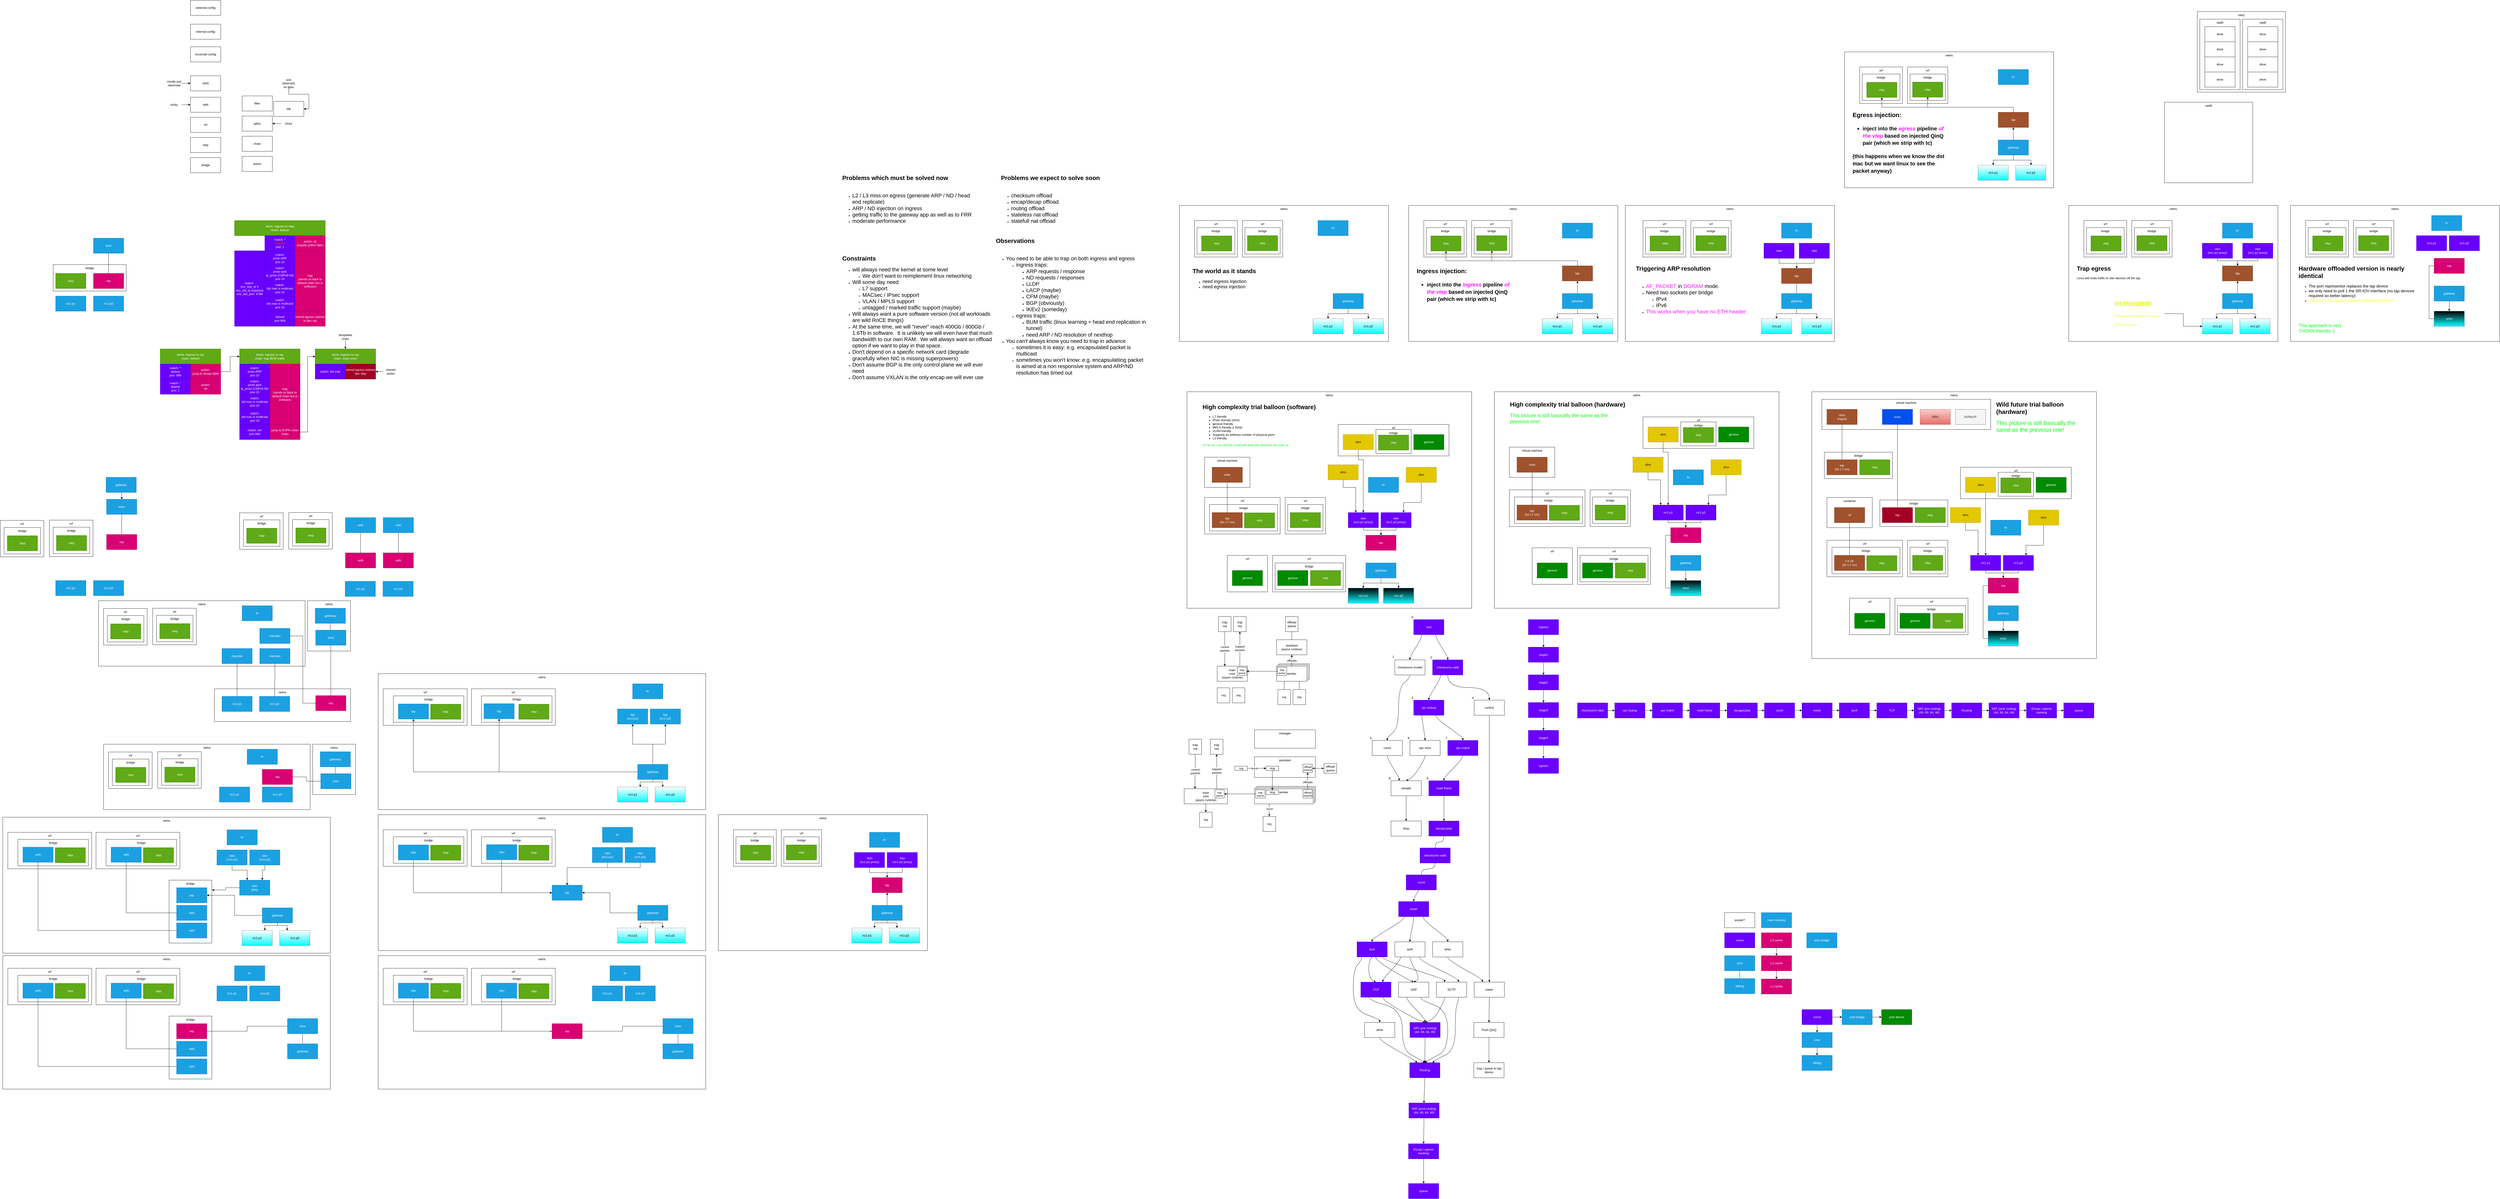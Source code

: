 <mxfile version="27.0.9">
  <diagram name="Page-1" id="6LvdTSR6CToOUOQbjaTI">
    <mxGraphModel dx="1842" dy="562" grid="0" gridSize="10" guides="1" tooltips="1" connect="1" arrows="1" fold="1" page="1" pageScale="1" pageWidth="350" pageHeight="70" math="1" shadow="0">
      <root>
        <mxCell id="0" />
        <mxCell id="1" parent="0" />
        <mxCell id="XqNL9XlW1Jwl8Ps7R-Hr-37" value="assistant" style="whiteSpace=wrap;html=1;verticalAlign=top;" parent="1" vertex="1">
          <mxGeometry x="3988" y="2960" width="242" height="82" as="geometry" />
        </mxCell>
        <mxCell id="0U3hEE9XXKV0EAGt_sJq-5" value="worker" style="whiteSpace=wrap;html=1;" parent="1" vertex="1">
          <mxGeometry x="4086" y="2590.5" width="120" height="60" as="geometry" />
        </mxCell>
        <mxCell id="0U3hEE9XXKV0EAGt_sJq-4" value="worker" style="whiteSpace=wrap;html=1;" parent="1" vertex="1">
          <mxGeometry x="4081" y="2595" width="120" height="60" as="geometry" />
        </mxCell>
        <mxCell id="iFAmoDsHxomZacg7NxG3-307" value="raid1" style="whiteSpace=wrap;html=1;verticalAlign=top;" parent="1" vertex="1">
          <mxGeometry x="7730" width="350" height="320" as="geometry" />
        </mxCell>
        <mxCell id="iFAmoDsHxomZacg7NxG3-289" value="raid0" style="whiteSpace=wrap;html=1;verticalAlign=top;" parent="1" vertex="1">
          <mxGeometry x="7740" y="30" width="160" height="280" as="geometry" />
        </mxCell>
        <mxCell id="G11_3EKaHwQHCgkmop9K-481" value="netns" style="rounded=0;whiteSpace=wrap;html=1;strokeColor=default;verticalAlign=top;" parent="1" vertex="1">
          <mxGeometry x="6200" y="1510" width="1130" height="1060" as="geometry" />
        </mxCell>
        <mxCell id="iFAmoDsHxomZacg7NxG3-9" value="virtual machine" style="rounded=0;whiteSpace=wrap;html=1;strokeColor=default;verticalAlign=top;" parent="1" vertex="1">
          <mxGeometry x="6240" y="1540" width="670" height="120" as="geometry" />
        </mxCell>
        <mxCell id="iFAmoDsHxomZacg7NxG3-6" value="bridge" style="rounded=0;whiteSpace=wrap;html=1;strokeColor=default;verticalAlign=top;" parent="1" vertex="1">
          <mxGeometry x="6470" y="1940" width="270" height="105" as="geometry" />
        </mxCell>
        <mxCell id="G11_3EKaHwQHCgkmop9K-440" value="netns" style="rounded=0;whiteSpace=wrap;html=1;strokeColor=default;verticalAlign=top;" parent="1" vertex="1">
          <mxGeometry x="3720" y="1510" width="1130" height="860" as="geometry" />
        </mxCell>
        <mxCell id="G11_3EKaHwQHCgkmop9K-439" value="netns" style="rounded=0;whiteSpace=wrap;html=1;strokeColor=default;verticalAlign=top;" parent="1" vertex="1">
          <mxGeometry x="4940" y="1510" width="1130" height="860" as="geometry" />
        </mxCell>
        <mxCell id="G11_3EKaHwQHCgkmop9K-341" value="vrf" style="rounded=0;whiteSpace=wrap;html=1;strokeColor=default;verticalAlign=top;" parent="1" vertex="1">
          <mxGeometry x="5530" y="1610" width="440" height="125" as="geometry" />
        </mxCell>
        <mxCell id="G11_3EKaHwQHCgkmop9K-331" value="vrf" style="rounded=0;whiteSpace=wrap;html=1;strokeColor=default;verticalAlign=top;" parent="1" vertex="1">
          <mxGeometry x="5090" y="2130" width="160" height="145" as="geometry" />
        </mxCell>
        <mxCell id="G11_3EKaHwQHCgkmop9K-335" value="vrf" style="rounded=0;whiteSpace=wrap;html=1;strokeColor=default;verticalAlign=top;" parent="1" vertex="1">
          <mxGeometry x="5270" y="2130" width="290" height="145" as="geometry" />
        </mxCell>
        <mxCell id="G11_3EKaHwQHCgkmop9K-338" value="bridge" style="rounded=0;whiteSpace=wrap;html=1;strokeColor=default;verticalAlign=top;" parent="1" vertex="1">
          <mxGeometry x="5280" y="2160" width="270" height="105" as="geometry" />
        </mxCell>
        <mxCell id="G11_3EKaHwQHCgkmop9K-67" value="netns" style="rounded=0;whiteSpace=wrap;html=1;strokeColor=default;verticalAlign=top;" parent="1" vertex="1">
          <mxGeometry x="-980" y="3200" width="1300" height="540" as="geometry" />
        </mxCell>
        <mxCell id="G11_3EKaHwQHCgkmop9K-124" value="netns" style="rounded=0;whiteSpace=wrap;html=1;strokeColor=default;verticalAlign=top;" parent="1" vertex="1">
          <mxGeometry x="-980" y="3750" width="1300" height="530" as="geometry" />
        </mxCell>
        <mxCell id="G11_3EKaHwQHCgkmop9K-107" value="vrf" style="rounded=0;whiteSpace=wrap;html=1;strokeColor=default;verticalAlign=top;" parent="1" vertex="1">
          <mxGeometry x="-610" y="3260" width="333" height="145" as="geometry" />
        </mxCell>
        <mxCell id="G11_3EKaHwQHCgkmop9K-106" value="bridge" style="rounded=0;whiteSpace=wrap;html=1;strokeColor=default;verticalAlign=top;" parent="1" vertex="1">
          <mxGeometry x="-570" y="3288" width="280" height="105" as="geometry" />
        </mxCell>
        <mxCell id="G11_3EKaHwQHCgkmop9K-103" value="bridge" style="rounded=0;whiteSpace=wrap;html=1;strokeColor=default;verticalAlign=top;" parent="1" vertex="1">
          <mxGeometry x="-320" y="3450" width="170" height="250" as="geometry" />
        </mxCell>
        <mxCell id="G11_3EKaHwQHCgkmop9K-23" value="netns" style="rounded=0;whiteSpace=wrap;html=1;strokeColor=default;verticalAlign=top;" parent="1" vertex="1">
          <mxGeometry x="230" y="2340" width="170" height="200" as="geometry" />
        </mxCell>
        <mxCell id="G11_3EKaHwQHCgkmop9K-17" value="netns" style="rounded=0;whiteSpace=wrap;html=1;strokeColor=default;verticalAlign=top;" parent="1" vertex="1">
          <mxGeometry x="-140" y="2690" width="540" height="130" as="geometry" />
        </mxCell>
        <mxCell id="G11_3EKaHwQHCgkmop9K-15" value="netns" style="rounded=0;whiteSpace=wrap;html=1;strokeColor=default;verticalAlign=top;" parent="1" vertex="1">
          <mxGeometry x="-600" y="2340" width="820" height="260" as="geometry" />
        </mxCell>
        <mxCell id="N4vA1cjtf_0r7XGwsatH-9" value="vrf" style="rounded=0;whiteSpace=wrap;html=1;strokeColor=default;verticalAlign=top;" parent="1" vertex="1">
          <mxGeometry x="-795" y="2020" width="173" height="145" as="geometry" />
        </mxCell>
        <mxCell id="wHv56aXiwG2k_jardQgi-51" value="bridge" style="rounded=0;whiteSpace=wrap;html=1;strokeColor=default;verticalAlign=top;" parent="1" vertex="1">
          <mxGeometry x="-780" y="1005" width="290" height="105" as="geometry" />
        </mxCell>
        <mxCell id="Ha0wRYxUoJhi2O-ldXlw-1" value="vrf" style="rounded=0;whiteSpace=wrap;html=1;" parent="1" vertex="1">
          <mxGeometry x="-235" y="420" width="120" height="60" as="geometry" />
        </mxCell>
        <mxCell id="Ha0wRYxUoJhi2O-ldXlw-2" value="vtep" style="rounded=0;whiteSpace=wrap;html=1;" parent="1" vertex="1">
          <mxGeometry x="-235" y="500" width="120" height="60" as="geometry" />
        </mxCell>
        <mxCell id="Ha0wRYxUoJhi2O-ldXlw-3" value="bridge" style="rounded=0;whiteSpace=wrap;html=1;" parent="1" vertex="1">
          <mxGeometry x="-235" y="580" width="120" height="60" as="geometry" />
        </mxCell>
        <mxCell id="Ha0wRYxUoJhi2O-ldXlw-4" value="mlx5" style="rounded=0;whiteSpace=wrap;html=1;" parent="1" vertex="1">
          <mxGeometry x="-235" y="255" width="120" height="60" as="geometry" />
        </mxCell>
        <mxCell id="Ha0wRYxUoJhi2O-ldXlw-10" value="action" style="rounded=0;whiteSpace=wrap;html=1;" parent="1" vertex="1">
          <mxGeometry x="-30" y="575" width="120" height="60" as="geometry" />
        </mxCell>
        <mxCell id="Ha0wRYxUoJhi2O-ldXlw-11" value="chain" style="rounded=0;whiteSpace=wrap;html=1;" parent="1" vertex="1">
          <mxGeometry x="-30" y="495" width="120" height="60" as="geometry" />
        </mxCell>
        <mxCell id="Ha0wRYxUoJhi2O-ldXlw-12" value="qdisc" style="rounded=0;whiteSpace=wrap;html=1;" parent="1" vertex="1">
          <mxGeometry x="-30" y="415" width="120" height="60" as="geometry" />
        </mxCell>
        <mxCell id="Ha0wRYxUoJhi2O-ldXlw-13" value="filter" style="rounded=0;whiteSpace=wrap;html=1;" parent="1" vertex="1">
          <mxGeometry x="-30" y="335" width="120" height="60" as="geometry" />
        </mxCell>
        <mxCell id="Ha0wRYxUoJhi2O-ldXlw-14" value="veth" style="rounded=0;whiteSpace=wrap;html=1;" parent="1" vertex="1">
          <mxGeometry x="-235" y="340" width="120" height="60" as="geometry" />
        </mxCell>
        <mxCell id="Ha0wRYxUoJhi2O-ldXlw-15" value="external config" style="rounded=0;whiteSpace=wrap;html=1;" parent="1" vertex="1">
          <mxGeometry x="-235" y="-45" width="120" height="60" as="geometry" />
        </mxCell>
        <mxCell id="Ha0wRYxUoJhi2O-ldXlw-16" value="internal config" style="rounded=0;whiteSpace=wrap;html=1;" parent="1" vertex="1">
          <mxGeometry x="-235" y="50" width="120" height="60" as="geometry" />
        </mxCell>
        <mxCell id="Ha0wRYxUoJhi2O-ldXlw-17" value="reconcile config" style="rounded=0;whiteSpace=wrap;html=1;" parent="1" vertex="1">
          <mxGeometry x="-235" y="140" width="120" height="60" as="geometry" />
        </mxCell>
        <mxCell id="Ha0wRYxUoJhi2O-ldXlw-18" value="fdb" style="rounded=0;whiteSpace=wrap;html=1;" parent="1" vertex="1">
          <mxGeometry x="95" y="356.5" width="120" height="60" as="geometry" />
        </mxCell>
        <mxCell id="Ha0wRYxUoJhi2O-ldXlw-20" style="edgeStyle=orthogonalEdgeStyle;rounded=0;orthogonalLoop=1;jettySize=auto;html=1;entryX=1;entryY=0.5;entryDx=0;entryDy=0;" parent="1" source="Ha0wRYxUoJhi2O-ldXlw-19" target="Ha0wRYxUoJhi2O-ldXlw-18" edge="1">
          <mxGeometry relative="1" as="geometry" />
        </mxCell>
        <mxCell id="Ha0wRYxUoJhi2O-ldXlw-19" value="just observed, no spec" style="text;html=1;align=center;verticalAlign=middle;whiteSpace=wrap;rounded=0;" parent="1" vertex="1">
          <mxGeometry x="125" y="270" width="60" height="30" as="geometry" />
        </mxCell>
        <mxCell id="Ha0wRYxUoJhi2O-ldXlw-23" style="edgeStyle=orthogonalEdgeStyle;rounded=0;orthogonalLoop=1;jettySize=auto;html=1;entryX=0;entryY=0.5;entryDx=0;entryDy=0;" parent="1" source="Ha0wRYxUoJhi2O-ldXlw-22" target="Ha0wRYxUoJhi2O-ldXlw-4" edge="1">
          <mxGeometry relative="1" as="geometry" />
        </mxCell>
        <mxCell id="Ha0wRYxUoJhi2O-ldXlw-22" value="mostly just observed" style="text;html=1;align=center;verticalAlign=middle;whiteSpace=wrap;rounded=0;" parent="1" vertex="1">
          <mxGeometry x="-330" y="270" width="60" height="30" as="geometry" />
        </mxCell>
        <mxCell id="Ha0wRYxUoJhi2O-ldXlw-25" style="edgeStyle=orthogonalEdgeStyle;rounded=0;orthogonalLoop=1;jettySize=auto;html=1;entryX=0;entryY=0.5;entryDx=0;entryDy=0;" parent="1" source="Ha0wRYxUoJhi2O-ldXlw-24" target="Ha0wRYxUoJhi2O-ldXlw-14" edge="1">
          <mxGeometry relative="1" as="geometry" />
        </mxCell>
        <mxCell id="Ha0wRYxUoJhi2O-ldXlw-24" value="tricky" style="text;html=1;align=center;verticalAlign=middle;whiteSpace=wrap;rounded=0;" parent="1" vertex="1">
          <mxGeometry x="-330" y="355" width="60" height="30" as="geometry" />
        </mxCell>
        <mxCell id="Ha0wRYxUoJhi2O-ldXlw-27" style="edgeStyle=orthogonalEdgeStyle;rounded=0;orthogonalLoop=1;jettySize=auto;html=1;entryX=1;entryY=0.5;entryDx=0;entryDy=0;" parent="1" source="Ha0wRYxUoJhi2O-ldXlw-26" target="Ha0wRYxUoJhi2O-ldXlw-12" edge="1">
          <mxGeometry relative="1" as="geometry" />
        </mxCell>
        <mxCell id="Ha0wRYxUoJhi2O-ldXlw-26" value="tricky" style="text;html=1;align=center;verticalAlign=middle;whiteSpace=wrap;rounded=0;" parent="1" vertex="1">
          <mxGeometry x="125" y="430" width="60" height="30" as="geometry" />
        </mxCell>
        <mxCell id="wHv56aXiwG2k_jardQgi-2" value="block: ingress to vtep&lt;div&gt;chain: default&lt;/div&gt;" style="rounded=0;whiteSpace=wrap;html=1;fillColor=#60a917;fontColor=#ffffff;strokeColor=#2D7600;" parent="1" vertex="1">
          <mxGeometry x="-60" y="830" width="360" height="60" as="geometry" />
        </mxCell>
        <mxCell id="wHv56aXiwG2k_jardQgi-5" value="match:&lt;div&gt;proto ARP&lt;/div&gt;&lt;div&gt;prio 10&lt;/div&gt;" style="rounded=0;whiteSpace=wrap;html=1;fillColor=#6a00ff;fontColor=#ffffff;strokeColor=#3700CC;" parent="1" vertex="1">
          <mxGeometry x="60" y="950" width="120" height="60" as="geometry" />
        </mxCell>
        <mxCell id="wHv56aXiwG2k_jardQgi-6" value="match:&lt;div&gt;proto ipv6&lt;br&gt;&lt;div&gt;ip_proto ICMPv6 ND&lt;/div&gt;&lt;/div&gt;&lt;div&gt;prio 10&lt;/div&gt;" style="rounded=0;whiteSpace=wrap;html=1;fillColor=#6a00ff;fontColor=#ffffff;strokeColor=#3700CC;" parent="1" vertex="1">
          <mxGeometry x="60" y="1010" width="120" height="60" as="geometry" />
        </mxCell>
        <mxCell id="wHv56aXiwG2k_jardQgi-7" value="match:&lt;div&gt;dst mac is multicast&lt;/div&gt;&lt;div&gt;prio 10&lt;/div&gt;" style="rounded=0;whiteSpace=wrap;html=1;fillColor=#6a00ff;fontColor=#ffffff;strokeColor=#3700CC;" parent="1" vertex="1">
          <mxGeometry x="60" y="1070" width="120" height="60" as="geometry" />
        </mxCell>
        <mxCell id="wHv56aXiwG2k_jardQgi-8" value="&lt;div&gt;trap&lt;/div&gt;&lt;div&gt;(sends us back to default chain but in software)&lt;/div&gt;" style="rounded=0;whiteSpace=wrap;html=1;fillColor=#d80073;fontColor=#ffffff;strokeColor=#A50040;" parent="1" vertex="1">
          <mxGeometry x="180" y="950" width="120" height="240" as="geometry" />
        </mxCell>
        <mxCell id="wHv56aXiwG2k_jardQgi-10" value="default&lt;div&gt;prio 999&lt;/div&gt;" style="rounded=0;whiteSpace=wrap;html=1;fillColor=#6a00ff;fontColor=#ffffff;strokeColor=#3700CC;" parent="1" vertex="1">
          <mxGeometry x="60" y="1190" width="120" height="60" as="geometry" />
        </mxCell>
        <mxCell id="wHv56aXiwG2k_jardQgi-11" value="mirred egress redirect to dev rep" style="rounded=0;whiteSpace=wrap;html=1;fillColor=#d80073;fontColor=#ffffff;strokeColor=#A50040;" parent="1" vertex="1">
          <mxGeometry x="180" y="1190" width="120" height="60" as="geometry" />
        </mxCell>
        <mxCell id="wHv56aXiwG2k_jardQgi-40" style="edgeStyle=orthogonalEdgeStyle;rounded=0;orthogonalLoop=1;jettySize=auto;html=1;" parent="1" source="wHv56aXiwG2k_jardQgi-13" target="wHv56aXiwG2k_jardQgi-29" edge="1">
          <mxGeometry relative="1" as="geometry" />
        </mxCell>
        <mxCell id="wHv56aXiwG2k_jardQgi-13" value="action:&lt;div&gt;jump to decap table&lt;/div&gt;" style="rounded=0;whiteSpace=wrap;html=1;fillColor=#d80073;fontColor=#ffffff;strokeColor=#A50040;" parent="1" vertex="1">
          <mxGeometry x="-235" y="1400" width="120" height="60" as="geometry" />
        </mxCell>
        <mxCell id="wHv56aXiwG2k_jardQgi-15" value="&lt;div&gt;block: ingress to rep&lt;/div&gt;chain: default" style="rounded=0;whiteSpace=wrap;html=1;fillColor=#60a917;fontColor=#ffffff;strokeColor=#2D7600;" parent="1" vertex="1">
          <mxGeometry x="-355" y="1340" width="240" height="60" as="geometry" />
        </mxCell>
        <mxCell id="wHv56aXiwG2k_jardQgi-16" value="match: *&lt;div&gt;skipsw&lt;/div&gt;&lt;div&gt;prio: 999&lt;/div&gt;" style="rounded=0;whiteSpace=wrap;html=1;fillColor=#6a00ff;fontColor=#ffffff;strokeColor=#3700CC;" parent="1" vertex="1">
          <mxGeometry x="-355" y="1400" width="120" height="60" as="geometry" />
        </mxCell>
        <mxCell id="wHv56aXiwG2k_jardQgi-20" value="match: *&lt;div&gt;&lt;b&gt;&lt;font style=&quot;color: rgb(255, 16, 16);&quot;&gt;skiphw&lt;/font&gt;&lt;/b&gt;&lt;/div&gt;&lt;div&gt;prio: 1&lt;/div&gt;" style="rounded=0;whiteSpace=wrap;html=1;fillColor=#6a00ff;fontColor=#ffffff;strokeColor=#3700CC;" parent="1" vertex="1">
          <mxGeometry x="60" y="890" width="120" height="60" as="geometry" />
        </mxCell>
        <mxCell id="wHv56aXiwG2k_jardQgi-21" value="action: ok&lt;div&gt;(maybe police later)&lt;/div&gt;" style="rounded=0;whiteSpace=wrap;html=1;fillColor=#d80073;fontColor=#ffffff;strokeColor=#A50040;" parent="1" vertex="1">
          <mxGeometry x="180" y="890" width="120" height="60" as="geometry" />
        </mxCell>
        <mxCell id="wHv56aXiwG2k_jardQgi-22" value="match:&lt;div&gt;dst mac is multicast&lt;/div&gt;&lt;div&gt;prio 10&lt;/div&gt;" style="rounded=0;whiteSpace=wrap;html=1;fillColor=#6a00ff;fontColor=#ffffff;strokeColor=#3700CC;" parent="1" vertex="1">
          <mxGeometry x="60" y="1130" width="120" height="60" as="geometry" />
        </mxCell>
        <mxCell id="wHv56aXiwG2k_jardQgi-24" value="match:&amp;nbsp;&lt;div&gt;enc_key_id X&lt;/div&gt;&lt;div&gt;enc_dst_ip loopback&lt;/div&gt;&lt;div&gt;enc_dst_port: 4789&lt;/div&gt;" style="rounded=0;whiteSpace=wrap;html=1;fillColor=#6a00ff;fontColor=#ffffff;strokeColor=#3700CC;" parent="1" vertex="1">
          <mxGeometry x="-60" y="950" width="120" height="300" as="geometry" />
        </mxCell>
        <mxCell id="wHv56aXiwG2k_jardQgi-27" value="match: *&lt;div&gt;skiphw&lt;/div&gt;&lt;div&gt;prio: 1&lt;/div&gt;" style="rounded=0;whiteSpace=wrap;html=1;fillColor=#6a00ff;fontColor=#ffffff;strokeColor=#3700CC;" parent="1" vertex="1">
          <mxGeometry x="-355" y="1460" width="120" height="60" as="geometry" />
        </mxCell>
        <mxCell id="wHv56aXiwG2k_jardQgi-28" value="action:&lt;div&gt;ok&lt;/div&gt;" style="rounded=0;whiteSpace=wrap;html=1;fillColor=#d80073;fontColor=#ffffff;strokeColor=#A50040;" parent="1" vertex="1">
          <mxGeometry x="-235" y="1460" width="120" height="60" as="geometry" />
        </mxCell>
        <mxCell id="wHv56aXiwG2k_jardQgi-29" value="&lt;div&gt;block: ingress to rep&lt;/div&gt;chain: trap BUM traffic" style="rounded=0;whiteSpace=wrap;html=1;fillColor=#60a917;fontColor=#ffffff;strokeColor=#2D7600;" parent="1" vertex="1">
          <mxGeometry x="-40" y="1340" width="240" height="60" as="geometry" />
        </mxCell>
        <mxCell id="wHv56aXiwG2k_jardQgi-30" value="match:&lt;div&gt;proto ARP&lt;/div&gt;&lt;div&gt;prio 10&lt;/div&gt;" style="rounded=0;whiteSpace=wrap;html=1;fillColor=#6a00ff;fontColor=#ffffff;strokeColor=#3700CC;" parent="1" vertex="1">
          <mxGeometry x="-40" y="1400" width="120" height="60" as="geometry" />
        </mxCell>
        <mxCell id="wHv56aXiwG2k_jardQgi-31" value="match:&lt;div&gt;proto ipv6&lt;br&gt;&lt;div&gt;ip_proto ICMPv6 ND&lt;/div&gt;&lt;/div&gt;&lt;div&gt;prio 10&lt;/div&gt;" style="rounded=0;whiteSpace=wrap;html=1;fillColor=#6a00ff;fontColor=#ffffff;strokeColor=#3700CC;" parent="1" vertex="1">
          <mxGeometry x="-40" y="1460" width="120" height="60" as="geometry" />
        </mxCell>
        <mxCell id="wHv56aXiwG2k_jardQgi-32" value="match:&lt;div&gt;dst mac is multicast&lt;/div&gt;&lt;div&gt;prio 10&lt;/div&gt;" style="rounded=0;whiteSpace=wrap;html=1;fillColor=#6a00ff;fontColor=#ffffff;strokeColor=#3700CC;" parent="1" vertex="1">
          <mxGeometry x="-40" y="1520" width="120" height="60" as="geometry" />
        </mxCell>
        <mxCell id="wHv56aXiwG2k_jardQgi-33" value="match:&lt;div&gt;dst mac is multicast&lt;/div&gt;&lt;div&gt;prio 10&lt;/div&gt;" style="rounded=0;whiteSpace=wrap;html=1;fillColor=#6a00ff;fontColor=#ffffff;strokeColor=#3700CC;" parent="1" vertex="1">
          <mxGeometry x="-40" y="1580" width="120" height="60" as="geometry" />
        </mxCell>
        <mxCell id="wHv56aXiwG2k_jardQgi-34" value="&lt;div&gt;trap&lt;/div&gt;&lt;div&gt;(sends us back to default chain but in software)&lt;/div&gt;" style="rounded=0;whiteSpace=wrap;html=1;fillColor=#d80073;fontColor=#ffffff;strokeColor=#A50040;" parent="1" vertex="1">
          <mxGeometry x="80" y="1400" width="120" height="240" as="geometry" />
        </mxCell>
        <mxCell id="wHv56aXiwG2k_jardQgi-35" value="match: eth&lt;br&gt;&lt;div&gt;prio 999&lt;/div&gt;" style="rounded=0;whiteSpace=wrap;html=1;fillColor=#6a00ff;fontColor=#ffffff;strokeColor=#3700CC;" parent="1" vertex="1">
          <mxGeometry x="-40" y="1640" width="120" height="60" as="geometry" />
        </mxCell>
        <mxCell id="wHv56aXiwG2k_jardQgi-41" style="edgeStyle=orthogonalEdgeStyle;rounded=0;orthogonalLoop=1;jettySize=auto;html=1;entryX=0;entryY=0.5;entryDx=0;entryDy=0;" parent="1" source="wHv56aXiwG2k_jardQgi-36" target="wHv56aXiwG2k_jardQgi-37" edge="1">
          <mxGeometry relative="1" as="geometry" />
        </mxCell>
        <mxCell id="wHv56aXiwG2k_jardQgi-36" value="jump to EVPN vxlan chain" style="rounded=0;whiteSpace=wrap;html=1;fillColor=#d80073;fontColor=#ffffff;strokeColor=#A50040;" parent="1" vertex="1">
          <mxGeometry x="80" y="1640" width="120" height="60" as="geometry" />
        </mxCell>
        <mxCell id="wHv56aXiwG2k_jardQgi-37" value="&lt;div&gt;block: ingress to rep&lt;/div&gt;chain: evpn vxlan" style="rounded=0;whiteSpace=wrap;html=1;fillColor=#60a917;fontColor=#ffffff;strokeColor=#2D7600;" parent="1" vertex="1">
          <mxGeometry x="260" y="1340" width="240" height="60" as="geometry" />
        </mxCell>
        <mxCell id="wHv56aXiwG2k_jardQgi-38" value="match: dst mac" style="rounded=0;whiteSpace=wrap;html=1;fillColor=#6a00ff;fontColor=#ffffff;strokeColor=#3700CC;" parent="1" vertex="1">
          <mxGeometry x="260" y="1400" width="120" height="60" as="geometry" />
        </mxCell>
        <mxCell id="wHv56aXiwG2k_jardQgi-39" value="mirred egress redirect dev vtep" style="rounded=0;whiteSpace=wrap;html=1;fillColor=#a20025;fontColor=#ffffff;strokeColor=#6F0000;" parent="1" vertex="1">
          <mxGeometry x="380" y="1400" width="120" height="60" as="geometry" />
        </mxCell>
        <mxCell id="wHv56aXiwG2k_jardQgi-45" value="" style="edgeStyle=orthogonalEdgeStyle;rounded=0;orthogonalLoop=1;jettySize=auto;html=1;" parent="1" source="wHv56aXiwG2k_jardQgi-44" target="wHv56aXiwG2k_jardQgi-39" edge="1">
          <mxGeometry relative="1" as="geometry" />
        </mxCell>
        <mxCell id="wHv56aXiwG2k_jardQgi-44" value="shared action" style="text;html=1;align=center;verticalAlign=middle;whiteSpace=wrap;rounded=0;" parent="1" vertex="1">
          <mxGeometry x="530" y="1415" width="60" height="30" as="geometry" />
        </mxCell>
        <mxCell id="wHv56aXiwG2k_jardQgi-47" style="edgeStyle=orthogonalEdgeStyle;rounded=0;orthogonalLoop=1;jettySize=auto;html=1;entryX=0.5;entryY=0;entryDx=0;entryDy=0;" parent="1" source="wHv56aXiwG2k_jardQgi-46" target="wHv56aXiwG2k_jardQgi-37" edge="1">
          <mxGeometry relative="1" as="geometry" />
        </mxCell>
        <mxCell id="wHv56aXiwG2k_jardQgi-46" value="templated chain" style="text;html=1;align=center;verticalAlign=middle;whiteSpace=wrap;rounded=0;" parent="1" vertex="1">
          <mxGeometry x="350" y="1277" width="60" height="30" as="geometry" />
        </mxCell>
        <mxCell id="wHv56aXiwG2k_jardQgi-49" value="rep" style="rounded=0;whiteSpace=wrap;html=1;fillColor=#d80073;fontColor=#ffffff;strokeColor=#A50040;" parent="1" vertex="1">
          <mxGeometry x="-620" y="1040" width="120" height="60" as="geometry" />
        </mxCell>
        <mxCell id="wHv56aXiwG2k_jardQgi-50" value="vtep" style="rounded=0;whiteSpace=wrap;html=1;fillColor=#60a917;fontColor=#ffffff;strokeColor=#2D7600;gradientColor=none;" parent="1" vertex="1">
          <mxGeometry x="-770" y="1040" width="120" height="60" as="geometry" />
        </mxCell>
        <mxCell id="wHv56aXiwG2k_jardQgi-53" style="edgeStyle=orthogonalEdgeStyle;rounded=0;orthogonalLoop=1;jettySize=auto;html=1;endArrow=none;startFill=0;" parent="1" source="wHv56aXiwG2k_jardQgi-52" target="wHv56aXiwG2k_jardQgi-49" edge="1">
          <mxGeometry relative="1" as="geometry" />
        </mxCell>
        <mxCell id="wHv56aXiwG2k_jardQgi-52" value="sriov" style="rounded=0;whiteSpace=wrap;html=1;fillColor=#1ba1e2;fontColor=#ffffff;strokeColor=#006EAF;" parent="1" vertex="1">
          <mxGeometry x="-620" y="900" width="120" height="60" as="geometry" />
        </mxCell>
        <mxCell id="wHv56aXiwG2k_jardQgi-54" value="nc1-p1" style="rounded=0;whiteSpace=wrap;html=1;fillColor=#1ba1e2;fontColor=#ffffff;strokeColor=#006EAF;" parent="1" vertex="1">
          <mxGeometry x="-770" y="1130" width="120" height="60" as="geometry" />
        </mxCell>
        <mxCell id="wHv56aXiwG2k_jardQgi-55" value="nc1-p2" style="rounded=0;whiteSpace=wrap;html=1;fillColor=#1ba1e2;fontColor=#ffffff;strokeColor=#006EAF;" parent="1" vertex="1">
          <mxGeometry x="-620" y="1130" width="120" height="60" as="geometry" />
        </mxCell>
        <mxCell id="N4vA1cjtf_0r7XGwsatH-1" value="bridge" style="rounded=0;whiteSpace=wrap;html=1;strokeColor=default;verticalAlign=top;" parent="1" vertex="1">
          <mxGeometry x="-780" y="2048" width="145" height="105" as="geometry" />
        </mxCell>
        <mxCell id="N4vA1cjtf_0r7XGwsatH-2" value="rep" style="rounded=0;whiteSpace=wrap;html=1;fillColor=#d80073;fontColor=#ffffff;strokeColor=#A50040;" parent="1" vertex="1">
          <mxGeometry x="-568" y="2077" width="120" height="60" as="geometry" />
        </mxCell>
        <mxCell id="N4vA1cjtf_0r7XGwsatH-3" value="vtep" style="rounded=0;whiteSpace=wrap;html=1;fillColor=#60a917;fontColor=#ffffff;strokeColor=#2D7600;gradientColor=none;" parent="1" vertex="1">
          <mxGeometry x="-767" y="2081" width="120" height="60" as="geometry" />
        </mxCell>
        <mxCell id="N4vA1cjtf_0r7XGwsatH-4" style="edgeStyle=orthogonalEdgeStyle;rounded=0;orthogonalLoop=1;jettySize=auto;html=1;endArrow=none;startFill=0;" parent="1" source="N4vA1cjtf_0r7XGwsatH-5" target="N4vA1cjtf_0r7XGwsatH-2" edge="1">
          <mxGeometry relative="1" as="geometry" />
        </mxCell>
        <mxCell id="N4vA1cjtf_0r7XGwsatH-5" value="sriov" style="rounded=0;whiteSpace=wrap;html=1;fillColor=#1ba1e2;fontColor=#ffffff;strokeColor=#006EAF;" parent="1" vertex="1">
          <mxGeometry x="-568" y="1937" width="120" height="60" as="geometry" />
        </mxCell>
        <mxCell id="N4vA1cjtf_0r7XGwsatH-6" value="nc1-p1" style="rounded=0;whiteSpace=wrap;html=1;fillColor=#1ba1e2;fontColor=#ffffff;strokeColor=#006EAF;" parent="1" vertex="1">
          <mxGeometry x="-770" y="2260" width="120" height="60" as="geometry" />
        </mxCell>
        <mxCell id="N4vA1cjtf_0r7XGwsatH-7" value="nc1-p2" style="rounded=0;whiteSpace=wrap;html=1;fillColor=#1ba1e2;fontColor=#ffffff;strokeColor=#006EAF;" parent="1" vertex="1">
          <mxGeometry x="-620" y="2260" width="120" height="60" as="geometry" />
        </mxCell>
        <mxCell id="N4vA1cjtf_0r7XGwsatH-10" value="vrf" style="rounded=0;whiteSpace=wrap;html=1;strokeColor=default;verticalAlign=top;" parent="1" vertex="1">
          <mxGeometry x="-990" y="2021" width="173" height="145" as="geometry" />
        </mxCell>
        <mxCell id="N4vA1cjtf_0r7XGwsatH-11" value="bridge" style="rounded=0;whiteSpace=wrap;html=1;strokeColor=default;verticalAlign=top;" parent="1" vertex="1">
          <mxGeometry x="-975" y="2049" width="145" height="105" as="geometry" />
        </mxCell>
        <mxCell id="N4vA1cjtf_0r7XGwsatH-12" value="vtep" style="rounded=0;whiteSpace=wrap;html=1;fillColor=#60a917;fontColor=#ffffff;strokeColor=#2D7600;gradientColor=none;" parent="1" vertex="1">
          <mxGeometry x="-962" y="2082" width="120" height="60" as="geometry" />
        </mxCell>
        <mxCell id="N4vA1cjtf_0r7XGwsatH-13" value="vrf" style="rounded=0;whiteSpace=wrap;html=1;strokeColor=default;verticalAlign=top;" parent="1" vertex="1">
          <mxGeometry x="155" y="1990" width="173" height="145" as="geometry" />
        </mxCell>
        <mxCell id="N4vA1cjtf_0r7XGwsatH-14" value="bridge" style="rounded=0;whiteSpace=wrap;html=1;strokeColor=default;verticalAlign=top;" parent="1" vertex="1">
          <mxGeometry x="170" y="2018" width="145" height="105" as="geometry" />
        </mxCell>
        <mxCell id="N4vA1cjtf_0r7XGwsatH-15" value="veth" style="rounded=0;whiteSpace=wrap;html=1;fillColor=#d80073;fontColor=#ffffff;strokeColor=#A50040;" parent="1" vertex="1">
          <mxGeometry x="380" y="2150" width="120" height="60" as="geometry" />
        </mxCell>
        <mxCell id="N4vA1cjtf_0r7XGwsatH-16" value="vtep" style="rounded=0;whiteSpace=wrap;html=1;fillColor=#60a917;fontColor=#ffffff;strokeColor=#2D7600;gradientColor=none;" parent="1" vertex="1">
          <mxGeometry x="183" y="2051" width="120" height="60" as="geometry" />
        </mxCell>
        <mxCell id="N4vA1cjtf_0r7XGwsatH-17" style="edgeStyle=orthogonalEdgeStyle;rounded=0;orthogonalLoop=1;jettySize=auto;html=1;endArrow=none;startFill=0;" parent="1" source="N4vA1cjtf_0r7XGwsatH-18" target="N4vA1cjtf_0r7XGwsatH-15" edge="1">
          <mxGeometry relative="1" as="geometry" />
        </mxCell>
        <mxCell id="N4vA1cjtf_0r7XGwsatH-18" value="veth" style="rounded=0;whiteSpace=wrap;html=1;fillColor=#1ba1e2;fontColor=#ffffff;strokeColor=#006EAF;" parent="1" vertex="1">
          <mxGeometry x="380" y="2010" width="120" height="60" as="geometry" />
        </mxCell>
        <mxCell id="N4vA1cjtf_0r7XGwsatH-19" value="nc1-p1" style="rounded=0;whiteSpace=wrap;html=1;fillColor=#1ba1e2;fontColor=#ffffff;strokeColor=#006EAF;" parent="1" vertex="1">
          <mxGeometry x="379" y="2263" width="120" height="60" as="geometry" />
        </mxCell>
        <mxCell id="N4vA1cjtf_0r7XGwsatH-20" value="nc1-p2" style="rounded=0;whiteSpace=wrap;html=1;fillColor=#1ba1e2;fontColor=#ffffff;strokeColor=#006EAF;" parent="1" vertex="1">
          <mxGeometry x="529" y="2263" width="120" height="60" as="geometry" />
        </mxCell>
        <mxCell id="N4vA1cjtf_0r7XGwsatH-21" value="vrf" style="rounded=0;whiteSpace=wrap;html=1;strokeColor=default;verticalAlign=top;" parent="1" vertex="1">
          <mxGeometry x="-40" y="1991" width="173" height="145" as="geometry" />
        </mxCell>
        <mxCell id="N4vA1cjtf_0r7XGwsatH-22" value="bridge" style="rounded=0;whiteSpace=wrap;html=1;strokeColor=default;verticalAlign=top;" parent="1" vertex="1">
          <mxGeometry x="-25" y="2019" width="145" height="105" as="geometry" />
        </mxCell>
        <mxCell id="N4vA1cjtf_0r7XGwsatH-23" value="vtep" style="rounded=0;whiteSpace=wrap;html=1;fillColor=#60a917;fontColor=#ffffff;strokeColor=#2D7600;gradientColor=none;" parent="1" vertex="1">
          <mxGeometry x="-12" y="2052" width="120" height="60" as="geometry" />
        </mxCell>
        <mxCell id="N4vA1cjtf_0r7XGwsatH-25" style="edgeStyle=orthogonalEdgeStyle;rounded=0;orthogonalLoop=1;jettySize=auto;html=1;exitX=0.5;exitY=1;exitDx=0;exitDy=0;entryX=0.5;entryY=0;entryDx=0;entryDy=0;" parent="1" source="N4vA1cjtf_0r7XGwsatH-24" target="N4vA1cjtf_0r7XGwsatH-5" edge="1">
          <mxGeometry relative="1" as="geometry" />
        </mxCell>
        <mxCell id="N4vA1cjtf_0r7XGwsatH-24" value="gateway" style="rounded=0;whiteSpace=wrap;html=1;fillColor=#1ba1e2;fontColor=#ffffff;strokeColor=#006EAF;" parent="1" vertex="1">
          <mxGeometry x="-570" y="1850" width="120" height="60" as="geometry" />
        </mxCell>
        <mxCell id="N4vA1cjtf_0r7XGwsatH-26" value="veth" style="rounded=0;whiteSpace=wrap;html=1;fillColor=#d80073;fontColor=#ffffff;strokeColor=#A50040;" parent="1" vertex="1">
          <mxGeometry x="530" y="2150" width="120" height="60" as="geometry" />
        </mxCell>
        <mxCell id="N4vA1cjtf_0r7XGwsatH-27" style="edgeStyle=orthogonalEdgeStyle;rounded=0;orthogonalLoop=1;jettySize=auto;html=1;endArrow=none;startFill=0;" parent="1" source="N4vA1cjtf_0r7XGwsatH-28" target="N4vA1cjtf_0r7XGwsatH-26" edge="1">
          <mxGeometry relative="1" as="geometry" />
        </mxCell>
        <mxCell id="N4vA1cjtf_0r7XGwsatH-28" value="veth" style="rounded=0;whiteSpace=wrap;html=1;fillColor=#1ba1e2;fontColor=#ffffff;strokeColor=#006EAF;" parent="1" vertex="1">
          <mxGeometry x="530" y="2010" width="120" height="60" as="geometry" />
        </mxCell>
        <mxCell id="G11_3EKaHwQHCgkmop9K-1" value="vrf" style="rounded=0;whiteSpace=wrap;html=1;strokeColor=default;verticalAlign=top;" parent="1" vertex="1">
          <mxGeometry x="-385" y="2370" width="173" height="145" as="geometry" />
        </mxCell>
        <mxCell id="G11_3EKaHwQHCgkmop9K-2" value="bridge" style="rounded=0;whiteSpace=wrap;html=1;strokeColor=default;verticalAlign=top;" parent="1" vertex="1">
          <mxGeometry x="-370" y="2398" width="145" height="105" as="geometry" />
        </mxCell>
        <mxCell id="G11_3EKaHwQHCgkmop9K-4" value="vtep" style="rounded=0;whiteSpace=wrap;html=1;fillColor=#60a917;fontColor=#ffffff;strokeColor=#2D7600;gradientColor=none;" parent="1" vertex="1">
          <mxGeometry x="-357" y="2431" width="120" height="60" as="geometry" />
        </mxCell>
        <mxCell id="G11_3EKaHwQHCgkmop9K-5" style="edgeStyle=orthogonalEdgeStyle;rounded=0;orthogonalLoop=1;jettySize=auto;html=1;endArrow=none;startFill=0;entryX=0.5;entryY=0;entryDx=0;entryDy=0;" parent="1" source="G11_3EKaHwQHCgkmop9K-6" target="G11_3EKaHwQHCgkmop9K-7" edge="1">
          <mxGeometry relative="1" as="geometry">
            <mxPoint x="-50" y="2710" as="targetPoint" />
          </mxGeometry>
        </mxCell>
        <mxCell id="G11_3EKaHwQHCgkmop9K-6" value="macvlan" style="rounded=0;whiteSpace=wrap;html=1;fillColor=#1ba1e2;fontColor=#ffffff;strokeColor=#006EAF;" parent="1" vertex="1">
          <mxGeometry x="-110" y="2530" width="120" height="60" as="geometry" />
        </mxCell>
        <mxCell id="G11_3EKaHwQHCgkmop9K-7" value="nc1-p1" style="rounded=0;whiteSpace=wrap;html=1;fillColor=#1ba1e2;fontColor=#ffffff;strokeColor=#006EAF;" parent="1" vertex="1">
          <mxGeometry x="-110" y="2720" width="120" height="60" as="geometry" />
        </mxCell>
        <mxCell id="G11_3EKaHwQHCgkmop9K-8" value="nc1-p2" style="rounded=0;whiteSpace=wrap;html=1;fillColor=#1ba1e2;fontColor=#ffffff;strokeColor=#006EAF;" parent="1" vertex="1">
          <mxGeometry x="39" y="2720" width="120" height="60" as="geometry" />
        </mxCell>
        <mxCell id="G11_3EKaHwQHCgkmop9K-9" value="vrf" style="rounded=0;whiteSpace=wrap;html=1;strokeColor=default;verticalAlign=top;" parent="1" vertex="1">
          <mxGeometry x="-580" y="2371" width="173" height="145" as="geometry" />
        </mxCell>
        <mxCell id="G11_3EKaHwQHCgkmop9K-10" value="bridge" style="rounded=0;whiteSpace=wrap;html=1;strokeColor=default;verticalAlign=top;" parent="1" vertex="1">
          <mxGeometry x="-565" y="2399" width="145" height="105" as="geometry" />
        </mxCell>
        <mxCell id="G11_3EKaHwQHCgkmop9K-11" value="vtep" style="rounded=0;whiteSpace=wrap;html=1;fillColor=#60a917;fontColor=#ffffff;strokeColor=#2D7600;gradientColor=none;" parent="1" vertex="1">
          <mxGeometry x="-552" y="2432" width="120" height="60" as="geometry" />
        </mxCell>
        <mxCell id="G11_3EKaHwQHCgkmop9K-13" style="edgeStyle=orthogonalEdgeStyle;rounded=0;orthogonalLoop=1;jettySize=auto;html=1;endArrow=none;startFill=0;" parent="1" source="G11_3EKaHwQHCgkmop9K-14" target="G11_3EKaHwQHCgkmop9K-8" edge="1">
          <mxGeometry relative="1" as="geometry">
            <mxPoint x="100" y="2710" as="targetPoint" />
          </mxGeometry>
        </mxCell>
        <mxCell id="G11_3EKaHwQHCgkmop9K-14" value="macvlan" style="rounded=0;whiteSpace=wrap;html=1;fillColor=#1ba1e2;fontColor=#ffffff;strokeColor=#006EAF;" parent="1" vertex="1">
          <mxGeometry x="40" y="2530" width="120" height="60" as="geometry" />
        </mxCell>
        <mxCell id="G11_3EKaHwQHCgkmop9K-16" value="frr" style="rounded=0;whiteSpace=wrap;html=1;fillColor=#1ba1e2;fontColor=#ffffff;strokeColor=#006EAF;" parent="1" vertex="1">
          <mxGeometry x="-30" y="2360" width="120" height="60" as="geometry" />
        </mxCell>
        <mxCell id="G11_3EKaHwQHCgkmop9K-18" value="rep" style="rounded=0;whiteSpace=wrap;html=1;fillColor=#d80073;fontColor=#ffffff;strokeColor=#A50040;" parent="1" vertex="1">
          <mxGeometry x="262" y="2717" width="120" height="60" as="geometry" />
        </mxCell>
        <mxCell id="G11_3EKaHwQHCgkmop9K-21" style="edgeStyle=orthogonalEdgeStyle;rounded=0;orthogonalLoop=1;jettySize=auto;html=1;exitX=0.5;exitY=0;exitDx=0;exitDy=0;entryX=0.5;entryY=1;entryDx=0;entryDy=0;endArrow=none;startFill=0;" parent="1" source="G11_3EKaHwQHCgkmop9K-19" target="G11_3EKaHwQHCgkmop9K-20" edge="1">
          <mxGeometry relative="1" as="geometry" />
        </mxCell>
        <mxCell id="G11_3EKaHwQHCgkmop9K-22" style="edgeStyle=orthogonalEdgeStyle;rounded=0;orthogonalLoop=1;jettySize=auto;html=1;endArrow=none;startFill=0;" parent="1" source="G11_3EKaHwQHCgkmop9K-19" target="G11_3EKaHwQHCgkmop9K-18" edge="1">
          <mxGeometry relative="1" as="geometry" />
        </mxCell>
        <mxCell id="G11_3EKaHwQHCgkmop9K-19" value="sriov" style="rounded=0;whiteSpace=wrap;html=1;fillColor=#1ba1e2;fontColor=#ffffff;strokeColor=#006EAF;" parent="1" vertex="1">
          <mxGeometry x="262" y="2457" width="120" height="60" as="geometry" />
        </mxCell>
        <mxCell id="G11_3EKaHwQHCgkmop9K-20" value="gateway" style="rounded=0;whiteSpace=wrap;html=1;fillColor=#1ba1e2;fontColor=#ffffff;strokeColor=#006EAF;" parent="1" vertex="1">
          <mxGeometry x="260" y="2370" width="120" height="60" as="geometry" />
        </mxCell>
        <mxCell id="G11_3EKaHwQHCgkmop9K-25" style="edgeStyle=orthogonalEdgeStyle;rounded=0;orthogonalLoop=1;jettySize=auto;html=1;endArrow=none;startFill=0;entryX=0;entryY=0.5;entryDx=0;entryDy=0;" parent="1" source="G11_3EKaHwQHCgkmop9K-24" target="G11_3EKaHwQHCgkmop9K-18" edge="1">
          <mxGeometry relative="1" as="geometry" />
        </mxCell>
        <mxCell id="G11_3EKaHwQHCgkmop9K-24" value="macvlan" style="rounded=0;whiteSpace=wrap;html=1;fillColor=#1ba1e2;fontColor=#ffffff;strokeColor=#006EAF;" parent="1" vertex="1">
          <mxGeometry x="40" y="2450" width="120" height="60" as="geometry" />
        </mxCell>
        <mxCell id="G11_3EKaHwQHCgkmop9K-27" value="netns" style="rounded=0;whiteSpace=wrap;html=1;strokeColor=default;verticalAlign=top;" parent="1" vertex="1">
          <mxGeometry x="250" y="2910" width="170" height="200" as="geometry" />
        </mxCell>
        <mxCell id="G11_3EKaHwQHCgkmop9K-29" value="netns" style="rounded=0;whiteSpace=wrap;html=1;strokeColor=default;verticalAlign=top;" parent="1" vertex="1">
          <mxGeometry x="-580" y="2910" width="820" height="260" as="geometry" />
        </mxCell>
        <mxCell id="G11_3EKaHwQHCgkmop9K-30" value="vrf" style="rounded=0;whiteSpace=wrap;html=1;strokeColor=default;verticalAlign=top;" parent="1" vertex="1">
          <mxGeometry x="-365" y="2940" width="173" height="145" as="geometry" />
        </mxCell>
        <mxCell id="G11_3EKaHwQHCgkmop9K-31" value="bridge" style="rounded=0;whiteSpace=wrap;html=1;strokeColor=default;verticalAlign=top;" parent="1" vertex="1">
          <mxGeometry x="-350" y="2968" width="145" height="105" as="geometry" />
        </mxCell>
        <mxCell id="G11_3EKaHwQHCgkmop9K-32" value="vtep" style="rounded=0;whiteSpace=wrap;html=1;fillColor=#60a917;fontColor=#ffffff;strokeColor=#2D7600;gradientColor=none;" parent="1" vertex="1">
          <mxGeometry x="-337" y="3001" width="120" height="60" as="geometry" />
        </mxCell>
        <mxCell id="G11_3EKaHwQHCgkmop9K-35" value="nc1-p1" style="rounded=0;whiteSpace=wrap;html=1;fillColor=#1ba1e2;fontColor=#ffffff;strokeColor=#006EAF;" parent="1" vertex="1">
          <mxGeometry x="-120" y="3080" width="120" height="60" as="geometry" />
        </mxCell>
        <mxCell id="G11_3EKaHwQHCgkmop9K-36" value="nc1-p2" style="rounded=0;whiteSpace=wrap;html=1;fillColor=#1ba1e2;fontColor=#ffffff;strokeColor=#006EAF;" parent="1" vertex="1">
          <mxGeometry x="50" y="3080" width="120" height="60" as="geometry" />
        </mxCell>
        <mxCell id="G11_3EKaHwQHCgkmop9K-37" value="vrf" style="rounded=0;whiteSpace=wrap;html=1;strokeColor=default;verticalAlign=top;" parent="1" vertex="1">
          <mxGeometry x="-560" y="2941" width="173" height="145" as="geometry" />
        </mxCell>
        <mxCell id="G11_3EKaHwQHCgkmop9K-38" value="bridge" style="rounded=0;whiteSpace=wrap;html=1;strokeColor=default;verticalAlign=top;" parent="1" vertex="1">
          <mxGeometry x="-545" y="2969" width="145" height="105" as="geometry" />
        </mxCell>
        <mxCell id="G11_3EKaHwQHCgkmop9K-39" value="vtep" style="rounded=0;whiteSpace=wrap;html=1;fillColor=#60a917;fontColor=#ffffff;strokeColor=#2D7600;gradientColor=none;" parent="1" vertex="1">
          <mxGeometry x="-532" y="3002" width="120" height="60" as="geometry" />
        </mxCell>
        <mxCell id="G11_3EKaHwQHCgkmop9K-42" value="frr" style="rounded=0;whiteSpace=wrap;html=1;fillColor=#1ba1e2;fontColor=#ffffff;strokeColor=#006EAF;" parent="1" vertex="1">
          <mxGeometry x="-10" y="2930" width="120" height="60" as="geometry" />
        </mxCell>
        <mxCell id="G11_3EKaHwQHCgkmop9K-43" value="rep" style="rounded=0;whiteSpace=wrap;html=1;fillColor=#d80073;fontColor=#ffffff;strokeColor=#A50040;" parent="1" vertex="1">
          <mxGeometry x="50" y="3010" width="120" height="60" as="geometry" />
        </mxCell>
        <mxCell id="G11_3EKaHwQHCgkmop9K-44" style="edgeStyle=orthogonalEdgeStyle;rounded=0;orthogonalLoop=1;jettySize=auto;html=1;exitX=0.5;exitY=0;exitDx=0;exitDy=0;entryX=0.5;entryY=1;entryDx=0;entryDy=0;endArrow=none;startFill=0;" parent="1" source="G11_3EKaHwQHCgkmop9K-46" target="G11_3EKaHwQHCgkmop9K-47" edge="1">
          <mxGeometry relative="1" as="geometry" />
        </mxCell>
        <mxCell id="G11_3EKaHwQHCgkmop9K-45" style="edgeStyle=orthogonalEdgeStyle;rounded=0;orthogonalLoop=1;jettySize=auto;html=1;endArrow=none;startFill=0;" parent="1" source="G11_3EKaHwQHCgkmop9K-46" target="G11_3EKaHwQHCgkmop9K-43" edge="1">
          <mxGeometry relative="1" as="geometry" />
        </mxCell>
        <mxCell id="G11_3EKaHwQHCgkmop9K-46" value="sriov" style="rounded=0;whiteSpace=wrap;html=1;fillColor=#1ba1e2;fontColor=#ffffff;strokeColor=#006EAF;" parent="1" vertex="1">
          <mxGeometry x="282" y="3027" width="120" height="60" as="geometry" />
        </mxCell>
        <mxCell id="G11_3EKaHwQHCgkmop9K-47" value="gateway" style="rounded=0;whiteSpace=wrap;html=1;fillColor=#1ba1e2;fontColor=#ffffff;strokeColor=#006EAF;" parent="1" vertex="1">
          <mxGeometry x="280" y="2940" width="120" height="60" as="geometry" />
        </mxCell>
        <mxCell id="G11_3EKaHwQHCgkmop9K-73" value="tap" style="rounded=0;whiteSpace=wrap;html=1;fillColor=#1ba1e2;fontColor=#ffffff;strokeColor=#006EAF;" parent="1" vertex="1">
          <mxGeometry x="-290" y="3480" width="120" height="60" as="geometry" />
        </mxCell>
        <mxCell id="G11_3EKaHwQHCgkmop9K-74" value="nc1-p1" style="rounded=0;whiteSpace=wrap;html=1;dashed=1;gradientColor=#0BFAFF;" parent="1" vertex="1">
          <mxGeometry x="-30" y="3650" width="120" height="60" as="geometry" />
        </mxCell>
        <mxCell id="G11_3EKaHwQHCgkmop9K-75" value="nc1-p2" style="rounded=0;whiteSpace=wrap;html=1;dashed=1;gradientColor=#0BFAFF;" parent="1" vertex="1">
          <mxGeometry x="119" y="3650" width="120" height="60" as="geometry" />
        </mxCell>
        <mxCell id="G11_3EKaHwQHCgkmop9K-76" value="vrf" style="rounded=0;whiteSpace=wrap;html=1;strokeColor=default;verticalAlign=top;" parent="1" vertex="1">
          <mxGeometry x="-960" y="3260" width="333" height="145" as="geometry" />
        </mxCell>
        <mxCell id="G11_3EKaHwQHCgkmop9K-77" value="bridge" style="rounded=0;whiteSpace=wrap;html=1;strokeColor=default;verticalAlign=top;" parent="1" vertex="1">
          <mxGeometry x="-920" y="3288" width="280" height="105" as="geometry" />
        </mxCell>
        <mxCell id="G11_3EKaHwQHCgkmop9K-78" value="vtep" style="rounded=0;whiteSpace=wrap;html=1;fillColor=#60a917;fontColor=#ffffff;strokeColor=#2D7600;gradientColor=none;" parent="1" vertex="1">
          <mxGeometry x="-772" y="3321" width="120" height="60" as="geometry" />
        </mxCell>
        <mxCell id="G11_3EKaHwQHCgkmop9K-81" value="frr" style="rounded=0;whiteSpace=wrap;html=1;fillColor=#1ba1e2;fontColor=#ffffff;strokeColor=#006EAF;" parent="1" vertex="1">
          <mxGeometry x="-90" y="3250" width="120" height="60" as="geometry" />
        </mxCell>
        <mxCell id="G11_3EKaHwQHCgkmop9K-90" style="edgeStyle=orthogonalEdgeStyle;rounded=0;orthogonalLoop=1;jettySize=auto;html=1;exitX=0.5;exitY=1;exitDx=0;exitDy=0;entryX=0.75;entryY=0;entryDx=0;entryDy=0;" parent="1" source="G11_3EKaHwQHCgkmop9K-86" target="G11_3EKaHwQHCgkmop9K-74" edge="1">
          <mxGeometry relative="1" as="geometry">
            <Array as="points">
              <mxPoint x="110" y="3630" />
              <mxPoint x="60" y="3630" />
            </Array>
          </mxGeometry>
        </mxCell>
        <mxCell id="G11_3EKaHwQHCgkmop9K-115" style="edgeStyle=orthogonalEdgeStyle;rounded=0;orthogonalLoop=1;jettySize=auto;html=1;entryX=1;entryY=0.5;entryDx=0;entryDy=0;" parent="1" source="G11_3EKaHwQHCgkmop9K-86" target="G11_3EKaHwQHCgkmop9K-73" edge="1">
          <mxGeometry relative="1" as="geometry" />
        </mxCell>
        <mxCell id="G11_3EKaHwQHCgkmop9K-86" value="gateway" style="rounded=0;whiteSpace=wrap;html=1;fillColor=#1ba1e2;fontColor=#ffffff;strokeColor=#006EAF;" parent="1" vertex="1">
          <mxGeometry x="50" y="3560" width="120" height="60" as="geometry" />
        </mxCell>
        <mxCell id="G11_3EKaHwQHCgkmop9K-91" style="edgeStyle=orthogonalEdgeStyle;rounded=0;orthogonalLoop=1;jettySize=auto;html=1;entryX=0.25;entryY=0;entryDx=0;entryDy=0;" parent="1" target="G11_3EKaHwQHCgkmop9K-75" edge="1">
          <mxGeometry relative="1" as="geometry">
            <mxPoint x="110" y="3620" as="sourcePoint" />
            <Array as="points">
              <mxPoint x="110" y="3630" />
              <mxPoint x="149" y="3630" />
            </Array>
          </mxGeometry>
        </mxCell>
        <mxCell id="G11_3EKaHwQHCgkmop9K-119" style="edgeStyle=orthogonalEdgeStyle;rounded=0;orthogonalLoop=1;jettySize=auto;html=1;entryX=0.25;entryY=0;entryDx=0;entryDy=0;exitX=0.5;exitY=1;exitDx=0;exitDy=0;" parent="1" source="G11_3EKaHwQHCgkmop9K-92" target="G11_3EKaHwQHCgkmop9K-116" edge="1">
          <mxGeometry relative="1" as="geometry">
            <Array as="points">
              <mxPoint x="-70" y="3410" />
              <mxPoint x="-10" y="3410" />
            </Array>
          </mxGeometry>
        </mxCell>
        <mxCell id="G11_3EKaHwQHCgkmop9K-92" value="vlan&lt;div&gt;(nc1-p1)&lt;/div&gt;" style="rounded=0;whiteSpace=wrap;html=1;fillColor=#1ba1e2;fontColor=#ffffff;strokeColor=#006EAF;" parent="1" vertex="1">
          <mxGeometry x="-130" y="3330" width="120" height="60" as="geometry" />
        </mxCell>
        <mxCell id="G11_3EKaHwQHCgkmop9K-120" style="edgeStyle=orthogonalEdgeStyle;rounded=0;orthogonalLoop=1;jettySize=auto;html=1;entryX=0.75;entryY=0;entryDx=0;entryDy=0;" parent="1" source="G11_3EKaHwQHCgkmop9K-93" target="G11_3EKaHwQHCgkmop9K-116" edge="1">
          <mxGeometry relative="1" as="geometry">
            <Array as="points">
              <mxPoint x="60" y="3410" />
              <mxPoint x="50" y="3410" />
            </Array>
          </mxGeometry>
        </mxCell>
        <mxCell id="G11_3EKaHwQHCgkmop9K-93" value="vlan&lt;div&gt;(nc1-p2)&lt;/div&gt;" style="rounded=0;whiteSpace=wrap;html=1;fillColor=#1ba1e2;fontColor=#ffffff;strokeColor=#006EAF;" parent="1" vertex="1">
          <mxGeometry y="3330" width="120" height="60" as="geometry" />
        </mxCell>
        <mxCell id="G11_3EKaHwQHCgkmop9K-99" value="veth" style="rounded=0;whiteSpace=wrap;html=1;fillColor=#1ba1e2;fontColor=#ffffff;strokeColor=#006EAF;" parent="1" vertex="1">
          <mxGeometry x="-900" y="3319" width="120" height="60" as="geometry" />
        </mxCell>
        <mxCell id="G11_3EKaHwQHCgkmop9K-113" style="edgeStyle=orthogonalEdgeStyle;rounded=0;orthogonalLoop=1;jettySize=auto;html=1;entryX=0.5;entryY=1;entryDx=0;entryDy=0;endArrow=none;startFill=0;exitX=0;exitY=0.5;exitDx=0;exitDy=0;" parent="1" source="G11_3EKaHwQHCgkmop9K-101" target="G11_3EKaHwQHCgkmop9K-99" edge="1">
          <mxGeometry relative="1" as="geometry" />
        </mxCell>
        <mxCell id="G11_3EKaHwQHCgkmop9K-101" value="veth" style="rounded=0;whiteSpace=wrap;html=1;fillColor=#1ba1e2;fontColor=#ffffff;strokeColor=#006EAF;" parent="1" vertex="1">
          <mxGeometry x="-290" y="3620" width="120" height="60" as="geometry" />
        </mxCell>
        <mxCell id="G11_3EKaHwQHCgkmop9K-114" style="edgeStyle=orthogonalEdgeStyle;rounded=0;orthogonalLoop=1;jettySize=auto;html=1;exitX=0.5;exitY=1;exitDx=0;exitDy=0;entryX=0;entryY=0.5;entryDx=0;entryDy=0;endArrow=none;startFill=0;" parent="1" source="G11_3EKaHwQHCgkmop9K-104" target="G11_3EKaHwQHCgkmop9K-108" edge="1">
          <mxGeometry relative="1" as="geometry" />
        </mxCell>
        <mxCell id="G11_3EKaHwQHCgkmop9K-104" value="veth" style="rounded=0;whiteSpace=wrap;html=1;fillColor=#1ba1e2;fontColor=#ffffff;strokeColor=#006EAF;" parent="1" vertex="1">
          <mxGeometry x="-550" y="3319" width="120" height="60" as="geometry" />
        </mxCell>
        <mxCell id="G11_3EKaHwQHCgkmop9K-105" value="vtep" style="rounded=0;whiteSpace=wrap;html=1;fillColor=#60a917;fontColor=#ffffff;strokeColor=#2D7600;gradientColor=none;" parent="1" vertex="1">
          <mxGeometry x="-422" y="3321" width="120" height="60" as="geometry" />
        </mxCell>
        <mxCell id="G11_3EKaHwQHCgkmop9K-108" value="veth" style="rounded=0;whiteSpace=wrap;html=1;fillColor=#1ba1e2;fontColor=#ffffff;strokeColor=#006EAF;" parent="1" vertex="1">
          <mxGeometry x="-290" y="3550" width="120" height="60" as="geometry" />
        </mxCell>
        <mxCell id="G11_3EKaHwQHCgkmop9K-116" value="vlan&lt;div&gt;(phy)&lt;/div&gt;" style="rounded=0;whiteSpace=wrap;html=1;fillColor=#1ba1e2;fontColor=#ffffff;strokeColor=#006EAF;" parent="1" vertex="1">
          <mxGeometry x="-40" y="3450" width="120" height="60" as="geometry" />
        </mxCell>
        <mxCell id="G11_3EKaHwQHCgkmop9K-117" style="edgeStyle=orthogonalEdgeStyle;rounded=0;orthogonalLoop=1;jettySize=auto;html=1;entryX=1.003;entryY=0.156;entryDx=0;entryDy=0;entryPerimeter=0;" parent="1" source="G11_3EKaHwQHCgkmop9K-116" target="G11_3EKaHwQHCgkmop9K-103" edge="1">
          <mxGeometry relative="1" as="geometry" />
        </mxCell>
        <mxCell id="G11_3EKaHwQHCgkmop9K-122" value="vrf" style="rounded=0;whiteSpace=wrap;html=1;strokeColor=default;verticalAlign=top;" parent="1" vertex="1">
          <mxGeometry x="-610" y="3800" width="333" height="145" as="geometry" />
        </mxCell>
        <mxCell id="G11_3EKaHwQHCgkmop9K-123" value="bridge" style="rounded=0;whiteSpace=wrap;html=1;strokeColor=default;verticalAlign=top;" parent="1" vertex="1">
          <mxGeometry x="-570" y="3828" width="280" height="105" as="geometry" />
        </mxCell>
        <mxCell id="G11_3EKaHwQHCgkmop9K-125" value="bridge" style="rounded=0;whiteSpace=wrap;html=1;strokeColor=default;verticalAlign=top;" parent="1" vertex="1">
          <mxGeometry x="-320" y="3990" width="170" height="250" as="geometry" />
        </mxCell>
        <mxCell id="G11_3EKaHwQHCgkmop9K-129" value="vrf" style="rounded=0;whiteSpace=wrap;html=1;strokeColor=default;verticalAlign=top;" parent="1" vertex="1">
          <mxGeometry x="-960" y="3800" width="333" height="145" as="geometry" />
        </mxCell>
        <mxCell id="G11_3EKaHwQHCgkmop9K-130" value="bridge" style="rounded=0;whiteSpace=wrap;html=1;strokeColor=default;verticalAlign=top;" parent="1" vertex="1">
          <mxGeometry x="-920" y="3828" width="280" height="105" as="geometry" />
        </mxCell>
        <mxCell id="G11_3EKaHwQHCgkmop9K-131" value="vtep" style="rounded=0;whiteSpace=wrap;html=1;fillColor=#60a917;fontColor=#ffffff;strokeColor=#2D7600;gradientColor=none;" parent="1" vertex="1">
          <mxGeometry x="-772" y="3860" width="120" height="60" as="geometry" />
        </mxCell>
        <mxCell id="G11_3EKaHwQHCgkmop9K-132" value="frr" style="rounded=0;whiteSpace=wrap;html=1;fillColor=#1ba1e2;fontColor=#ffffff;strokeColor=#006EAF;" parent="1" vertex="1">
          <mxGeometry x="-60" y="3790" width="120" height="60" as="geometry" />
        </mxCell>
        <mxCell id="G11_3EKaHwQHCgkmop9K-152" style="edgeStyle=orthogonalEdgeStyle;rounded=0;orthogonalLoop=1;jettySize=auto;html=1;exitX=0.5;exitY=0;exitDx=0;exitDy=0;entryX=0.5;entryY=1;entryDx=0;entryDy=0;endArrow=none;startFill=0;" parent="1" source="G11_3EKaHwQHCgkmop9K-135" target="G11_3EKaHwQHCgkmop9K-151" edge="1">
          <mxGeometry relative="1" as="geometry" />
        </mxCell>
        <mxCell id="G11_3EKaHwQHCgkmop9K-135" value="gateway" style="rounded=0;whiteSpace=wrap;html=1;fillColor=#1ba1e2;fontColor=#ffffff;strokeColor=#006EAF;" parent="1" vertex="1">
          <mxGeometry x="150" y="4100" width="120" height="60" as="geometry" />
        </mxCell>
        <mxCell id="G11_3EKaHwQHCgkmop9K-138" value="nc1-p1" style="rounded=0;whiteSpace=wrap;html=1;fillColor=#1ba1e2;fontColor=#ffffff;strokeColor=#006EAF;" parent="1" vertex="1">
          <mxGeometry x="-130" y="3870" width="120" height="60" as="geometry" />
        </mxCell>
        <mxCell id="G11_3EKaHwQHCgkmop9K-140" value="nc1-p2" style="rounded=0;whiteSpace=wrap;html=1;fillColor=#1ba1e2;fontColor=#ffffff;strokeColor=#006EAF;" parent="1" vertex="1">
          <mxGeometry y="3870" width="120" height="60" as="geometry" />
        </mxCell>
        <mxCell id="G11_3EKaHwQHCgkmop9K-141" value="veth" style="rounded=0;whiteSpace=wrap;html=1;fillColor=#1ba1e2;fontColor=#ffffff;strokeColor=#006EAF;" parent="1" vertex="1">
          <mxGeometry x="-900" y="3859" width="120" height="60" as="geometry" />
        </mxCell>
        <mxCell id="G11_3EKaHwQHCgkmop9K-142" style="edgeStyle=orthogonalEdgeStyle;rounded=0;orthogonalLoop=1;jettySize=auto;html=1;entryX=0.5;entryY=1;entryDx=0;entryDy=0;endArrow=none;startFill=0;exitX=0;exitY=0.5;exitDx=0;exitDy=0;" parent="1" source="G11_3EKaHwQHCgkmop9K-143" target="G11_3EKaHwQHCgkmop9K-141" edge="1">
          <mxGeometry relative="1" as="geometry" />
        </mxCell>
        <mxCell id="G11_3EKaHwQHCgkmop9K-143" value="veth" style="rounded=0;whiteSpace=wrap;html=1;fillColor=#1ba1e2;fontColor=#ffffff;strokeColor=#006EAF;" parent="1" vertex="1">
          <mxGeometry x="-290" y="4160" width="120" height="60" as="geometry" />
        </mxCell>
        <mxCell id="G11_3EKaHwQHCgkmop9K-144" style="edgeStyle=orthogonalEdgeStyle;rounded=0;orthogonalLoop=1;jettySize=auto;html=1;exitX=0.5;exitY=1;exitDx=0;exitDy=0;entryX=0;entryY=0.5;entryDx=0;entryDy=0;endArrow=none;startFill=0;" parent="1" source="G11_3EKaHwQHCgkmop9K-145" target="G11_3EKaHwQHCgkmop9K-147" edge="1">
          <mxGeometry relative="1" as="geometry" />
        </mxCell>
        <mxCell id="G11_3EKaHwQHCgkmop9K-145" value="veth" style="rounded=0;whiteSpace=wrap;html=1;fillColor=#1ba1e2;fontColor=#ffffff;strokeColor=#006EAF;" parent="1" vertex="1">
          <mxGeometry x="-550" y="3859" width="120" height="60" as="geometry" />
        </mxCell>
        <mxCell id="G11_3EKaHwQHCgkmop9K-146" value="vtep" style="rounded=0;whiteSpace=wrap;html=1;fillColor=#60a917;fontColor=#ffffff;strokeColor=#2D7600;gradientColor=none;" parent="1" vertex="1">
          <mxGeometry x="-422" y="3861" width="120" height="60" as="geometry" />
        </mxCell>
        <mxCell id="G11_3EKaHwQHCgkmop9K-147" value="veth" style="rounded=0;whiteSpace=wrap;html=1;fillColor=#1ba1e2;fontColor=#ffffff;strokeColor=#006EAF;" parent="1" vertex="1">
          <mxGeometry x="-290" y="4090" width="120" height="60" as="geometry" />
        </mxCell>
        <mxCell id="G11_3EKaHwQHCgkmop9K-153" style="edgeStyle=orthogonalEdgeStyle;rounded=0;orthogonalLoop=1;jettySize=auto;html=1;endArrow=none;startFill=0;" parent="1" source="G11_3EKaHwQHCgkmop9K-150" target="G11_3EKaHwQHCgkmop9K-151" edge="1">
          <mxGeometry relative="1" as="geometry" />
        </mxCell>
        <mxCell id="G11_3EKaHwQHCgkmop9K-150" value="rep" style="rounded=0;whiteSpace=wrap;html=1;fillColor=#d80073;fontColor=#ffffff;strokeColor=#A50040;" parent="1" vertex="1">
          <mxGeometry x="-290" y="4020" width="120" height="60" as="geometry" />
        </mxCell>
        <mxCell id="G11_3EKaHwQHCgkmop9K-151" value="sriov" style="rounded=0;whiteSpace=wrap;html=1;fillColor=#1ba1e2;fontColor=#ffffff;strokeColor=#006EAF;" parent="1" vertex="1">
          <mxGeometry x="150" y="4000" width="120" height="60" as="geometry" />
        </mxCell>
        <mxCell id="G11_3EKaHwQHCgkmop9K-156" value="netns" style="rounded=0;whiteSpace=wrap;html=1;strokeColor=default;verticalAlign=top;" parent="1" vertex="1">
          <mxGeometry x="510" y="3750" width="1300" height="530" as="geometry" />
        </mxCell>
        <mxCell id="G11_3EKaHwQHCgkmop9K-157" value="vrf" style="rounded=0;whiteSpace=wrap;html=1;strokeColor=default;verticalAlign=top;" parent="1" vertex="1">
          <mxGeometry x="880" y="3800" width="333" height="145" as="geometry" />
        </mxCell>
        <mxCell id="G11_3EKaHwQHCgkmop9K-158" value="bridge" style="rounded=0;whiteSpace=wrap;html=1;strokeColor=default;verticalAlign=top;" parent="1" vertex="1">
          <mxGeometry x="920" y="3828" width="280" height="105" as="geometry" />
        </mxCell>
        <mxCell id="G11_3EKaHwQHCgkmop9K-160" value="vrf" style="rounded=0;whiteSpace=wrap;html=1;strokeColor=default;verticalAlign=top;" parent="1" vertex="1">
          <mxGeometry x="530" y="3800" width="333" height="145" as="geometry" />
        </mxCell>
        <mxCell id="G11_3EKaHwQHCgkmop9K-161" value="bridge" style="rounded=0;whiteSpace=wrap;html=1;strokeColor=default;verticalAlign=top;" parent="1" vertex="1">
          <mxGeometry x="570" y="3828" width="280" height="105" as="geometry" />
        </mxCell>
        <mxCell id="G11_3EKaHwQHCgkmop9K-162" value="vtep" style="rounded=0;whiteSpace=wrap;html=1;fillColor=#60a917;fontColor=#ffffff;strokeColor=#2D7600;gradientColor=none;" parent="1" vertex="1">
          <mxGeometry x="718" y="3860" width="120" height="60" as="geometry" />
        </mxCell>
        <mxCell id="G11_3EKaHwQHCgkmop9K-163" value="frr" style="rounded=0;whiteSpace=wrap;html=1;fillColor=#1ba1e2;fontColor=#ffffff;strokeColor=#006EAF;" parent="1" vertex="1">
          <mxGeometry x="1430" y="3790" width="120" height="60" as="geometry" />
        </mxCell>
        <mxCell id="G11_3EKaHwQHCgkmop9K-164" style="edgeStyle=orthogonalEdgeStyle;rounded=0;orthogonalLoop=1;jettySize=auto;html=1;exitX=0.5;exitY=0;exitDx=0;exitDy=0;entryX=0.5;entryY=1;entryDx=0;entryDy=0;endArrow=none;startFill=0;" parent="1" source="G11_3EKaHwQHCgkmop9K-165" target="G11_3EKaHwQHCgkmop9K-177" edge="1">
          <mxGeometry relative="1" as="geometry" />
        </mxCell>
        <mxCell id="G11_3EKaHwQHCgkmop9K-165" value="gateway" style="rounded=0;whiteSpace=wrap;html=1;fillColor=#1ba1e2;fontColor=#ffffff;strokeColor=#006EAF;" parent="1" vertex="1">
          <mxGeometry x="1640" y="4100" width="120" height="60" as="geometry" />
        </mxCell>
        <mxCell id="G11_3EKaHwQHCgkmop9K-166" value="nc1-p1" style="rounded=0;whiteSpace=wrap;html=1;fillColor=#1ba1e2;fontColor=#ffffff;strokeColor=#006EAF;" parent="1" vertex="1">
          <mxGeometry x="1360" y="3870" width="120" height="60" as="geometry" />
        </mxCell>
        <mxCell id="G11_3EKaHwQHCgkmop9K-167" value="nc1-p2" style="rounded=0;whiteSpace=wrap;html=1;fillColor=#1ba1e2;fontColor=#ffffff;strokeColor=#006EAF;" parent="1" vertex="1">
          <mxGeometry x="1490" y="3870" width="120" height="60" as="geometry" />
        </mxCell>
        <mxCell id="G11_3EKaHwQHCgkmop9K-168" value="vlan" style="rounded=0;whiteSpace=wrap;html=1;fillColor=#1ba1e2;fontColor=#ffffff;strokeColor=#006EAF;" parent="1" vertex="1">
          <mxGeometry x="590" y="3859" width="120" height="60" as="geometry" />
        </mxCell>
        <mxCell id="G11_3EKaHwQHCgkmop9K-169" style="edgeStyle=orthogonalEdgeStyle;rounded=0;orthogonalLoop=1;jettySize=auto;html=1;entryX=0.5;entryY=1;entryDx=0;entryDy=0;endArrow=none;startFill=0;exitX=0;exitY=0.5;exitDx=0;exitDy=0;" parent="1" source="G11_3EKaHwQHCgkmop9K-176" target="G11_3EKaHwQHCgkmop9K-168" edge="1">
          <mxGeometry relative="1" as="geometry">
            <mxPoint x="1170" y="4017.5" as="sourcePoint" />
          </mxGeometry>
        </mxCell>
        <mxCell id="G11_3EKaHwQHCgkmop9K-171" style="edgeStyle=orthogonalEdgeStyle;rounded=0;orthogonalLoop=1;jettySize=auto;html=1;exitX=0.5;exitY=1;exitDx=0;exitDy=0;entryX=0;entryY=0.5;entryDx=0;entryDy=0;endArrow=openThin;startFill=0;endFill=0;" parent="1" source="G11_3EKaHwQHCgkmop9K-172" target="G11_3EKaHwQHCgkmop9K-176" edge="1">
          <mxGeometry relative="1" as="geometry" />
        </mxCell>
        <mxCell id="G11_3EKaHwQHCgkmop9K-172" value="vlan" style="rounded=0;whiteSpace=wrap;html=1;fillColor=#1ba1e2;fontColor=#ffffff;strokeColor=#006EAF;" parent="1" vertex="1">
          <mxGeometry x="940" y="3859" width="120" height="60" as="geometry" />
        </mxCell>
        <mxCell id="G11_3EKaHwQHCgkmop9K-173" value="vtep" style="rounded=0;whiteSpace=wrap;html=1;fillColor=#60a917;fontColor=#ffffff;strokeColor=#2D7600;gradientColor=none;" parent="1" vertex="1">
          <mxGeometry x="1068" y="3861" width="120" height="60" as="geometry" />
        </mxCell>
        <mxCell id="G11_3EKaHwQHCgkmop9K-175" style="edgeStyle=orthogonalEdgeStyle;rounded=0;orthogonalLoop=1;jettySize=auto;html=1;endArrow=none;startFill=0;" parent="1" source="G11_3EKaHwQHCgkmop9K-176" target="G11_3EKaHwQHCgkmop9K-177" edge="1">
          <mxGeometry relative="1" as="geometry" />
        </mxCell>
        <mxCell id="G11_3EKaHwQHCgkmop9K-176" value="rep" style="rounded=0;whiteSpace=wrap;html=1;fillColor=#d80073;fontColor=#ffffff;strokeColor=#A50040;" parent="1" vertex="1">
          <mxGeometry x="1200" y="4020" width="120" height="60" as="geometry" />
        </mxCell>
        <mxCell id="G11_3EKaHwQHCgkmop9K-177" value="sriov" style="rounded=0;whiteSpace=wrap;html=1;fillColor=#1ba1e2;fontColor=#ffffff;strokeColor=#006EAF;" parent="1" vertex="1">
          <mxGeometry x="1640" y="4000" width="120" height="60" as="geometry" />
        </mxCell>
        <mxCell id="G11_3EKaHwQHCgkmop9K-178" value="netns" style="rounded=0;whiteSpace=wrap;html=1;strokeColor=default;verticalAlign=top;" parent="1" vertex="1">
          <mxGeometry x="510" y="3190" width="1300" height="540" as="geometry" />
        </mxCell>
        <mxCell id="G11_3EKaHwQHCgkmop9K-179" value="vrf" style="rounded=0;whiteSpace=wrap;html=1;strokeColor=default;verticalAlign=top;" parent="1" vertex="1">
          <mxGeometry x="880" y="3250" width="333" height="145" as="geometry" />
        </mxCell>
        <mxCell id="G11_3EKaHwQHCgkmop9K-180" value="bridge" style="rounded=0;whiteSpace=wrap;html=1;strokeColor=default;verticalAlign=top;" parent="1" vertex="1">
          <mxGeometry x="920" y="3278" width="280" height="105" as="geometry" />
        </mxCell>
        <mxCell id="G11_3EKaHwQHCgkmop9K-182" value="tap" style="rounded=0;whiteSpace=wrap;html=1;fillColor=#1ba1e2;fontColor=#ffffff;strokeColor=#006EAF;" parent="1" vertex="1">
          <mxGeometry x="1200" y="3470" width="120" height="60" as="geometry" />
        </mxCell>
        <mxCell id="G11_3EKaHwQHCgkmop9K-183" value="nc1-p1" style="rounded=0;whiteSpace=wrap;html=1;dashed=1;gradientColor=#0BFAFF;" parent="1" vertex="1">
          <mxGeometry x="1460" y="3640" width="120" height="60" as="geometry" />
        </mxCell>
        <mxCell id="G11_3EKaHwQHCgkmop9K-184" value="nc1-p2" style="rounded=0;whiteSpace=wrap;html=1;dashed=1;gradientColor=#0BFAFF;" parent="1" vertex="1">
          <mxGeometry x="1609" y="3640" width="120" height="60" as="geometry" />
        </mxCell>
        <mxCell id="G11_3EKaHwQHCgkmop9K-185" value="vrf" style="rounded=0;whiteSpace=wrap;html=1;strokeColor=default;verticalAlign=top;" parent="1" vertex="1">
          <mxGeometry x="530" y="3250" width="333" height="145" as="geometry" />
        </mxCell>
        <mxCell id="G11_3EKaHwQHCgkmop9K-186" value="bridge" style="rounded=0;whiteSpace=wrap;html=1;strokeColor=default;verticalAlign=top;" parent="1" vertex="1">
          <mxGeometry x="570" y="3278" width="280" height="105" as="geometry" />
        </mxCell>
        <mxCell id="G11_3EKaHwQHCgkmop9K-187" value="vtep" style="rounded=0;whiteSpace=wrap;html=1;fillColor=#60a917;fontColor=#ffffff;strokeColor=#2D7600;gradientColor=none;" parent="1" vertex="1">
          <mxGeometry x="718" y="3311" width="120" height="60" as="geometry" />
        </mxCell>
        <mxCell id="G11_3EKaHwQHCgkmop9K-188" value="frr" style="rounded=0;whiteSpace=wrap;html=1;fillColor=#1ba1e2;fontColor=#ffffff;strokeColor=#006EAF;" parent="1" vertex="1">
          <mxGeometry x="1400" y="3240" width="120" height="60" as="geometry" />
        </mxCell>
        <mxCell id="G11_3EKaHwQHCgkmop9K-189" style="edgeStyle=orthogonalEdgeStyle;rounded=0;orthogonalLoop=1;jettySize=auto;html=1;exitX=0.5;exitY=1;exitDx=0;exitDy=0;entryX=0.75;entryY=0;entryDx=0;entryDy=0;" parent="1" source="G11_3EKaHwQHCgkmop9K-191" target="G11_3EKaHwQHCgkmop9K-183" edge="1">
          <mxGeometry relative="1" as="geometry">
            <Array as="points">
              <mxPoint x="1600" y="3620" />
              <mxPoint x="1550" y="3620" />
            </Array>
          </mxGeometry>
        </mxCell>
        <mxCell id="G11_3EKaHwQHCgkmop9K-190" style="edgeStyle=orthogonalEdgeStyle;rounded=0;orthogonalLoop=1;jettySize=auto;html=1;entryX=1;entryY=0.5;entryDx=0;entryDy=0;" parent="1" source="G11_3EKaHwQHCgkmop9K-191" target="G11_3EKaHwQHCgkmop9K-182" edge="1">
          <mxGeometry relative="1" as="geometry" />
        </mxCell>
        <mxCell id="G11_3EKaHwQHCgkmop9K-191" value="gateway" style="rounded=0;whiteSpace=wrap;html=1;fillColor=#1ba1e2;fontColor=#ffffff;strokeColor=#006EAF;" parent="1" vertex="1">
          <mxGeometry x="1540" y="3550" width="120" height="60" as="geometry" />
        </mxCell>
        <mxCell id="G11_3EKaHwQHCgkmop9K-192" style="edgeStyle=orthogonalEdgeStyle;rounded=0;orthogonalLoop=1;jettySize=auto;html=1;entryX=0.25;entryY=0;entryDx=0;entryDy=0;" parent="1" target="G11_3EKaHwQHCgkmop9K-184" edge="1">
          <mxGeometry relative="1" as="geometry">
            <mxPoint x="1600" y="3610" as="sourcePoint" />
            <Array as="points">
              <mxPoint x="1600" y="3620" />
              <mxPoint x="1639" y="3620" />
            </Array>
          </mxGeometry>
        </mxCell>
        <mxCell id="G11_3EKaHwQHCgkmop9K-193" style="edgeStyle=orthogonalEdgeStyle;rounded=0;orthogonalLoop=1;jettySize=auto;html=1;entryX=0.5;entryY=0;entryDx=0;entryDy=0;exitX=0.5;exitY=1;exitDx=0;exitDy=0;" parent="1" source="G11_3EKaHwQHCgkmop9K-194" target="G11_3EKaHwQHCgkmop9K-182" edge="1">
          <mxGeometry relative="1" as="geometry">
            <mxPoint x="1480" y="3440" as="targetPoint" />
            <Array as="points">
              <mxPoint x="1420" y="3400" />
              <mxPoint x="1260" y="3400" />
            </Array>
          </mxGeometry>
        </mxCell>
        <mxCell id="G11_3EKaHwQHCgkmop9K-194" value="vlan&lt;div&gt;(nc1-p1)&lt;/div&gt;" style="rounded=0;whiteSpace=wrap;html=1;fillColor=#1ba1e2;fontColor=#ffffff;strokeColor=#006EAF;" parent="1" vertex="1">
          <mxGeometry x="1360" y="3320" width="120" height="60" as="geometry" />
        </mxCell>
        <mxCell id="G11_3EKaHwQHCgkmop9K-195" style="edgeStyle=orthogonalEdgeStyle;rounded=0;orthogonalLoop=1;jettySize=auto;html=1;entryX=0.5;entryY=0;entryDx=0;entryDy=0;" parent="1" source="G11_3EKaHwQHCgkmop9K-196" target="G11_3EKaHwQHCgkmop9K-182" edge="1">
          <mxGeometry relative="1" as="geometry">
            <mxPoint x="1540" y="3440" as="targetPoint" />
            <Array as="points">
              <mxPoint x="1550" y="3400" />
              <mxPoint x="1260" y="3400" />
            </Array>
          </mxGeometry>
        </mxCell>
        <mxCell id="G11_3EKaHwQHCgkmop9K-196" value="vlan&lt;div&gt;(nc1-p2)&lt;/div&gt;" style="rounded=0;whiteSpace=wrap;html=1;fillColor=#1ba1e2;fontColor=#ffffff;strokeColor=#006EAF;" parent="1" vertex="1">
          <mxGeometry x="1490" y="3320" width="120" height="60" as="geometry" />
        </mxCell>
        <mxCell id="G11_3EKaHwQHCgkmop9K-207" style="edgeStyle=orthogonalEdgeStyle;rounded=0;orthogonalLoop=1;jettySize=auto;html=1;entryX=0;entryY=0.5;entryDx=0;entryDy=0;" parent="1" source="G11_3EKaHwQHCgkmop9K-197" target="G11_3EKaHwQHCgkmop9K-182" edge="1">
          <mxGeometry relative="1" as="geometry">
            <Array as="points">
              <mxPoint x="650" y="3500" />
            </Array>
          </mxGeometry>
        </mxCell>
        <mxCell id="G11_3EKaHwQHCgkmop9K-197" value="vlan" style="rounded=0;whiteSpace=wrap;html=1;fillColor=#1ba1e2;fontColor=#ffffff;strokeColor=#006EAF;" parent="1" vertex="1">
          <mxGeometry x="590" y="3310" width="120" height="60" as="geometry" />
        </mxCell>
        <mxCell id="G11_3EKaHwQHCgkmop9K-208" style="edgeStyle=orthogonalEdgeStyle;rounded=0;orthogonalLoop=1;jettySize=auto;html=1;entryX=0;entryY=0.5;entryDx=0;entryDy=0;exitX=0.5;exitY=1;exitDx=0;exitDy=0;" parent="1" source="G11_3EKaHwQHCgkmop9K-201" target="G11_3EKaHwQHCgkmop9K-182" edge="1">
          <mxGeometry relative="1" as="geometry" />
        </mxCell>
        <mxCell id="G11_3EKaHwQHCgkmop9K-201" value="vlan" style="rounded=0;whiteSpace=wrap;html=1;fillColor=#1ba1e2;fontColor=#ffffff;strokeColor=#006EAF;" parent="1" vertex="1">
          <mxGeometry x="940" y="3309" width="120" height="60" as="geometry" />
        </mxCell>
        <mxCell id="G11_3EKaHwQHCgkmop9K-202" value="vtep" style="rounded=0;whiteSpace=wrap;html=1;fillColor=#60a917;fontColor=#ffffff;strokeColor=#2D7600;gradientColor=none;" parent="1" vertex="1">
          <mxGeometry x="1068" y="3311" width="120" height="60" as="geometry" />
        </mxCell>
        <mxCell id="G11_3EKaHwQHCgkmop9K-209" value="netns" style="rounded=0;whiteSpace=wrap;html=1;strokeColor=default;verticalAlign=top;" parent="1" vertex="1">
          <mxGeometry x="510" y="2630" width="1300" height="540" as="geometry" />
        </mxCell>
        <mxCell id="G11_3EKaHwQHCgkmop9K-210" value="vrf" style="rounded=0;whiteSpace=wrap;html=1;strokeColor=default;verticalAlign=top;" parent="1" vertex="1">
          <mxGeometry x="880" y="2690" width="333" height="145" as="geometry" />
        </mxCell>
        <mxCell id="G11_3EKaHwQHCgkmop9K-211" value="bridge" style="rounded=0;whiteSpace=wrap;html=1;strokeColor=default;verticalAlign=top;" parent="1" vertex="1">
          <mxGeometry x="920" y="2718" width="280" height="105" as="geometry" />
        </mxCell>
        <mxCell id="G11_3EKaHwQHCgkmop9K-213" value="nc1-p1" style="rounded=0;whiteSpace=wrap;html=1;dashed=1;gradientColor=#0BFAFF;" parent="1" vertex="1">
          <mxGeometry x="1460" y="3080" width="120" height="60" as="geometry" />
        </mxCell>
        <mxCell id="G11_3EKaHwQHCgkmop9K-214" value="nc1-p2" style="rounded=0;whiteSpace=wrap;html=1;dashed=1;gradientColor=#0BFAFF;" parent="1" vertex="1">
          <mxGeometry x="1609" y="3080" width="120" height="60" as="geometry" />
        </mxCell>
        <mxCell id="G11_3EKaHwQHCgkmop9K-215" value="vrf" style="rounded=0;whiteSpace=wrap;html=1;strokeColor=default;verticalAlign=top;" parent="1" vertex="1">
          <mxGeometry x="530" y="2690" width="333" height="145" as="geometry" />
        </mxCell>
        <mxCell id="G11_3EKaHwQHCgkmop9K-216" value="bridge" style="rounded=0;whiteSpace=wrap;html=1;strokeColor=default;verticalAlign=top;" parent="1" vertex="1">
          <mxGeometry x="570" y="2718" width="280" height="105" as="geometry" />
        </mxCell>
        <mxCell id="G11_3EKaHwQHCgkmop9K-217" value="vtep" style="rounded=0;whiteSpace=wrap;html=1;fillColor=#60a917;fontColor=#ffffff;strokeColor=#2D7600;gradientColor=none;" parent="1" vertex="1">
          <mxGeometry x="718" y="2751" width="120" height="60" as="geometry" />
        </mxCell>
        <mxCell id="G11_3EKaHwQHCgkmop9K-218" value="frr" style="rounded=0;whiteSpace=wrap;html=1;fillColor=#1ba1e2;fontColor=#ffffff;strokeColor=#006EAF;" parent="1" vertex="1">
          <mxGeometry x="1520" y="2670" width="120" height="60" as="geometry" />
        </mxCell>
        <mxCell id="G11_3EKaHwQHCgkmop9K-219" style="edgeStyle=orthogonalEdgeStyle;rounded=0;orthogonalLoop=1;jettySize=auto;html=1;exitX=0.5;exitY=1;exitDx=0;exitDy=0;entryX=0.75;entryY=0;entryDx=0;entryDy=0;" parent="1" source="G11_3EKaHwQHCgkmop9K-221" target="G11_3EKaHwQHCgkmop9K-213" edge="1">
          <mxGeometry relative="1" as="geometry">
            <Array as="points">
              <mxPoint x="1600" y="3060" />
              <mxPoint x="1550" y="3060" />
            </Array>
          </mxGeometry>
        </mxCell>
        <mxCell id="G11_3EKaHwQHCgkmop9K-232" style="edgeStyle=orthogonalEdgeStyle;rounded=0;orthogonalLoop=1;jettySize=auto;html=1;entryX=0.5;entryY=1;entryDx=0;entryDy=0;exitX=0.5;exitY=0;exitDx=0;exitDy=0;" parent="1" source="G11_3EKaHwQHCgkmop9K-221" target="G11_3EKaHwQHCgkmop9K-224" edge="1">
          <mxGeometry relative="1" as="geometry" />
        </mxCell>
        <mxCell id="G11_3EKaHwQHCgkmop9K-233" style="edgeStyle=orthogonalEdgeStyle;rounded=0;orthogonalLoop=1;jettySize=auto;html=1;" parent="1" source="G11_3EKaHwQHCgkmop9K-221" target="G11_3EKaHwQHCgkmop9K-226" edge="1">
          <mxGeometry relative="1" as="geometry" />
        </mxCell>
        <mxCell id="G11_3EKaHwQHCgkmop9K-234" style="edgeStyle=orthogonalEdgeStyle;rounded=0;orthogonalLoop=1;jettySize=auto;html=1;" parent="1" source="G11_3EKaHwQHCgkmop9K-221" target="G11_3EKaHwQHCgkmop9K-230" edge="1">
          <mxGeometry relative="1" as="geometry" />
        </mxCell>
        <mxCell id="G11_3EKaHwQHCgkmop9K-235" style="edgeStyle=orthogonalEdgeStyle;rounded=0;orthogonalLoop=1;jettySize=auto;html=1;entryX=0.5;entryY=1;entryDx=0;entryDy=0;" parent="1" source="G11_3EKaHwQHCgkmop9K-221" target="G11_3EKaHwQHCgkmop9K-228" edge="1">
          <mxGeometry relative="1" as="geometry" />
        </mxCell>
        <mxCell id="G11_3EKaHwQHCgkmop9K-221" value="gateway" style="rounded=0;whiteSpace=wrap;html=1;fillColor=#1ba1e2;fontColor=#ffffff;strokeColor=#006EAF;" parent="1" vertex="1">
          <mxGeometry x="1540" y="2990" width="120" height="60" as="geometry" />
        </mxCell>
        <mxCell id="G11_3EKaHwQHCgkmop9K-222" style="edgeStyle=orthogonalEdgeStyle;rounded=0;orthogonalLoop=1;jettySize=auto;html=1;entryX=0.25;entryY=0;entryDx=0;entryDy=0;" parent="1" target="G11_3EKaHwQHCgkmop9K-214" edge="1">
          <mxGeometry relative="1" as="geometry">
            <mxPoint x="1600" y="3050" as="sourcePoint" />
            <Array as="points">
              <mxPoint x="1600" y="3060" />
              <mxPoint x="1639" y="3060" />
            </Array>
          </mxGeometry>
        </mxCell>
        <mxCell id="G11_3EKaHwQHCgkmop9K-224" value="tap&lt;br&gt;&lt;div&gt;(nc1-p1)&lt;/div&gt;" style="rounded=0;whiteSpace=wrap;html=1;fillColor=#1ba1e2;fontColor=#ffffff;strokeColor=#006EAF;" parent="1" vertex="1">
          <mxGeometry x="1460" y="2770" width="120" height="60" as="geometry" />
        </mxCell>
        <mxCell id="G11_3EKaHwQHCgkmop9K-226" value="tap&lt;br&gt;&lt;div&gt;(nc1-p2)&lt;/div&gt;" style="rounded=0;whiteSpace=wrap;html=1;fillColor=#1ba1e2;fontColor=#ffffff;strokeColor=#006EAF;" parent="1" vertex="1">
          <mxGeometry x="1590" y="2770" width="120" height="60" as="geometry" />
        </mxCell>
        <mxCell id="G11_3EKaHwQHCgkmop9K-228" value="tap" style="rounded=0;whiteSpace=wrap;html=1;fillColor=#1ba1e2;fontColor=#ffffff;strokeColor=#006EAF;" parent="1" vertex="1">
          <mxGeometry x="590" y="2750" width="120" height="60" as="geometry" />
        </mxCell>
        <mxCell id="G11_3EKaHwQHCgkmop9K-230" value="tap" style="rounded=0;whiteSpace=wrap;html=1;fillColor=#1ba1e2;fontColor=#ffffff;strokeColor=#006EAF;" parent="1" vertex="1">
          <mxGeometry x="930" y="2749" width="120" height="60" as="geometry" />
        </mxCell>
        <mxCell id="G11_3EKaHwQHCgkmop9K-231" value="vtep" style="rounded=0;whiteSpace=wrap;html=1;fillColor=#60a917;fontColor=#ffffff;strokeColor=#2D7600;gradientColor=none;" parent="1" vertex="1">
          <mxGeometry x="1068" y="2751" width="120" height="60" as="geometry" />
        </mxCell>
        <mxCell id="G11_3EKaHwQHCgkmop9K-236" value="netns" style="rounded=0;whiteSpace=wrap;html=1;strokeColor=default;verticalAlign=top;" parent="1" vertex="1">
          <mxGeometry x="1860" y="3190" width="830" height="540" as="geometry" />
        </mxCell>
        <mxCell id="G11_3EKaHwQHCgkmop9K-237" value="vrf" style="rounded=0;whiteSpace=wrap;html=1;strokeColor=default;verticalAlign=top;" parent="1" vertex="1">
          <mxGeometry x="2110" y="3250" width="160" height="145" as="geometry" />
        </mxCell>
        <mxCell id="G11_3EKaHwQHCgkmop9K-238" value="bridge" style="rounded=0;whiteSpace=wrap;html=1;strokeColor=default;verticalAlign=top;" parent="1" vertex="1">
          <mxGeometry x="2120" y="3278" width="140" height="105" as="geometry" />
        </mxCell>
        <mxCell id="G11_3EKaHwQHCgkmop9K-239" value="tap" style="rounded=0;whiteSpace=wrap;html=1;fillColor=#d80073;fontColor=#ffffff;strokeColor=#A50040;" parent="1" vertex="1">
          <mxGeometry x="2470" y="3440" width="120" height="60" as="geometry" />
        </mxCell>
        <mxCell id="G11_3EKaHwQHCgkmop9K-240" value="nc1-p1" style="rounded=0;whiteSpace=wrap;html=1;dashed=1;gradientColor=#0BFAFF;" parent="1" vertex="1">
          <mxGeometry x="2390" y="3640" width="120" height="60" as="geometry" />
        </mxCell>
        <mxCell id="G11_3EKaHwQHCgkmop9K-241" value="nc1-p2" style="rounded=0;whiteSpace=wrap;html=1;dashed=1;gradientColor=#0BFAFF;" parent="1" vertex="1">
          <mxGeometry x="2539" y="3640" width="120" height="60" as="geometry" />
        </mxCell>
        <mxCell id="G11_3EKaHwQHCgkmop9K-242" value="vrf" style="rounded=0;whiteSpace=wrap;html=1;strokeColor=default;verticalAlign=top;" parent="1" vertex="1">
          <mxGeometry x="1920" y="3250" width="170" height="145" as="geometry" />
        </mxCell>
        <mxCell id="G11_3EKaHwQHCgkmop9K-243" value="bridge" style="rounded=0;whiteSpace=wrap;html=1;strokeColor=default;verticalAlign=top;" parent="1" vertex="1">
          <mxGeometry x="1930" y="3278" width="150" height="105" as="geometry" />
        </mxCell>
        <mxCell id="G11_3EKaHwQHCgkmop9K-244" value="vtep" style="rounded=0;whiteSpace=wrap;html=1;fillColor=#60a917;fontColor=#ffffff;strokeColor=#2D7600;gradientColor=none;" parent="1" vertex="1">
          <mxGeometry x="1948" y="3311" width="120" height="60" as="geometry" />
        </mxCell>
        <mxCell id="G11_3EKaHwQHCgkmop9K-245" value="frr" style="rounded=0;whiteSpace=wrap;html=1;fillColor=#1ba1e2;fontColor=#ffffff;strokeColor=#006EAF;" parent="1" vertex="1">
          <mxGeometry x="2460" y="3260" width="120" height="60" as="geometry" />
        </mxCell>
        <mxCell id="G11_3EKaHwQHCgkmop9K-246" style="edgeStyle=orthogonalEdgeStyle;rounded=0;orthogonalLoop=1;jettySize=auto;html=1;exitX=0.5;exitY=1;exitDx=0;exitDy=0;entryX=0.75;entryY=0;entryDx=0;entryDy=0;" parent="1" source="G11_3EKaHwQHCgkmop9K-248" target="G11_3EKaHwQHCgkmop9K-240" edge="1">
          <mxGeometry relative="1" as="geometry">
            <Array as="points">
              <mxPoint x="2530" y="3620" />
              <mxPoint x="2480" y="3620" />
            </Array>
          </mxGeometry>
        </mxCell>
        <mxCell id="G11_3EKaHwQHCgkmop9K-247" style="edgeStyle=orthogonalEdgeStyle;rounded=0;orthogonalLoop=1;jettySize=auto;html=1;entryX=0.5;entryY=1;entryDx=0;entryDy=0;" parent="1" source="G11_3EKaHwQHCgkmop9K-248" target="G11_3EKaHwQHCgkmop9K-239" edge="1">
          <mxGeometry relative="1" as="geometry" />
        </mxCell>
        <mxCell id="G11_3EKaHwQHCgkmop9K-248" value="gateway" style="rounded=0;whiteSpace=wrap;html=1;fillColor=#1ba1e2;fontColor=#ffffff;strokeColor=#006EAF;" parent="1" vertex="1">
          <mxGeometry x="2470" y="3550" width="120" height="60" as="geometry" />
        </mxCell>
        <mxCell id="G11_3EKaHwQHCgkmop9K-249" style="edgeStyle=orthogonalEdgeStyle;rounded=0;orthogonalLoop=1;jettySize=auto;html=1;entryX=0.25;entryY=0;entryDx=0;entryDy=0;" parent="1" target="G11_3EKaHwQHCgkmop9K-241" edge="1">
          <mxGeometry relative="1" as="geometry">
            <mxPoint x="2530" y="3610" as="sourcePoint" />
            <Array as="points">
              <mxPoint x="2530" y="3620" />
              <mxPoint x="2569" y="3620" />
            </Array>
          </mxGeometry>
        </mxCell>
        <mxCell id="G11_3EKaHwQHCgkmop9K-291" style="edgeStyle=orthogonalEdgeStyle;rounded=0;orthogonalLoop=1;jettySize=auto;html=1;entryX=0.5;entryY=0;entryDx=0;entryDy=0;" parent="1" source="G11_3EKaHwQHCgkmop9K-251" target="G11_3EKaHwQHCgkmop9K-239" edge="1">
          <mxGeometry relative="1" as="geometry" />
        </mxCell>
        <mxCell id="G11_3EKaHwQHCgkmop9K-251" value="vlan&lt;div&gt;(nc1-p1 proxy)&lt;/div&gt;" style="rounded=0;whiteSpace=wrap;html=1;fillColor=#6a00ff;fontColor=#ffffff;strokeColor=#3700CC;" parent="1" vertex="1">
          <mxGeometry x="2400" y="3340" width="120" height="60" as="geometry" />
        </mxCell>
        <mxCell id="G11_3EKaHwQHCgkmop9K-260" style="edgeStyle=orthogonalEdgeStyle;rounded=0;orthogonalLoop=1;jettySize=auto;html=1;" parent="1" source="G11_3EKaHwQHCgkmop9K-253" target="G11_3EKaHwQHCgkmop9K-239" edge="1">
          <mxGeometry relative="1" as="geometry" />
        </mxCell>
        <mxCell id="G11_3EKaHwQHCgkmop9K-253" value="vlan&lt;div&gt;(nc1-p2 proxy)&lt;/div&gt;" style="rounded=0;whiteSpace=wrap;html=1;fillColor=#6a00ff;fontColor=#ffffff;strokeColor=#3700CC;" parent="1" vertex="1">
          <mxGeometry x="2530" y="3340" width="120" height="60" as="geometry" />
        </mxCell>
        <mxCell id="G11_3EKaHwQHCgkmop9K-258" value="vtep" style="rounded=0;whiteSpace=wrap;html=1;fillColor=#60a917;fontColor=#ffffff;strokeColor=#2D7600;gradientColor=none;" parent="1" vertex="1">
          <mxGeometry x="2130" y="3310" width="120" height="60" as="geometry" />
        </mxCell>
        <mxCell id="G11_3EKaHwQHCgkmop9K-314" value="vrf" style="rounded=0;whiteSpace=wrap;html=1;strokeColor=default;verticalAlign=top;" parent="1" vertex="1">
          <mxGeometry x="5320" y="1900" width="160" height="145" as="geometry" />
        </mxCell>
        <mxCell id="G11_3EKaHwQHCgkmop9K-315" value="bridge" style="rounded=0;whiteSpace=wrap;html=1;strokeColor=default;verticalAlign=top;" parent="1" vertex="1">
          <mxGeometry x="5330" y="1928" width="140" height="105" as="geometry" />
        </mxCell>
        <mxCell id="G11_3EKaHwQHCgkmop9K-316" value="rep" style="rounded=0;whiteSpace=wrap;html=1;fillColor=#d80073;fontColor=#ffffff;strokeColor=#A50040;" parent="1" vertex="1">
          <mxGeometry x="5640" y="2050" width="120" height="60" as="geometry" />
        </mxCell>
        <mxCell id="G11_3EKaHwQHCgkmop9K-317" value="vrf" style="rounded=0;whiteSpace=wrap;html=1;strokeColor=default;verticalAlign=top;" parent="1" vertex="1">
          <mxGeometry x="5000" y="1900" width="300" height="145" as="geometry" />
        </mxCell>
        <mxCell id="G11_3EKaHwQHCgkmop9K-318" value="bridge" style="rounded=0;whiteSpace=wrap;html=1;strokeColor=default;verticalAlign=top;" parent="1" vertex="1">
          <mxGeometry x="5020" y="1928" width="270" height="105" as="geometry" />
        </mxCell>
        <mxCell id="G11_3EKaHwQHCgkmop9K-319" value="vtep" style="rounded=0;whiteSpace=wrap;html=1;fillColor=#60a917;fontColor=#ffffff;strokeColor=#2D7600;gradientColor=none;" parent="1" vertex="1">
          <mxGeometry x="5158" y="1961" width="120" height="60" as="geometry" />
        </mxCell>
        <mxCell id="G11_3EKaHwQHCgkmop9K-320" value="frr" style="rounded=0;whiteSpace=wrap;html=1;fillColor=#1ba1e2;fontColor=#ffffff;strokeColor=#006EAF;" parent="1" vertex="1">
          <mxGeometry x="5650" y="1820" width="120" height="60" as="geometry" />
        </mxCell>
        <mxCell id="G11_3EKaHwQHCgkmop9K-321" style="edgeStyle=orthogonalEdgeStyle;rounded=0;orthogonalLoop=1;jettySize=auto;html=1;entryX=0.5;entryY=0;entryDx=0;entryDy=0;" parent="1" source="G11_3EKaHwQHCgkmop9K-322" target="G11_3EKaHwQHCgkmop9K-329" edge="1">
          <mxGeometry relative="1" as="geometry" />
        </mxCell>
        <mxCell id="G11_3EKaHwQHCgkmop9K-322" value="gateway" style="rounded=0;whiteSpace=wrap;html=1;fillColor=#1ba1e2;fontColor=#ffffff;strokeColor=#006EAF;" parent="1" vertex="1">
          <mxGeometry x="5640" y="2160" width="120" height="60" as="geometry" />
        </mxCell>
        <mxCell id="G11_3EKaHwQHCgkmop9K-323" style="edgeStyle=orthogonalEdgeStyle;rounded=0;orthogonalLoop=1;jettySize=auto;html=1;entryX=0.5;entryY=0;entryDx=0;entryDy=0;" parent="1" source="G11_3EKaHwQHCgkmop9K-324" target="G11_3EKaHwQHCgkmop9K-316" edge="1">
          <mxGeometry relative="1" as="geometry">
            <Array as="points">
              <mxPoint x="5630" y="2030" />
              <mxPoint x="5700" y="2030" />
            </Array>
          </mxGeometry>
        </mxCell>
        <mxCell id="G11_3EKaHwQHCgkmop9K-324" value="nc1-p1" style="rounded=0;whiteSpace=wrap;html=1;fillColor=#6a00ff;fontColor=#ffffff;strokeColor=#3700CC;" parent="1" vertex="1">
          <mxGeometry x="5570" y="1960" width="120" height="60" as="geometry" />
        </mxCell>
        <mxCell id="G11_3EKaHwQHCgkmop9K-325" style="edgeStyle=orthogonalEdgeStyle;rounded=0;orthogonalLoop=1;jettySize=auto;html=1;entryX=0.5;entryY=0;entryDx=0;entryDy=0;" parent="1" source="G11_3EKaHwQHCgkmop9K-326" target="G11_3EKaHwQHCgkmop9K-316" edge="1">
          <mxGeometry relative="1" as="geometry">
            <Array as="points">
              <mxPoint x="5760" y="2030" />
              <mxPoint x="5700" y="2030" />
            </Array>
          </mxGeometry>
        </mxCell>
        <mxCell id="G11_3EKaHwQHCgkmop9K-326" value="nc1-p2" style="rounded=0;whiteSpace=wrap;html=1;fillColor=#6a00ff;fontColor=#ffffff;strokeColor=#3700CC;" parent="1" vertex="1">
          <mxGeometry x="5700" y="1960" width="120" height="60" as="geometry" />
        </mxCell>
        <mxCell id="G11_3EKaHwQHCgkmop9K-327" value="vtep" style="rounded=0;whiteSpace=wrap;html=1;fillColor=#60a917;fontColor=#ffffff;strokeColor=#2D7600;gradientColor=none;" parent="1" vertex="1">
          <mxGeometry x="5340" y="1960" width="120" height="60" as="geometry" />
        </mxCell>
        <mxCell id="G11_3EKaHwQHCgkmop9K-328" style="edgeStyle=orthogonalEdgeStyle;rounded=0;orthogonalLoop=1;jettySize=auto;html=1;entryX=0;entryY=0.5;entryDx=0;entryDy=0;endArrow=none;endFill=1;startFill=0;" parent="1" source="G11_3EKaHwQHCgkmop9K-329" target="G11_3EKaHwQHCgkmop9K-316" edge="1">
          <mxGeometry relative="1" as="geometry">
            <Array as="points">
              <mxPoint x="5620" y="2290" />
              <mxPoint x="5620" y="2080" />
            </Array>
          </mxGeometry>
        </mxCell>
        <mxCell id="G11_3EKaHwQHCgkmop9K-329" value="sriov" style="rounded=0;whiteSpace=wrap;html=1;fillColor=#000000;fontColor=#ffffff;strokeColor=#006EAF;gradientColor=#0BFAFF;" parent="1" vertex="1">
          <mxGeometry x="5640" y="2260" width="120" height="60" as="geometry" />
        </mxCell>
        <mxCell id="G11_3EKaHwQHCgkmop9K-333" value="geneve" style="rounded=0;whiteSpace=wrap;html=1;fillColor=#008a00;fontColor=#ffffff;strokeColor=#005700;" parent="1" vertex="1">
          <mxGeometry x="5110" y="2190" width="120" height="60" as="geometry" />
        </mxCell>
        <mxCell id="G11_3EKaHwQHCgkmop9K-336" value="geneve" style="rounded=0;whiteSpace=wrap;html=1;fillColor=#008a00;fontColor=#ffffff;strokeColor=#005700;" parent="1" vertex="1">
          <mxGeometry x="5290" y="2190" width="120" height="60" as="geometry" />
        </mxCell>
        <mxCell id="G11_3EKaHwQHCgkmop9K-337" value="vtep" style="rounded=0;whiteSpace=wrap;html=1;fillColor=#60a917;fontColor=#ffffff;strokeColor=#2D7600;gradientColor=none;" parent="1" vertex="1">
          <mxGeometry x="5420" y="2190" width="120" height="60" as="geometry" />
        </mxCell>
        <mxCell id="G11_3EKaHwQHCgkmop9K-348" style="edgeStyle=orthogonalEdgeStyle;rounded=0;orthogonalLoop=1;jettySize=auto;html=1;exitX=0.5;exitY=1;exitDx=0;exitDy=0;" parent="1" source="G11_3EKaHwQHCgkmop9K-339" target="G11_3EKaHwQHCgkmop9K-324" edge="1">
          <mxGeometry relative="1" as="geometry">
            <Array as="points">
              <mxPoint x="5550" y="1860" />
              <mxPoint x="5600" y="1860" />
            </Array>
          </mxGeometry>
        </mxCell>
        <mxCell id="G11_3EKaHwQHCgkmop9K-339" value="xfrm" style="rounded=0;whiteSpace=wrap;html=1;fillColor=#e3c800;fontColor=#000000;strokeColor=#B09500;" parent="1" vertex="1">
          <mxGeometry x="5490" y="1770" width="120" height="60" as="geometry" />
        </mxCell>
        <mxCell id="G11_3EKaHwQHCgkmop9K-342" value="bridge" style="rounded=0;whiteSpace=wrap;html=1;strokeColor=default;verticalAlign=top;" parent="1" vertex="1">
          <mxGeometry x="5680" y="1630" width="140" height="95" as="geometry" />
        </mxCell>
        <mxCell id="G11_3EKaHwQHCgkmop9K-343" value="vtep" style="rounded=0;whiteSpace=wrap;html=1;fillColor=#60a917;fontColor=#ffffff;strokeColor=#2D7600;gradientColor=none;" parent="1" vertex="1">
          <mxGeometry x="5690" y="1652" width="120" height="60" as="geometry" />
        </mxCell>
        <mxCell id="G11_3EKaHwQHCgkmop9K-344" value="geneve" style="rounded=0;whiteSpace=wrap;html=1;fillColor=#008a00;fontColor=#ffffff;strokeColor=#005700;" parent="1" vertex="1">
          <mxGeometry x="5830" y="1650" width="120" height="60" as="geometry" />
        </mxCell>
        <mxCell id="G11_3EKaHwQHCgkmop9K-347" style="edgeStyle=orthogonalEdgeStyle;rounded=0;orthogonalLoop=1;jettySize=auto;html=1;entryX=0.75;entryY=0;entryDx=0;entryDy=0;" parent="1" source="G11_3EKaHwQHCgkmop9K-346" target="G11_3EKaHwQHCgkmop9K-326" edge="1">
          <mxGeometry relative="1" as="geometry">
            <Array as="points">
              <mxPoint x="5860" y="1890" />
              <mxPoint x="5860" y="1920" />
              <mxPoint x="5790" y="1920" />
            </Array>
          </mxGeometry>
        </mxCell>
        <mxCell id="G11_3EKaHwQHCgkmop9K-346" value="xfrm" style="rounded=0;whiteSpace=wrap;html=1;fillColor=#e3c800;fontColor=#000000;strokeColor=#B09500;" parent="1" vertex="1">
          <mxGeometry x="5800" y="1780" width="120" height="60" as="geometry" />
        </mxCell>
        <mxCell id="G11_3EKaHwQHCgkmop9K-350" style="edgeStyle=orthogonalEdgeStyle;rounded=0;orthogonalLoop=1;jettySize=auto;html=1;entryX=0.5;entryY=0;entryDx=0;entryDy=0;exitX=0.5;exitY=1;exitDx=0;exitDy=0;" parent="1" source="G11_3EKaHwQHCgkmop9K-349" target="G11_3EKaHwQHCgkmop9K-324" edge="1">
          <mxGeometry relative="1" as="geometry">
            <Array as="points">
              <mxPoint x="5610" y="1750" />
              <mxPoint x="5630" y="1750" />
            </Array>
          </mxGeometry>
        </mxCell>
        <mxCell id="G11_3EKaHwQHCgkmop9K-349" value="xfrm" style="rounded=0;whiteSpace=wrap;html=1;fillColor=#e3c800;fontColor=#000000;strokeColor=#B09500;" parent="1" vertex="1">
          <mxGeometry x="5550" y="1650" width="120" height="60" as="geometry" />
        </mxCell>
        <mxCell id="G11_3EKaHwQHCgkmop9K-370" value="vrf" style="rounded=0;whiteSpace=wrap;html=1;strokeColor=default;verticalAlign=top;" parent="1" vertex="1">
          <mxGeometry x="4320" y="1640" width="440" height="125" as="geometry" />
        </mxCell>
        <mxCell id="G11_3EKaHwQHCgkmop9K-371" value="vrf" style="rounded=0;whiteSpace=wrap;html=1;strokeColor=default;verticalAlign=top;" parent="1" vertex="1">
          <mxGeometry x="3880" y="2160" width="160" height="145" as="geometry" />
        </mxCell>
        <mxCell id="G11_3EKaHwQHCgkmop9K-372" value="vrf" style="rounded=0;whiteSpace=wrap;html=1;strokeColor=default;verticalAlign=top;" parent="1" vertex="1">
          <mxGeometry x="4060" y="2160" width="290" height="145" as="geometry" />
        </mxCell>
        <mxCell id="G11_3EKaHwQHCgkmop9K-373" value="bridge" style="rounded=0;whiteSpace=wrap;html=1;strokeColor=default;verticalAlign=top;" parent="1" vertex="1">
          <mxGeometry x="4070" y="2190" width="270" height="105" as="geometry" />
        </mxCell>
        <mxCell id="G11_3EKaHwQHCgkmop9K-374" value="vrf" style="rounded=0;whiteSpace=wrap;html=1;strokeColor=default;verticalAlign=top;" parent="1" vertex="1">
          <mxGeometry x="4110" y="1930" width="160" height="145" as="geometry" />
        </mxCell>
        <mxCell id="G11_3EKaHwQHCgkmop9K-375" value="bridge" style="rounded=0;whiteSpace=wrap;html=1;strokeColor=default;verticalAlign=top;" parent="1" vertex="1">
          <mxGeometry x="4120" y="1958" width="140" height="105" as="geometry" />
        </mxCell>
        <mxCell id="G11_3EKaHwQHCgkmop9K-376" value="tap" style="rounded=0;whiteSpace=wrap;html=1;fillColor=#d80073;fontColor=#ffffff;strokeColor=#A50040;" parent="1" vertex="1">
          <mxGeometry x="4430" y="2080" width="120" height="60" as="geometry" />
        </mxCell>
        <mxCell id="G11_3EKaHwQHCgkmop9K-377" value="vrf" style="rounded=0;whiteSpace=wrap;html=1;strokeColor=default;verticalAlign=top;" parent="1" vertex="1">
          <mxGeometry x="3790" y="1930" width="300" height="145" as="geometry" />
        </mxCell>
        <mxCell id="G11_3EKaHwQHCgkmop9K-378" value="bridge" style="rounded=0;whiteSpace=wrap;html=1;strokeColor=default;verticalAlign=top;" parent="1" vertex="1">
          <mxGeometry x="3810" y="1958" width="270" height="105" as="geometry" />
        </mxCell>
        <mxCell id="G11_3EKaHwQHCgkmop9K-379" value="vtep" style="rounded=0;whiteSpace=wrap;html=1;fillColor=#60a917;fontColor=#ffffff;strokeColor=#2D7600;gradientColor=none;" parent="1" vertex="1">
          <mxGeometry x="3948" y="1991" width="120" height="60" as="geometry" />
        </mxCell>
        <mxCell id="G11_3EKaHwQHCgkmop9K-380" value="frr" style="rounded=0;whiteSpace=wrap;html=1;fillColor=#1ba1e2;fontColor=#ffffff;strokeColor=#006EAF;" parent="1" vertex="1">
          <mxGeometry x="4440" y="1850" width="120" height="60" as="geometry" />
        </mxCell>
        <mxCell id="G11_3EKaHwQHCgkmop9K-381" style="edgeStyle=orthogonalEdgeStyle;rounded=0;orthogonalLoop=1;jettySize=auto;html=1;entryX=0.5;entryY=0;entryDx=0;entryDy=0;" parent="1" source="G11_3EKaHwQHCgkmop9K-382" target="G11_3EKaHwQHCgkmop9K-389" edge="1">
          <mxGeometry relative="1" as="geometry" />
        </mxCell>
        <mxCell id="G11_3EKaHwQHCgkmop9K-403" style="edgeStyle=orthogonalEdgeStyle;rounded=0;orthogonalLoop=1;jettySize=auto;html=1;" parent="1" source="G11_3EKaHwQHCgkmop9K-382" target="G11_3EKaHwQHCgkmop9K-402" edge="1">
          <mxGeometry relative="1" as="geometry" />
        </mxCell>
        <mxCell id="G11_3EKaHwQHCgkmop9K-382" value="gateway" style="rounded=0;whiteSpace=wrap;html=1;fillColor=#1ba1e2;fontColor=#ffffff;strokeColor=#006EAF;" parent="1" vertex="1">
          <mxGeometry x="4430" y="2190" width="120" height="60" as="geometry" />
        </mxCell>
        <mxCell id="G11_3EKaHwQHCgkmop9K-383" style="edgeStyle=orthogonalEdgeStyle;rounded=0;orthogonalLoop=1;jettySize=auto;html=1;entryX=0.5;entryY=0;entryDx=0;entryDy=0;" parent="1" source="G11_3EKaHwQHCgkmop9K-384" target="G11_3EKaHwQHCgkmop9K-376" edge="1">
          <mxGeometry relative="1" as="geometry">
            <Array as="points">
              <mxPoint x="4420" y="2060" />
              <mxPoint x="4490" y="2060" />
            </Array>
          </mxGeometry>
        </mxCell>
        <mxCell id="G11_3EKaHwQHCgkmop9K-384" value="&lt;div&gt;vlan&lt;/div&gt;(nc1-p1 proxy)" style="rounded=0;whiteSpace=wrap;html=1;fillColor=#6a00ff;fontColor=#ffffff;strokeColor=#3700CC;" parent="1" vertex="1">
          <mxGeometry x="4360" y="1990" width="120" height="60" as="geometry" />
        </mxCell>
        <mxCell id="G11_3EKaHwQHCgkmop9K-385" style="edgeStyle=orthogonalEdgeStyle;rounded=0;orthogonalLoop=1;jettySize=auto;html=1;entryX=0.5;entryY=0;entryDx=0;entryDy=0;" parent="1" source="G11_3EKaHwQHCgkmop9K-386" target="G11_3EKaHwQHCgkmop9K-376" edge="1">
          <mxGeometry relative="1" as="geometry">
            <Array as="points">
              <mxPoint x="4550" y="2060" />
              <mxPoint x="4490" y="2060" />
            </Array>
          </mxGeometry>
        </mxCell>
        <mxCell id="G11_3EKaHwQHCgkmop9K-386" value="&lt;div&gt;vlan&lt;/div&gt;(nc1-p2 proxy)" style="rounded=0;whiteSpace=wrap;html=1;fillColor=#6a00ff;fontColor=#ffffff;strokeColor=#3700CC;" parent="1" vertex="1">
          <mxGeometry x="4490" y="1990" width="120" height="60" as="geometry" />
        </mxCell>
        <mxCell id="G11_3EKaHwQHCgkmop9K-387" value="vtep" style="rounded=0;whiteSpace=wrap;html=1;fillColor=#60a917;fontColor=#ffffff;strokeColor=#2D7600;gradientColor=none;" parent="1" vertex="1">
          <mxGeometry x="4130" y="1990" width="120" height="60" as="geometry" />
        </mxCell>
        <mxCell id="G11_3EKaHwQHCgkmop9K-389" value="nc1-p1" style="rounded=0;whiteSpace=wrap;html=1;fillColor=#000000;fontColor=#ffffff;strokeColor=#006EAF;gradientColor=#0BFAFF;" parent="1" vertex="1">
          <mxGeometry x="4360" y="2290" width="120" height="60" as="geometry" />
        </mxCell>
        <mxCell id="G11_3EKaHwQHCgkmop9K-390" value="geneve" style="rounded=0;whiteSpace=wrap;html=1;fillColor=#008a00;fontColor=#ffffff;strokeColor=#005700;" parent="1" vertex="1">
          <mxGeometry x="3900" y="2220" width="120" height="60" as="geometry" />
        </mxCell>
        <mxCell id="G11_3EKaHwQHCgkmop9K-391" value="geneve" style="rounded=0;whiteSpace=wrap;html=1;fillColor=#008a00;fontColor=#ffffff;strokeColor=#005700;" parent="1" vertex="1">
          <mxGeometry x="4080" y="2220" width="120" height="60" as="geometry" />
        </mxCell>
        <mxCell id="G11_3EKaHwQHCgkmop9K-392" value="vtep" style="rounded=0;whiteSpace=wrap;html=1;fillColor=#60a917;fontColor=#ffffff;strokeColor=#2D7600;gradientColor=none;" parent="1" vertex="1">
          <mxGeometry x="4210" y="2220" width="120" height="60" as="geometry" />
        </mxCell>
        <mxCell id="G11_3EKaHwQHCgkmop9K-393" style="edgeStyle=orthogonalEdgeStyle;rounded=0;orthogonalLoop=1;jettySize=auto;html=1;exitX=0.5;exitY=1;exitDx=0;exitDy=0;" parent="1" source="G11_3EKaHwQHCgkmop9K-394" target="G11_3EKaHwQHCgkmop9K-384" edge="1">
          <mxGeometry relative="1" as="geometry">
            <Array as="points">
              <mxPoint x="4340" y="1890" />
              <mxPoint x="4390" y="1890" />
            </Array>
          </mxGeometry>
        </mxCell>
        <mxCell id="G11_3EKaHwQHCgkmop9K-394" value="xfrm" style="rounded=0;whiteSpace=wrap;html=1;fillColor=#e3c800;fontColor=#000000;strokeColor=#B09500;" parent="1" vertex="1">
          <mxGeometry x="4280" y="1800" width="120" height="60" as="geometry" />
        </mxCell>
        <mxCell id="G11_3EKaHwQHCgkmop9K-395" value="bridge" style="rounded=0;whiteSpace=wrap;html=1;strokeColor=default;verticalAlign=top;" parent="1" vertex="1">
          <mxGeometry x="4470" y="1660" width="140" height="95" as="geometry" />
        </mxCell>
        <mxCell id="G11_3EKaHwQHCgkmop9K-396" value="vtep" style="rounded=0;whiteSpace=wrap;html=1;fillColor=#60a917;fontColor=#ffffff;strokeColor=#2D7600;gradientColor=none;" parent="1" vertex="1">
          <mxGeometry x="4480" y="1682" width="120" height="60" as="geometry" />
        </mxCell>
        <mxCell id="G11_3EKaHwQHCgkmop9K-397" value="geneve" style="rounded=0;whiteSpace=wrap;html=1;fillColor=#008a00;fontColor=#ffffff;strokeColor=#005700;" parent="1" vertex="1">
          <mxGeometry x="4620" y="1680" width="120" height="60" as="geometry" />
        </mxCell>
        <mxCell id="G11_3EKaHwQHCgkmop9K-398" style="edgeStyle=orthogonalEdgeStyle;rounded=0;orthogonalLoop=1;jettySize=auto;html=1;entryX=0.75;entryY=0;entryDx=0;entryDy=0;" parent="1" source="G11_3EKaHwQHCgkmop9K-399" target="G11_3EKaHwQHCgkmop9K-386" edge="1">
          <mxGeometry relative="1" as="geometry">
            <Array as="points">
              <mxPoint x="4650" y="1920" />
              <mxPoint x="4650" y="1950" />
              <mxPoint x="4580" y="1950" />
            </Array>
          </mxGeometry>
        </mxCell>
        <mxCell id="G11_3EKaHwQHCgkmop9K-399" value="xfrm" style="rounded=0;whiteSpace=wrap;html=1;fillColor=#e3c800;fontColor=#000000;strokeColor=#B09500;" parent="1" vertex="1">
          <mxGeometry x="4590" y="1810" width="120" height="60" as="geometry" />
        </mxCell>
        <mxCell id="G11_3EKaHwQHCgkmop9K-400" style="edgeStyle=orthogonalEdgeStyle;rounded=0;orthogonalLoop=1;jettySize=auto;html=1;entryX=0.5;entryY=0;entryDx=0;entryDy=0;exitX=0.5;exitY=1;exitDx=0;exitDy=0;" parent="1" source="G11_3EKaHwQHCgkmop9K-401" target="G11_3EKaHwQHCgkmop9K-384" edge="1">
          <mxGeometry relative="1" as="geometry">
            <Array as="points">
              <mxPoint x="4400" y="1780" />
              <mxPoint x="4420" y="1780" />
            </Array>
          </mxGeometry>
        </mxCell>
        <mxCell id="G11_3EKaHwQHCgkmop9K-401" value="xfrm" style="rounded=0;whiteSpace=wrap;html=1;fillColor=#e3c800;fontColor=#000000;strokeColor=#B09500;" parent="1" vertex="1">
          <mxGeometry x="4340" y="1680" width="120" height="60" as="geometry" />
        </mxCell>
        <mxCell id="G11_3EKaHwQHCgkmop9K-402" value="nc1-p2" style="rounded=0;whiteSpace=wrap;html=1;fillColor=#000000;fontColor=#ffffff;strokeColor=#006EAF;gradientColor=#0BFAFF;" parent="1" vertex="1">
          <mxGeometry x="4500" y="2290" width="120" height="60" as="geometry" />
        </mxCell>
        <mxCell id="G11_3EKaHwQHCgkmop9K-437" value="tap&lt;div&gt;(for L7 vm)&lt;/div&gt;" style="rounded=0;whiteSpace=wrap;html=1;fillColor=#a0522d;fontColor=#ffffff;strokeColor=#6D1F00;" parent="1" vertex="1">
          <mxGeometry x="3820" y="1990" width="120" height="60" as="geometry" />
        </mxCell>
        <mxCell id="G11_3EKaHwQHCgkmop9K-438" value="tap&lt;div&gt;(for L7 vm)&lt;/div&gt;" style="rounded=0;whiteSpace=wrap;html=1;fillColor=#a0522d;fontColor=#ffffff;strokeColor=#6D1F00;" parent="1" vertex="1">
          <mxGeometry x="5030" y="1960" width="120" height="60" as="geometry" />
        </mxCell>
        <mxCell id="G11_3EKaHwQHCgkmop9K-478" value="virtual machine" style="rounded=0;whiteSpace=wrap;html=1;strokeColor=default;verticalAlign=top;" parent="1" vertex="1">
          <mxGeometry x="5000" y="1730" width="180" height="120" as="geometry" />
        </mxCell>
        <mxCell id="G11_3EKaHwQHCgkmop9K-480" style="edgeStyle=orthogonalEdgeStyle;rounded=0;orthogonalLoop=1;jettySize=auto;html=1;entryX=0.5;entryY=0;entryDx=0;entryDy=0;endArrow=none;startFill=0;" parent="1" source="G11_3EKaHwQHCgkmop9K-479" target="G11_3EKaHwQHCgkmop9K-438" edge="1">
          <mxGeometry relative="1" as="geometry" />
        </mxCell>
        <mxCell id="G11_3EKaHwQHCgkmop9K-479" value="virtio" style="rounded=0;whiteSpace=wrap;html=1;fillColor=#a0522d;fontColor=#ffffff;strokeColor=#6D1F00;" parent="1" vertex="1">
          <mxGeometry x="5030" y="1770" width="120" height="60" as="geometry" />
        </mxCell>
        <mxCell id="G11_3EKaHwQHCgkmop9K-482" value="container" style="rounded=0;whiteSpace=wrap;html=1;strokeColor=default;verticalAlign=top;" parent="1" vertex="1">
          <mxGeometry x="6260" y="1930" width="180" height="120" as="geometry" />
        </mxCell>
        <mxCell id="G11_3EKaHwQHCgkmop9K-483" value="vrf" style="rounded=0;whiteSpace=wrap;html=1;strokeColor=default;verticalAlign=top;" parent="1" vertex="1">
          <mxGeometry x="6790" y="1810" width="440" height="125" as="geometry" />
        </mxCell>
        <mxCell id="G11_3EKaHwQHCgkmop9K-484" value="vrf" style="rounded=0;whiteSpace=wrap;html=1;strokeColor=default;verticalAlign=top;" parent="1" vertex="1">
          <mxGeometry x="6350" y="2330" width="160" height="145" as="geometry" />
        </mxCell>
        <mxCell id="G11_3EKaHwQHCgkmop9K-485" value="vrf" style="rounded=0;whiteSpace=wrap;html=1;strokeColor=default;verticalAlign=top;" parent="1" vertex="1">
          <mxGeometry x="6530" y="2330" width="290" height="145" as="geometry" />
        </mxCell>
        <mxCell id="G11_3EKaHwQHCgkmop9K-486" value="bridge" style="rounded=0;whiteSpace=wrap;html=1;strokeColor=default;verticalAlign=top;" parent="1" vertex="1">
          <mxGeometry x="6540" y="2360" width="270" height="105" as="geometry" />
        </mxCell>
        <mxCell id="G11_3EKaHwQHCgkmop9K-487" value="vrf" style="rounded=0;whiteSpace=wrap;html=1;strokeColor=default;verticalAlign=top;" parent="1" vertex="1">
          <mxGeometry x="6580" y="2100" width="160" height="145" as="geometry" />
        </mxCell>
        <mxCell id="G11_3EKaHwQHCgkmop9K-488" value="bridge" style="rounded=0;whiteSpace=wrap;html=1;strokeColor=default;verticalAlign=top;" parent="1" vertex="1">
          <mxGeometry x="6590" y="2128" width="140" height="105" as="geometry" />
        </mxCell>
        <mxCell id="G11_3EKaHwQHCgkmop9K-489" value="rep" style="rounded=0;whiteSpace=wrap;html=1;fillColor=#d80073;fontColor=#ffffff;strokeColor=#A50040;" parent="1" vertex="1">
          <mxGeometry x="6900" y="2250" width="120" height="60" as="geometry" />
        </mxCell>
        <mxCell id="G11_3EKaHwQHCgkmop9K-490" value="vrf" style="rounded=0;whiteSpace=wrap;html=1;strokeColor=default;verticalAlign=top;" parent="1" vertex="1">
          <mxGeometry x="6260" y="2100" width="300" height="145" as="geometry" />
        </mxCell>
        <mxCell id="G11_3EKaHwQHCgkmop9K-491" value="bridge" style="rounded=0;whiteSpace=wrap;html=1;strokeColor=default;verticalAlign=top;" parent="1" vertex="1">
          <mxGeometry x="6280" y="2128" width="270" height="105" as="geometry" />
        </mxCell>
        <mxCell id="G11_3EKaHwQHCgkmop9K-492" value="vtep" style="rounded=0;whiteSpace=wrap;html=1;fillColor=#60a917;fontColor=#ffffff;strokeColor=#2D7600;gradientColor=none;" parent="1" vertex="1">
          <mxGeometry x="6418" y="2161" width="120" height="60" as="geometry" />
        </mxCell>
        <mxCell id="G11_3EKaHwQHCgkmop9K-493" value="frr" style="rounded=0;whiteSpace=wrap;html=1;fillColor=#1ba1e2;fontColor=#ffffff;strokeColor=#006EAF;" parent="1" vertex="1">
          <mxGeometry x="6910" y="2020" width="120" height="60" as="geometry" />
        </mxCell>
        <mxCell id="G11_3EKaHwQHCgkmop9K-494" style="edgeStyle=orthogonalEdgeStyle;rounded=0;orthogonalLoop=1;jettySize=auto;html=1;entryX=0.5;entryY=0;entryDx=0;entryDy=0;" parent="1" source="G11_3EKaHwQHCgkmop9K-495" target="G11_3EKaHwQHCgkmop9K-502" edge="1">
          <mxGeometry relative="1" as="geometry" />
        </mxCell>
        <mxCell id="G11_3EKaHwQHCgkmop9K-495" value="gateway" style="rounded=0;whiteSpace=wrap;html=1;fillColor=#1ba1e2;fontColor=#ffffff;strokeColor=#006EAF;" parent="1" vertex="1">
          <mxGeometry x="6900" y="2360" width="120" height="60" as="geometry" />
        </mxCell>
        <mxCell id="G11_3EKaHwQHCgkmop9K-496" style="edgeStyle=orthogonalEdgeStyle;rounded=0;orthogonalLoop=1;jettySize=auto;html=1;entryX=0.5;entryY=0;entryDx=0;entryDy=0;" parent="1" source="G11_3EKaHwQHCgkmop9K-497" target="G11_3EKaHwQHCgkmop9K-489" edge="1">
          <mxGeometry relative="1" as="geometry">
            <Array as="points">
              <mxPoint x="6890" y="2230" />
              <mxPoint x="6960" y="2230" />
            </Array>
          </mxGeometry>
        </mxCell>
        <mxCell id="G11_3EKaHwQHCgkmop9K-497" value="nc1-p1" style="rounded=0;whiteSpace=wrap;html=1;fillColor=#6a00ff;fontColor=#ffffff;strokeColor=#3700CC;" parent="1" vertex="1">
          <mxGeometry x="6830" y="2160" width="120" height="60" as="geometry" />
        </mxCell>
        <mxCell id="G11_3EKaHwQHCgkmop9K-498" style="edgeStyle=orthogonalEdgeStyle;rounded=0;orthogonalLoop=1;jettySize=auto;html=1;entryX=0.5;entryY=0;entryDx=0;entryDy=0;" parent="1" source="G11_3EKaHwQHCgkmop9K-499" target="G11_3EKaHwQHCgkmop9K-489" edge="1">
          <mxGeometry relative="1" as="geometry">
            <Array as="points">
              <mxPoint x="7020" y="2230" />
              <mxPoint x="6960" y="2230" />
            </Array>
          </mxGeometry>
        </mxCell>
        <mxCell id="G11_3EKaHwQHCgkmop9K-499" value="nc1-p2" style="rounded=0;whiteSpace=wrap;html=1;fillColor=#6a00ff;fontColor=#ffffff;strokeColor=#3700CC;" parent="1" vertex="1">
          <mxGeometry x="6960" y="2160" width="120" height="60" as="geometry" />
        </mxCell>
        <mxCell id="G11_3EKaHwQHCgkmop9K-500" value="vtep" style="rounded=0;whiteSpace=wrap;html=1;fillColor=#60a917;fontColor=#ffffff;strokeColor=#2D7600;gradientColor=none;" parent="1" vertex="1">
          <mxGeometry x="6600" y="2160" width="120" height="60" as="geometry" />
        </mxCell>
        <mxCell id="G11_3EKaHwQHCgkmop9K-501" style="edgeStyle=orthogonalEdgeStyle;rounded=0;orthogonalLoop=1;jettySize=auto;html=1;entryX=0;entryY=0.5;entryDx=0;entryDy=0;endArrow=none;endFill=1;startFill=0;" parent="1" source="G11_3EKaHwQHCgkmop9K-502" target="G11_3EKaHwQHCgkmop9K-489" edge="1">
          <mxGeometry relative="1" as="geometry">
            <Array as="points">
              <mxPoint x="6880" y="2490" />
              <mxPoint x="6880" y="2280" />
            </Array>
          </mxGeometry>
        </mxCell>
        <mxCell id="G11_3EKaHwQHCgkmop9K-502" value="sriov" style="rounded=0;whiteSpace=wrap;html=1;fillColor=#000000;fontColor=#ffffff;strokeColor=#006EAF;gradientColor=#0BFAFF;" parent="1" vertex="1">
          <mxGeometry x="6900" y="2460" width="120" height="60" as="geometry" />
        </mxCell>
        <mxCell id="G11_3EKaHwQHCgkmop9K-503" value="geneve" style="rounded=0;whiteSpace=wrap;html=1;fillColor=#008a00;fontColor=#ffffff;strokeColor=#005700;" parent="1" vertex="1">
          <mxGeometry x="6370" y="2390" width="120" height="60" as="geometry" />
        </mxCell>
        <mxCell id="G11_3EKaHwQHCgkmop9K-504" value="geneve" style="rounded=0;whiteSpace=wrap;html=1;fillColor=#008a00;fontColor=#ffffff;strokeColor=#005700;" parent="1" vertex="1">
          <mxGeometry x="6550" y="2390" width="120" height="60" as="geometry" />
        </mxCell>
        <mxCell id="G11_3EKaHwQHCgkmop9K-505" value="vtep" style="rounded=0;whiteSpace=wrap;html=1;fillColor=#60a917;fontColor=#ffffff;strokeColor=#2D7600;gradientColor=none;" parent="1" vertex="1">
          <mxGeometry x="6680" y="2390" width="120" height="60" as="geometry" />
        </mxCell>
        <mxCell id="G11_3EKaHwQHCgkmop9K-506" style="edgeStyle=orthogonalEdgeStyle;rounded=0;orthogonalLoop=1;jettySize=auto;html=1;exitX=0.5;exitY=1;exitDx=0;exitDy=0;" parent="1" source="G11_3EKaHwQHCgkmop9K-507" target="G11_3EKaHwQHCgkmop9K-497" edge="1">
          <mxGeometry relative="1" as="geometry">
            <Array as="points">
              <mxPoint x="6810" y="2060" />
              <mxPoint x="6860" y="2060" />
            </Array>
          </mxGeometry>
        </mxCell>
        <mxCell id="G11_3EKaHwQHCgkmop9K-507" value="xfrm" style="rounded=0;whiteSpace=wrap;html=1;fillColor=#e3c800;fontColor=#000000;strokeColor=#B09500;" parent="1" vertex="1">
          <mxGeometry x="6750" y="1970" width="120" height="60" as="geometry" />
        </mxCell>
        <mxCell id="G11_3EKaHwQHCgkmop9K-508" value="bridge" style="rounded=0;whiteSpace=wrap;html=1;strokeColor=default;verticalAlign=top;" parent="1" vertex="1">
          <mxGeometry x="6940" y="1830" width="140" height="95" as="geometry" />
        </mxCell>
        <mxCell id="G11_3EKaHwQHCgkmop9K-509" value="vtep" style="rounded=0;whiteSpace=wrap;html=1;fillColor=#60a917;fontColor=#ffffff;strokeColor=#2D7600;gradientColor=none;" parent="1" vertex="1">
          <mxGeometry x="6950" y="1852" width="120" height="60" as="geometry" />
        </mxCell>
        <mxCell id="G11_3EKaHwQHCgkmop9K-510" value="geneve" style="rounded=0;whiteSpace=wrap;html=1;fillColor=#008a00;fontColor=#ffffff;strokeColor=#005700;" parent="1" vertex="1">
          <mxGeometry x="7090" y="1850" width="120" height="60" as="geometry" />
        </mxCell>
        <mxCell id="G11_3EKaHwQHCgkmop9K-511" style="edgeStyle=orthogonalEdgeStyle;rounded=0;orthogonalLoop=1;jettySize=auto;html=1;entryX=0.75;entryY=0;entryDx=0;entryDy=0;" parent="1" source="G11_3EKaHwQHCgkmop9K-512" target="G11_3EKaHwQHCgkmop9K-499" edge="1">
          <mxGeometry relative="1" as="geometry">
            <Array as="points">
              <mxPoint x="7120" y="2090" />
              <mxPoint x="7120" y="2120" />
              <mxPoint x="7050" y="2120" />
            </Array>
          </mxGeometry>
        </mxCell>
        <mxCell id="G11_3EKaHwQHCgkmop9K-512" value="xfrm" style="rounded=0;whiteSpace=wrap;html=1;fillColor=#e3c800;fontColor=#000000;strokeColor=#B09500;" parent="1" vertex="1">
          <mxGeometry x="7060" y="1980" width="120" height="60" as="geometry" />
        </mxCell>
        <mxCell id="G11_3EKaHwQHCgkmop9K-513" style="edgeStyle=orthogonalEdgeStyle;rounded=0;orthogonalLoop=1;jettySize=auto;html=1;entryX=0.5;entryY=0;entryDx=0;entryDy=0;" parent="1" source="G11_3EKaHwQHCgkmop9K-514" target="G11_3EKaHwQHCgkmop9K-497" edge="1">
          <mxGeometry relative="1" as="geometry">
            <Array as="points">
              <mxPoint x="6890" y="2040" />
              <mxPoint x="6890" y="2040" />
            </Array>
          </mxGeometry>
        </mxCell>
        <mxCell id="G11_3EKaHwQHCgkmop9K-514" value="xfrm" style="rounded=0;whiteSpace=wrap;html=1;fillColor=#e3c800;fontColor=#000000;strokeColor=#B09500;" parent="1" vertex="1">
          <mxGeometry x="6810" y="1850" width="120" height="60" as="geometry" />
        </mxCell>
        <mxCell id="G11_3EKaHwQHCgkmop9K-515" value="CX SF&lt;br&gt;&lt;div&gt;(for L7 vm)&lt;/div&gt;" style="rounded=0;whiteSpace=wrap;html=1;fillColor=#a0522d;fontColor=#ffffff;strokeColor=#6D1F00;" parent="1" vertex="1">
          <mxGeometry x="6290" y="2160" width="120" height="60" as="geometry" />
        </mxCell>
        <mxCell id="G11_3EKaHwQHCgkmop9K-516" style="edgeStyle=orthogonalEdgeStyle;rounded=0;orthogonalLoop=1;jettySize=auto;html=1;endArrow=none;startFill=0;" parent="1" source="G11_3EKaHwQHCgkmop9K-517" target="G11_3EKaHwQHCgkmop9K-515" edge="1">
          <mxGeometry relative="1" as="geometry" />
        </mxCell>
        <mxCell id="G11_3EKaHwQHCgkmop9K-517" value="sf" style="rounded=0;whiteSpace=wrap;html=1;fillColor=#a0522d;fontColor=#ffffff;strokeColor=#6D1F00;" parent="1" vertex="1">
          <mxGeometry x="6290" y="1970" width="120" height="60" as="geometry" />
        </mxCell>
        <mxCell id="iFAmoDsHxomZacg7NxG3-1" value="virtual machine" style="rounded=0;whiteSpace=wrap;html=1;strokeColor=default;verticalAlign=top;" parent="1" vertex="1">
          <mxGeometry x="3790" y="1770" width="180" height="120" as="geometry" />
        </mxCell>
        <mxCell id="iFAmoDsHxomZacg7NxG3-3" style="edgeStyle=orthogonalEdgeStyle;rounded=0;orthogonalLoop=1;jettySize=auto;html=1;entryX=0.5;entryY=0;entryDx=0;entryDy=0;endArrow=none;startFill=0;" parent="1" source="iFAmoDsHxomZacg7NxG3-2" target="G11_3EKaHwQHCgkmop9K-437" edge="1">
          <mxGeometry relative="1" as="geometry" />
        </mxCell>
        <mxCell id="iFAmoDsHxomZacg7NxG3-2" value="virtio" style="rounded=0;whiteSpace=wrap;html=1;fillColor=#a0522d;fontColor=#ffffff;strokeColor=#6D1F00;" parent="1" vertex="1">
          <mxGeometry x="3820" y="1810" width="120" height="60" as="geometry" />
        </mxCell>
        <mxCell id="iFAmoDsHxomZacg7NxG3-4" value="rep" style="rounded=0;whiteSpace=wrap;html=1;fillColor=#a20025;fontColor=#ffffff;strokeColor=#6F0000;" parent="1" vertex="1">
          <mxGeometry x="6480" y="1970" width="120" height="60" as="geometry" />
        </mxCell>
        <mxCell id="iFAmoDsHxomZacg7NxG3-7" style="edgeStyle=orthogonalEdgeStyle;rounded=0;orthogonalLoop=1;jettySize=auto;html=1;entryX=0.5;entryY=0;entryDx=0;entryDy=0;endArrow=none;startFill=0;" parent="1" source="iFAmoDsHxomZacg7NxG3-5" target="iFAmoDsHxomZacg7NxG3-4" edge="1">
          <mxGeometry relative="1" as="geometry" />
        </mxCell>
        <mxCell id="iFAmoDsHxomZacg7NxG3-5" value="sriov" style="rounded=0;whiteSpace=wrap;html=1;fillColor=#0050ef;fontColor=#ffffff;strokeColor=#001DBC;" parent="1" vertex="1">
          <mxGeometry x="6480" y="1580" width="120" height="60" as="geometry" />
        </mxCell>
        <mxCell id="iFAmoDsHxomZacg7NxG3-8" value="vtep" style="rounded=0;whiteSpace=wrap;html=1;fillColor=#60a917;fontColor=#ffffff;strokeColor=#2D7600;gradientColor=none;" parent="1" vertex="1">
          <mxGeometry x="6610" y="1970" width="120" height="60" as="geometry" />
        </mxCell>
        <mxCell id="iFAmoDsHxomZacg7NxG3-10" value="bridge" style="rounded=0;whiteSpace=wrap;html=1;strokeColor=default;verticalAlign=top;" parent="1" vertex="1">
          <mxGeometry x="6250" y="1750" width="270" height="105" as="geometry" />
        </mxCell>
        <mxCell id="iFAmoDsHxomZacg7NxG3-11" value="vtep" style="rounded=0;whiteSpace=wrap;html=1;fillColor=#60a917;fontColor=#ffffff;strokeColor=#2D7600;gradientColor=none;" parent="1" vertex="1">
          <mxGeometry x="6390" y="1780" width="120" height="60" as="geometry" />
        </mxCell>
        <mxCell id="iFAmoDsHxomZacg7NxG3-12" value="tap&lt;div&gt;(for L7 vm)&lt;/div&gt;" style="rounded=0;whiteSpace=wrap;html=1;fillColor=#a0522d;fontColor=#ffffff;strokeColor=#6D1F00;" parent="1" vertex="1">
          <mxGeometry x="6260" y="1780" width="120" height="60" as="geometry" />
        </mxCell>
        <mxCell id="iFAmoDsHxomZacg7NxG3-14" style="edgeStyle=orthogonalEdgeStyle;rounded=0;orthogonalLoop=1;jettySize=auto;html=1;endArrow=none;startFill=0;" parent="1" source="iFAmoDsHxomZacg7NxG3-13" target="iFAmoDsHxomZacg7NxG3-12" edge="1">
          <mxGeometry relative="1" as="geometry" />
        </mxCell>
        <mxCell id="iFAmoDsHxomZacg7NxG3-13" value="virtio&lt;div&gt;(mgmt)&lt;/div&gt;" style="rounded=0;whiteSpace=wrap;html=1;fillColor=#a0522d;fontColor=#ffffff;strokeColor=#6D1F00;" parent="1" vertex="1">
          <mxGeometry x="6260" y="1580" width="120" height="60" as="geometry" />
        </mxCell>
        <mxCell id="iFAmoDsHxomZacg7NxG3-15" value="GPU" style="rounded=0;whiteSpace=wrap;html=1;fillColor=#f8cecc;strokeColor=#b85450;gradientColor=#ea6b66;" parent="1" vertex="1">
          <mxGeometry x="6630" y="1580" width="120" height="60" as="geometry" />
        </mxCell>
        <mxCell id="iFAmoDsHxomZacg7NxG3-16" value="NVMeOF" style="rounded=0;whiteSpace=wrap;html=1;fillColor=#f5f5f5;strokeColor=#666666;fontColor=#333333;" parent="1" vertex="1">
          <mxGeometry x="6770" y="1580" width="120" height="60" as="geometry" />
        </mxCell>
        <mxCell id="iFAmoDsHxomZacg7NxG3-67" value="&lt;h1 style=&quot;margin-top: 0px;&quot;&gt;Problems which must be solved now&lt;/h1&gt;&lt;div&gt;&lt;br&gt;&lt;/div&gt;&lt;div&gt;&lt;ul&gt;&lt;li&gt;&lt;span style=&quot;font-size: 21px; background-color: transparent; color: light-dark(rgb(0, 0, 0), rgb(255, 255, 255));&quot;&gt;L2 / L3 miss on egress (generate ARP / ND / head end replicate)&lt;/span&gt;&lt;/li&gt;&lt;li&gt;&lt;span style=&quot;font-size: 21px; background-color: transparent; color: light-dark(rgb(0, 0, 0), rgb(255, 255, 255));&quot;&gt;ARP / ND injection on ingress&lt;/span&gt;&lt;/li&gt;&lt;li&gt;&lt;span style=&quot;font-size: 21px; background-color: transparent; color: light-dark(rgb(0, 0, 0), rgb(255, 255, 255));&quot;&gt;getting traffic to the gateway app as well as to FRR&lt;/span&gt;&lt;/li&gt;&lt;li&gt;&lt;span style=&quot;font-size: 21px; background-color: transparent; color: light-dark(rgb(0, 0, 0), rgb(255, 255, 255));&quot;&gt;moderate performance&lt;/span&gt;&lt;/li&gt;&lt;/ul&gt;&lt;/div&gt;" style="text;html=1;whiteSpace=wrap;overflow=hidden;rounded=0;" parent="1" vertex="1">
          <mxGeometry x="2350" y="640" width="530" height="210" as="geometry" />
        </mxCell>
        <mxCell id="iFAmoDsHxomZacg7NxG3-68" value="&lt;h1 style=&quot;margin-top: 0px;&quot;&gt;Problems we expect to solve soon&lt;/h1&gt;&lt;div&gt;&lt;br&gt;&lt;/div&gt;&lt;div&gt;&lt;ul&gt;&lt;li&gt;&lt;span style=&quot;font-size: 21px; background-color: transparent; color: light-dark(rgb(0, 0, 0), rgb(255, 255, 255));&quot;&gt;checksum offload&lt;/span&gt;&lt;/li&gt;&lt;li&gt;&lt;span style=&quot;font-size: 21px; background-color: transparent; color: light-dark(rgb(0, 0, 0), rgb(255, 255, 255));&quot;&gt;encap/decap offload&lt;/span&gt;&lt;/li&gt;&lt;li&gt;&lt;span style=&quot;font-size: 21px; background-color: transparent; color: light-dark(rgb(0, 0, 0), rgb(255, 255, 255));&quot;&gt;routing offload&lt;/span&gt;&lt;/li&gt;&lt;li&gt;&lt;span style=&quot;font-size: 21px; background-color: transparent; color: light-dark(rgb(0, 0, 0), rgb(255, 255, 255));&quot;&gt;stateless nat offload&lt;/span&gt;&lt;/li&gt;&lt;li&gt;&lt;span style=&quot;font-size: 21px; background-color: transparent; color: light-dark(rgb(0, 0, 0), rgb(255, 255, 255));&quot;&gt;statefull nat offload&lt;/span&gt;&lt;/li&gt;&lt;/ul&gt;&lt;/div&gt;" style="text;html=1;whiteSpace=wrap;overflow=hidden;rounded=0;" parent="1" vertex="1">
          <mxGeometry x="2980" y="640" width="400" height="250" as="geometry" />
        </mxCell>
        <mxCell id="iFAmoDsHxomZacg7NxG3-69" value="&lt;h1 style=&quot;margin-top: 0px;&quot;&gt;Constraints&lt;/h1&gt;&lt;div&gt;&lt;ul&gt;&lt;li&gt;&lt;font style=&quot;font-size: 21px;&quot;&gt;will always need the kernel at some level&lt;/font&gt;&lt;/li&gt;&lt;ul&gt;&lt;li&gt;&lt;font style=&quot;font-size: 21px;&quot;&gt;We &lt;i&gt;don&#39;t&lt;/i&gt;&amp;nbsp;want to reimplement linux networking&lt;/font&gt;&lt;/li&gt;&lt;/ul&gt;&lt;li&gt;&lt;span style=&quot;font-size: 21px;&quot;&gt;Will some day need&lt;/span&gt;&lt;/li&gt;&lt;ul&gt;&lt;li&gt;&lt;span style=&quot;font-size: 21px;&quot;&gt;L7 support&lt;/span&gt;&lt;/li&gt;&lt;li&gt;&lt;span style=&quot;font-size: 21px;&quot;&gt;MACsec / IPsec support&lt;/span&gt;&lt;/li&gt;&lt;li&gt;&lt;span style=&quot;font-size: 21px;&quot;&gt;VLAN / MPLS support&lt;/span&gt;&lt;/li&gt;&lt;li&gt;&lt;span style=&quot;font-size: 21px;&quot;&gt;untagged / marked traffic support (maybe)&lt;/span&gt;&lt;/li&gt;&lt;/ul&gt;&lt;li&gt;&lt;span style=&quot;font-size: 21px;&quot;&gt;Will always want a pure software version (not all workloads are wild RoCE things)&lt;/span&gt;&lt;/li&gt;&lt;li&gt;&lt;span style=&quot;font-size: 21px;&quot;&gt;At the same time, we will &quot;never&quot; reach 400Gb / 800Gb / 1.6Tb in software.&amp;nbsp; It is unlikely we will even have that much bandwidth to our own RAM.&amp;nbsp; We will always want an offload option if we want to play in that space.&lt;/span&gt;&lt;/li&gt;&lt;li&gt;&lt;span style=&quot;font-size: 21px;&quot;&gt;Don&#39;t depend on a specific network card (degrade gracefully when NIC is missing superpowers)&lt;/span&gt;&lt;/li&gt;&lt;li&gt;&lt;span style=&quot;font-size: 21px;&quot;&gt;Don&#39;t assume BGP is the only control plane we will ever need&lt;/span&gt;&lt;/li&gt;&lt;li&gt;&lt;span style=&quot;font-size: 21px;&quot;&gt;Don&#39;t assume VXLAN is the only encap we will ever use&lt;/span&gt;&lt;/li&gt;&lt;/ul&gt;&lt;/div&gt;" style="text;html=1;whiteSpace=wrap;overflow=hidden;rounded=0;" parent="1" vertex="1">
          <mxGeometry x="2350" y="960" width="600" height="510" as="geometry" />
        </mxCell>
        <mxCell id="iFAmoDsHxomZacg7NxG3-70" value="&lt;h1 style=&quot;margin-top: 0px;&quot;&gt;Observations&lt;/h1&gt;&lt;div&gt;&lt;br&gt;&lt;/div&gt;&lt;div&gt;&lt;ul&gt;&lt;li&gt;&lt;font style=&quot;font-size: 21px;&quot;&gt;Y&lt;/font&gt;&lt;font style=&quot;font-size: 21px;&quot;&gt;ou need to be able to trap on both ingress and egress&lt;/font&gt;&lt;/li&gt;&lt;ul&gt;&lt;li&gt;&lt;font style=&quot;font-size: 21px;&quot;&gt;ingress traps:&amp;nbsp;&lt;/font&gt;&lt;/li&gt;&lt;ul&gt;&lt;li&gt;&lt;font style=&quot;font-size: 21px;&quot;&gt;ARP requests / response&amp;nbsp;&lt;/font&gt;&lt;/li&gt;&lt;li&gt;&lt;font style=&quot;font-size: 21px;&quot;&gt;ND requests / responses&lt;/font&gt;&lt;/li&gt;&lt;li&gt;&lt;font style=&quot;font-size: 21px;&quot;&gt;LLDP&lt;/font&gt;&lt;/li&gt;&lt;li&gt;&lt;font style=&quot;font-size: 21px;&quot;&gt;LACP (maybe)&lt;/font&gt;&lt;/li&gt;&lt;li&gt;&lt;font style=&quot;font-size: 21px;&quot;&gt;CFM (maybe)&lt;/font&gt;&lt;/li&gt;&lt;li&gt;&lt;font style=&quot;font-size: 21px;&quot;&gt;BGP (obviously)&lt;/font&gt;&lt;/li&gt;&lt;li&gt;&lt;font style=&quot;font-size: 21px;&quot;&gt;IKEv2 (someday)&lt;/font&gt;&lt;/li&gt;&lt;/ul&gt;&lt;li&gt;&lt;span style=&quot;font-size: 21px;&quot;&gt;egress traps:&lt;/span&gt;&lt;/li&gt;&lt;ul&gt;&lt;li&gt;&lt;span style=&quot;font-size: 21px;&quot;&gt;BUM traffic (linux learning + head end replication in tunnel)&lt;/span&gt;&lt;/li&gt;&lt;li&gt;&lt;span style=&quot;font-size: 21px;&quot;&gt;need ARP / ND resolution of nexthop&lt;/span&gt;&lt;/li&gt;&lt;/ul&gt;&lt;/ul&gt;&lt;li&gt;&lt;span style=&quot;font-size: 21px;&quot;&gt;You &lt;i&gt;can&#39;t&lt;/i&gt; always know you need to trap in advance&lt;/span&gt;&lt;/li&gt;&lt;ul&gt;&lt;li&gt;&lt;span style=&quot;font-size: 21px;&quot;&gt;sometimes it is easy: e.g. encapsulated packet is multicast&lt;/span&gt;&lt;/li&gt;&lt;li&gt;&lt;span style=&quot;font-size: 21px;&quot;&gt;sometimes you won&#39;t know: e.g. encapsulatiing packet is aimed at a non responsive system and ARP/ND resolution has timed out&lt;/span&gt;&lt;/li&gt;&lt;/ul&gt;&lt;/ul&gt;&lt;/div&gt;" style="text;html=1;whiteSpace=wrap;overflow=hidden;rounded=0;" parent="1" vertex="1">
          <mxGeometry x="2960" y="890" width="600" height="610" as="geometry" />
        </mxCell>
        <mxCell id="iFAmoDsHxomZacg7NxG3-90" value="netns" style="rounded=0;whiteSpace=wrap;html=1;strokeColor=default;verticalAlign=top;" parent="1" vertex="1">
          <mxGeometry x="3690" y="770" width="830" height="540" as="geometry" />
        </mxCell>
        <mxCell id="iFAmoDsHxomZacg7NxG3-91" value="vrf" style="rounded=0;whiteSpace=wrap;html=1;strokeColor=default;verticalAlign=top;" parent="1" vertex="1">
          <mxGeometry x="3940" y="830" width="160" height="145" as="geometry" />
        </mxCell>
        <mxCell id="iFAmoDsHxomZacg7NxG3-92" value="bridge" style="rounded=0;whiteSpace=wrap;html=1;strokeColor=default;verticalAlign=top;" parent="1" vertex="1">
          <mxGeometry x="3950" y="858" width="140" height="105" as="geometry" />
        </mxCell>
        <mxCell id="iFAmoDsHxomZacg7NxG3-94" value="nc1-p1" style="rounded=0;whiteSpace=wrap;html=1;dashed=1;gradientColor=#0BFAFF;" parent="1" vertex="1">
          <mxGeometry x="4220" y="1220" width="120" height="60" as="geometry" />
        </mxCell>
        <mxCell id="iFAmoDsHxomZacg7NxG3-95" value="nc1-p2" style="rounded=0;whiteSpace=wrap;html=1;dashed=1;gradientColor=#0BFAFF;" parent="1" vertex="1">
          <mxGeometry x="4380" y="1220" width="120" height="60" as="geometry" />
        </mxCell>
        <mxCell id="iFAmoDsHxomZacg7NxG3-96" value="vrf" style="rounded=0;whiteSpace=wrap;html=1;strokeColor=default;verticalAlign=top;" parent="1" vertex="1">
          <mxGeometry x="3750" y="830" width="170" height="145" as="geometry" />
        </mxCell>
        <mxCell id="iFAmoDsHxomZacg7NxG3-97" value="bridge" style="rounded=0;whiteSpace=wrap;html=1;strokeColor=default;verticalAlign=top;" parent="1" vertex="1">
          <mxGeometry x="3760" y="858" width="150" height="105" as="geometry" />
        </mxCell>
        <mxCell id="iFAmoDsHxomZacg7NxG3-98" value="vtep" style="rounded=0;whiteSpace=wrap;html=1;fillColor=#60a917;fontColor=#ffffff;strokeColor=#2D7600;gradientColor=none;" parent="1" vertex="1">
          <mxGeometry x="3778" y="891" width="120" height="60" as="geometry" />
        </mxCell>
        <mxCell id="iFAmoDsHxomZacg7NxG3-99" value="frr" style="rounded=0;whiteSpace=wrap;html=1;fillColor=#1ba1e2;fontColor=#ffffff;strokeColor=#006EAF;" parent="1" vertex="1">
          <mxGeometry x="4240" y="830" width="120" height="60" as="geometry" />
        </mxCell>
        <mxCell id="iFAmoDsHxomZacg7NxG3-100" style="edgeStyle=orthogonalEdgeStyle;rounded=0;orthogonalLoop=1;jettySize=auto;html=1;exitX=0.5;exitY=1;exitDx=0;exitDy=0;" parent="1" source="iFAmoDsHxomZacg7NxG3-102" edge="1">
          <mxGeometry relative="1" as="geometry">
            <Array as="points">
              <mxPoint x="4360" y="1200" />
              <mxPoint x="4280" y="1200" />
              <mxPoint x="4280" y="1220" />
            </Array>
            <mxPoint x="4280" y="1220" as="targetPoint" />
          </mxGeometry>
        </mxCell>
        <mxCell id="iFAmoDsHxomZacg7NxG3-102" value="gateway" style="rounded=0;whiteSpace=wrap;html=1;fillColor=#1ba1e2;fontColor=#ffffff;strokeColor=#006EAF;" parent="1" vertex="1">
          <mxGeometry x="4300" y="1120" width="120" height="60" as="geometry" />
        </mxCell>
        <mxCell id="iFAmoDsHxomZacg7NxG3-103" style="edgeStyle=orthogonalEdgeStyle;rounded=0;orthogonalLoop=1;jettySize=auto;html=1;entryX=0.5;entryY=0;entryDx=0;entryDy=0;" parent="1" target="iFAmoDsHxomZacg7NxG3-95" edge="1">
          <mxGeometry relative="1" as="geometry">
            <mxPoint x="4360" y="1190" as="sourcePoint" />
            <Array as="points">
              <mxPoint x="4360" y="1200" />
              <mxPoint x="4440" y="1200" />
            </Array>
          </mxGeometry>
        </mxCell>
        <mxCell id="iFAmoDsHxomZacg7NxG3-108" value="vtep" style="rounded=0;whiteSpace=wrap;html=1;fillColor=#60a917;fontColor=#ffffff;strokeColor=#2D7600;gradientColor=none;" parent="1" vertex="1">
          <mxGeometry x="3960" y="890" width="120" height="60" as="geometry" />
        </mxCell>
        <mxCell id="iFAmoDsHxomZacg7NxG3-109" value="netns" style="rounded=0;whiteSpace=wrap;html=1;strokeColor=default;verticalAlign=top;" parent="1" vertex="1">
          <mxGeometry x="4600" y="770" width="830" height="540" as="geometry" />
        </mxCell>
        <mxCell id="iFAmoDsHxomZacg7NxG3-110" value="vrf" style="rounded=0;whiteSpace=wrap;html=1;strokeColor=default;verticalAlign=top;" parent="1" vertex="1">
          <mxGeometry x="4850" y="830" width="160" height="145" as="geometry" />
        </mxCell>
        <mxCell id="iFAmoDsHxomZacg7NxG3-111" value="bridge" style="rounded=0;whiteSpace=wrap;html=1;strokeColor=default;verticalAlign=top;" parent="1" vertex="1">
          <mxGeometry x="4860" y="858" width="140" height="105" as="geometry" />
        </mxCell>
        <mxCell id="iFAmoDsHxomZacg7NxG3-112" value="nc1-p1" style="rounded=0;whiteSpace=wrap;html=1;dashed=1;gradientColor=#0BFAFF;" parent="1" vertex="1">
          <mxGeometry x="5130" y="1220" width="120" height="60" as="geometry" />
        </mxCell>
        <mxCell id="iFAmoDsHxomZacg7NxG3-113" value="nc1-p2" style="rounded=0;whiteSpace=wrap;html=1;dashed=1;gradientColor=#0BFAFF;" parent="1" vertex="1">
          <mxGeometry x="5290" y="1220" width="120" height="60" as="geometry" />
        </mxCell>
        <mxCell id="iFAmoDsHxomZacg7NxG3-114" value="vrf" style="rounded=0;whiteSpace=wrap;html=1;strokeColor=default;verticalAlign=top;" parent="1" vertex="1">
          <mxGeometry x="4660" y="830" width="170" height="145" as="geometry" />
        </mxCell>
        <mxCell id="iFAmoDsHxomZacg7NxG3-115" value="bridge" style="rounded=0;whiteSpace=wrap;html=1;strokeColor=default;verticalAlign=top;" parent="1" vertex="1">
          <mxGeometry x="4670" y="858" width="150" height="105" as="geometry" />
        </mxCell>
        <mxCell id="iFAmoDsHxomZacg7NxG3-116" value="vtep" style="rounded=0;whiteSpace=wrap;html=1;fillColor=#60a917;fontColor=#ffffff;strokeColor=#2D7600;gradientColor=none;" parent="1" vertex="1">
          <mxGeometry x="4688" y="891" width="120" height="60" as="geometry" />
        </mxCell>
        <mxCell id="iFAmoDsHxomZacg7NxG3-117" value="frr" style="rounded=0;whiteSpace=wrap;html=1;fillColor=#1ba1e2;fontColor=#ffffff;strokeColor=#006EAF;" parent="1" vertex="1">
          <mxGeometry x="5210" y="840" width="120" height="60" as="geometry" />
        </mxCell>
        <mxCell id="iFAmoDsHxomZacg7NxG3-118" style="edgeStyle=orthogonalEdgeStyle;rounded=0;orthogonalLoop=1;jettySize=auto;html=1;exitX=0.5;exitY=1;exitDx=0;exitDy=0;entryX=0.5;entryY=0;entryDx=0;entryDy=0;" parent="1" source="iFAmoDsHxomZacg7NxG3-119" target="iFAmoDsHxomZacg7NxG3-112" edge="1">
          <mxGeometry relative="1" as="geometry">
            <Array as="points">
              <mxPoint x="5270" y="1200" />
              <mxPoint x="5190" y="1200" />
            </Array>
          </mxGeometry>
        </mxCell>
        <mxCell id="iFAmoDsHxomZacg7NxG3-126" style="edgeStyle=orthogonalEdgeStyle;rounded=0;orthogonalLoop=1;jettySize=auto;html=1;entryX=0.5;entryY=1;entryDx=0;entryDy=0;" parent="1" source="iFAmoDsHxomZacg7NxG3-119" target="iFAmoDsHxomZacg7NxG3-125" edge="1">
          <mxGeometry relative="1" as="geometry" />
        </mxCell>
        <mxCell id="iFAmoDsHxomZacg7NxG3-119" value="gateway" style="rounded=0;whiteSpace=wrap;html=1;fillColor=#1ba1e2;fontColor=#ffffff;strokeColor=#006EAF;" parent="1" vertex="1">
          <mxGeometry x="5210" y="1120" width="120" height="60" as="geometry" />
        </mxCell>
        <mxCell id="iFAmoDsHxomZacg7NxG3-120" style="edgeStyle=orthogonalEdgeStyle;rounded=0;orthogonalLoop=1;jettySize=auto;html=1;entryX=0.5;entryY=0;entryDx=0;entryDy=0;" parent="1" target="iFAmoDsHxomZacg7NxG3-113" edge="1">
          <mxGeometry relative="1" as="geometry">
            <mxPoint x="5270" y="1190" as="sourcePoint" />
            <Array as="points">
              <mxPoint x="5270" y="1200" />
              <mxPoint x="5350" y="1200" />
            </Array>
          </mxGeometry>
        </mxCell>
        <mxCell id="iFAmoDsHxomZacg7NxG3-121" value="vtep" style="rounded=0;whiteSpace=wrap;html=1;fillColor=#60a917;fontColor=#ffffff;strokeColor=#2D7600;gradientColor=none;" parent="1" vertex="1">
          <mxGeometry x="4870" y="890" width="120" height="60" as="geometry" />
        </mxCell>
        <mxCell id="iFAmoDsHxomZacg7NxG3-124" value="&lt;h1 style=&quot;margin-top: 0px;&quot;&gt;Ingress injection:&lt;br&gt;&lt;ul&gt;&lt;li&gt;&lt;font style=&quot;font-size: 21px;&quot;&gt;inject into the &lt;font style=&quot;color: rgb(255, 22, 255);&quot;&gt;&lt;i&gt;ingress&lt;/i&gt;&lt;/font&gt; pipeline &lt;i&gt;&lt;font style=&quot;color: rgb(255, 22, 255);&quot;&gt;of the vtep&lt;/font&gt;&lt;/i&gt; based on injected QinQ pair (which we strip with tc)&lt;/font&gt;&lt;/li&gt;&lt;/ul&gt;&lt;/h1&gt;" style="text;html=1;whiteSpace=wrap;overflow=hidden;rounded=0;" parent="1" vertex="1">
          <mxGeometry x="4630" y="1010" width="400" height="180" as="geometry" />
        </mxCell>
        <mxCell id="iFAmoDsHxomZacg7NxG3-127" style="edgeStyle=orthogonalEdgeStyle;rounded=0;orthogonalLoop=1;jettySize=auto;html=1;" parent="1" source="iFAmoDsHxomZacg7NxG3-125" target="iFAmoDsHxomZacg7NxG3-116" edge="1">
          <mxGeometry relative="1" as="geometry">
            <Array as="points">
              <mxPoint x="5270" y="990" />
              <mxPoint x="4748" y="990" />
            </Array>
          </mxGeometry>
        </mxCell>
        <mxCell id="iFAmoDsHxomZacg7NxG3-128" style="edgeStyle=orthogonalEdgeStyle;rounded=0;orthogonalLoop=1;jettySize=auto;html=1;entryX=0.5;entryY=1;entryDx=0;entryDy=0;" parent="1" source="iFAmoDsHxomZacg7NxG3-125" target="iFAmoDsHxomZacg7NxG3-121" edge="1">
          <mxGeometry relative="1" as="geometry">
            <Array as="points">
              <mxPoint x="5270" y="990" />
              <mxPoint x="4930" y="990" />
            </Array>
          </mxGeometry>
        </mxCell>
        <mxCell id="iFAmoDsHxomZacg7NxG3-125" value="tap" style="rounded=0;whiteSpace=wrap;html=1;fillColor=#a0522d;fontColor=#ffffff;strokeColor=#6D1F00;" parent="1" vertex="1">
          <mxGeometry x="5210" y="1010" width="120" height="60" as="geometry" />
        </mxCell>
        <mxCell id="iFAmoDsHxomZacg7NxG3-129" value="netns" style="rounded=0;whiteSpace=wrap;html=1;strokeColor=default;verticalAlign=top;" parent="1" vertex="1">
          <mxGeometry x="6330" y="160" width="830" height="540" as="geometry" />
        </mxCell>
        <mxCell id="iFAmoDsHxomZacg7NxG3-130" value="vrf" style="rounded=0;whiteSpace=wrap;html=1;strokeColor=default;verticalAlign=top;" parent="1" vertex="1">
          <mxGeometry x="6580" y="220" width="160" height="145" as="geometry" />
        </mxCell>
        <mxCell id="iFAmoDsHxomZacg7NxG3-131" value="bridge" style="rounded=0;whiteSpace=wrap;html=1;strokeColor=default;verticalAlign=top;" parent="1" vertex="1">
          <mxGeometry x="6590" y="248" width="140" height="105" as="geometry" />
        </mxCell>
        <mxCell id="iFAmoDsHxomZacg7NxG3-132" value="nc1-p1" style="rounded=0;whiteSpace=wrap;html=1;dashed=1;gradientColor=#0BFAFF;" parent="1" vertex="1">
          <mxGeometry x="6860" y="610" width="120" height="60" as="geometry" />
        </mxCell>
        <mxCell id="iFAmoDsHxomZacg7NxG3-133" value="nc1-p2" style="rounded=0;whiteSpace=wrap;html=1;dashed=1;gradientColor=#0BFAFF;" parent="1" vertex="1">
          <mxGeometry x="7009" y="610" width="120" height="60" as="geometry" />
        </mxCell>
        <mxCell id="iFAmoDsHxomZacg7NxG3-134" value="vrf" style="rounded=0;whiteSpace=wrap;html=1;strokeColor=default;verticalAlign=top;" parent="1" vertex="1">
          <mxGeometry x="6390" y="220" width="170" height="145" as="geometry" />
        </mxCell>
        <mxCell id="iFAmoDsHxomZacg7NxG3-135" value="bridge" style="rounded=0;whiteSpace=wrap;html=1;strokeColor=default;verticalAlign=top;" parent="1" vertex="1">
          <mxGeometry x="6400" y="248" width="150" height="105" as="geometry" />
        </mxCell>
        <mxCell id="iFAmoDsHxomZacg7NxG3-136" value="vtep" style="rounded=0;whiteSpace=wrap;html=1;fillColor=#60a917;fontColor=#ffffff;strokeColor=#2D7600;gradientColor=none;" parent="1" vertex="1">
          <mxGeometry x="6418" y="281" width="120" height="60" as="geometry" />
        </mxCell>
        <mxCell id="iFAmoDsHxomZacg7NxG3-137" value="frr" style="rounded=0;whiteSpace=wrap;html=1;fillColor=#1ba1e2;fontColor=#ffffff;strokeColor=#006EAF;" parent="1" vertex="1">
          <mxGeometry x="6940" y="230" width="120" height="60" as="geometry" />
        </mxCell>
        <mxCell id="iFAmoDsHxomZacg7NxG3-138" style="edgeStyle=orthogonalEdgeStyle;rounded=0;orthogonalLoop=1;jettySize=auto;html=1;exitX=0.5;exitY=1;exitDx=0;exitDy=0;" parent="1" source="iFAmoDsHxomZacg7NxG3-140" edge="1">
          <mxGeometry relative="1" as="geometry">
            <Array as="points">
              <mxPoint x="7000" y="590" />
              <mxPoint x="6920" y="590" />
              <mxPoint x="6920" y="610" />
            </Array>
            <mxPoint x="6920" y="610" as="targetPoint" />
          </mxGeometry>
        </mxCell>
        <mxCell id="iFAmoDsHxomZacg7NxG3-139" style="edgeStyle=orthogonalEdgeStyle;rounded=0;orthogonalLoop=1;jettySize=auto;html=1;entryX=0.5;entryY=1;entryDx=0;entryDy=0;" parent="1" source="iFAmoDsHxomZacg7NxG3-140" target="iFAmoDsHxomZacg7NxG3-146" edge="1">
          <mxGeometry relative="1" as="geometry" />
        </mxCell>
        <mxCell id="iFAmoDsHxomZacg7NxG3-140" value="gateway" style="rounded=0;whiteSpace=wrap;html=1;fillColor=#1ba1e2;fontColor=#ffffff;strokeColor=#006EAF;" parent="1" vertex="1">
          <mxGeometry x="6940" y="510" width="120" height="60" as="geometry" />
        </mxCell>
        <mxCell id="iFAmoDsHxomZacg7NxG3-141" style="edgeStyle=orthogonalEdgeStyle;rounded=0;orthogonalLoop=1;jettySize=auto;html=1;" parent="1" edge="1">
          <mxGeometry relative="1" as="geometry">
            <mxPoint x="7000" y="580" as="sourcePoint" />
            <Array as="points">
              <mxPoint x="7000" y="590" />
              <mxPoint x="7070" y="590" />
              <mxPoint x="7070" y="610" />
            </Array>
            <mxPoint x="7070" y="610" as="targetPoint" />
          </mxGeometry>
        </mxCell>
        <mxCell id="iFAmoDsHxomZacg7NxG3-142" value="vtep" style="rounded=0;whiteSpace=wrap;html=1;fillColor=#60a917;fontColor=#ffffff;strokeColor=#2D7600;gradientColor=none;" parent="1" vertex="1">
          <mxGeometry x="6600" y="280" width="120" height="60" as="geometry" />
        </mxCell>
        <mxCell id="iFAmoDsHxomZacg7NxG3-143" value="&lt;h1 style=&quot;margin-top: 0px;&quot;&gt;Egress injection:&lt;br&gt;&lt;ul&gt;&lt;li&gt;&lt;font style=&quot;font-size: 21px;&quot;&gt;inject into the &lt;font style=&quot;color: rgb(255, 22, 255);&quot;&gt;&lt;i&gt;egress&lt;/i&gt;&lt;/font&gt; pipeline &lt;i&gt;&lt;font style=&quot;color: rgb(255, 22, 255);&quot;&gt;of the vtep&lt;/font&gt;&lt;/i&gt;&amp;nbsp;based on injected QinQ pair (which we strip with tc)&lt;/font&gt;&lt;/li&gt;&lt;/ul&gt;&lt;div&gt;&lt;span style=&quot;font-size: 21px;&quot;&gt;(this happens when we know the dst mac but we want linux to see the packet anyway)&lt;/span&gt;&lt;/div&gt;&lt;/h1&gt;" style="text;html=1;whiteSpace=wrap;overflow=hidden;rounded=0;" parent="1" vertex="1">
          <mxGeometry x="6360" y="390" width="400" height="270" as="geometry" />
        </mxCell>
        <mxCell id="iFAmoDsHxomZacg7NxG3-144" style="edgeStyle=orthogonalEdgeStyle;rounded=0;orthogonalLoop=1;jettySize=auto;html=1;entryX=0.5;entryY=0.981;entryDx=0;entryDy=0;entryPerimeter=0;" parent="1" source="iFAmoDsHxomZacg7NxG3-146" target="iFAmoDsHxomZacg7NxG3-142" edge="1">
          <mxGeometry relative="1" as="geometry">
            <Array as="points">
              <mxPoint x="7000" y="380" />
              <mxPoint x="6660" y="380" />
            </Array>
          </mxGeometry>
        </mxCell>
        <mxCell id="iFAmoDsHxomZacg7NxG3-147" style="edgeStyle=orthogonalEdgeStyle;rounded=0;orthogonalLoop=1;jettySize=auto;html=1;entryX=0.5;entryY=1;entryDx=0;entryDy=0;" parent="1" source="iFAmoDsHxomZacg7NxG3-146" target="iFAmoDsHxomZacg7NxG3-136" edge="1">
          <mxGeometry relative="1" as="geometry">
            <Array as="points">
              <mxPoint x="7000" y="380" />
              <mxPoint x="6478" y="380" />
            </Array>
          </mxGeometry>
        </mxCell>
        <mxCell id="iFAmoDsHxomZacg7NxG3-146" value="tap" style="rounded=0;whiteSpace=wrap;html=1;fillColor=#a0522d;fontColor=#ffffff;strokeColor=#6D1F00;" parent="1" vertex="1">
          <mxGeometry x="6940" y="400" width="120" height="60" as="geometry" />
        </mxCell>
        <mxCell id="iFAmoDsHxomZacg7NxG3-161" value="netns" style="rounded=0;whiteSpace=wrap;html=1;strokeColor=default;verticalAlign=top;" parent="1" vertex="1">
          <mxGeometry x="7220" y="770" width="830" height="540" as="geometry" />
        </mxCell>
        <mxCell id="iFAmoDsHxomZacg7NxG3-162" value="vrf" style="rounded=0;whiteSpace=wrap;html=1;strokeColor=default;verticalAlign=top;" parent="1" vertex="1">
          <mxGeometry x="7470" y="830" width="160" height="145" as="geometry" />
        </mxCell>
        <mxCell id="iFAmoDsHxomZacg7NxG3-163" value="bridge" style="rounded=0;whiteSpace=wrap;html=1;strokeColor=default;verticalAlign=top;" parent="1" vertex="1">
          <mxGeometry x="7480" y="858" width="140" height="105" as="geometry" />
        </mxCell>
        <mxCell id="iFAmoDsHxomZacg7NxG3-164" value="nc1-p1" style="rounded=0;whiteSpace=wrap;html=1;dashed=1;gradientColor=#0BFAFF;" parent="1" vertex="1">
          <mxGeometry x="7750" y="1220" width="120" height="60" as="geometry" />
        </mxCell>
        <mxCell id="iFAmoDsHxomZacg7NxG3-165" value="nc1-p2" style="rounded=0;whiteSpace=wrap;html=1;dashed=1;gradientColor=#0BFAFF;" parent="1" vertex="1">
          <mxGeometry x="7899" y="1220" width="120" height="60" as="geometry" />
        </mxCell>
        <mxCell id="iFAmoDsHxomZacg7NxG3-166" value="vrf" style="rounded=0;whiteSpace=wrap;html=1;strokeColor=default;verticalAlign=top;" parent="1" vertex="1">
          <mxGeometry x="7280" y="830" width="170" height="145" as="geometry" />
        </mxCell>
        <mxCell id="iFAmoDsHxomZacg7NxG3-167" value="bridge" style="rounded=0;whiteSpace=wrap;html=1;strokeColor=default;verticalAlign=top;" parent="1" vertex="1">
          <mxGeometry x="7290" y="858" width="150" height="105" as="geometry" />
        </mxCell>
        <mxCell id="iFAmoDsHxomZacg7NxG3-168" value="vtep" style="rounded=0;whiteSpace=wrap;html=1;fillColor=#60a917;fontColor=#ffffff;strokeColor=#2D7600;gradientColor=none;" parent="1" vertex="1">
          <mxGeometry x="7308" y="891" width="120" height="60" as="geometry" />
        </mxCell>
        <mxCell id="iFAmoDsHxomZacg7NxG3-169" value="frr" style="rounded=0;whiteSpace=wrap;html=1;fillColor=#1ba1e2;fontColor=#ffffff;strokeColor=#006EAF;" parent="1" vertex="1">
          <mxGeometry x="7830" y="840" width="120" height="60" as="geometry" />
        </mxCell>
        <mxCell id="iFAmoDsHxomZacg7NxG3-170" style="edgeStyle=orthogonalEdgeStyle;rounded=0;orthogonalLoop=1;jettySize=auto;html=1;exitX=0.5;exitY=1;exitDx=0;exitDy=0;entryX=0.479;entryY=0.001;entryDx=0;entryDy=0;entryPerimeter=0;" parent="1" source="iFAmoDsHxomZacg7NxG3-172" target="iFAmoDsHxomZacg7NxG3-164" edge="1">
          <mxGeometry relative="1" as="geometry">
            <Array as="points">
              <mxPoint x="7890" y="1200" />
              <mxPoint x="7807" y="1200" />
              <mxPoint x="7807" y="1220" />
            </Array>
          </mxGeometry>
        </mxCell>
        <mxCell id="iFAmoDsHxomZacg7NxG3-171" style="edgeStyle=orthogonalEdgeStyle;rounded=0;orthogonalLoop=1;jettySize=auto;html=1;entryX=0.5;entryY=1;entryDx=0;entryDy=0;" parent="1" source="iFAmoDsHxomZacg7NxG3-172" target="iFAmoDsHxomZacg7NxG3-178" edge="1">
          <mxGeometry relative="1" as="geometry" />
        </mxCell>
        <mxCell id="iFAmoDsHxomZacg7NxG3-172" value="gateway" style="rounded=0;whiteSpace=wrap;html=1;fillColor=#1ba1e2;fontColor=#ffffff;strokeColor=#006EAF;" parent="1" vertex="1">
          <mxGeometry x="7830" y="1120" width="120" height="60" as="geometry" />
        </mxCell>
        <mxCell id="iFAmoDsHxomZacg7NxG3-173" style="edgeStyle=orthogonalEdgeStyle;rounded=0;orthogonalLoop=1;jettySize=auto;html=1;" parent="1" edge="1">
          <mxGeometry relative="1" as="geometry">
            <mxPoint x="7890" y="1190" as="sourcePoint" />
            <Array as="points">
              <mxPoint x="7890" y="1200" />
              <mxPoint x="7960" y="1200" />
              <mxPoint x="7960" y="1220" />
            </Array>
            <mxPoint x="7960" y="1220" as="targetPoint" />
          </mxGeometry>
        </mxCell>
        <mxCell id="iFAmoDsHxomZacg7NxG3-174" value="vtep" style="rounded=0;whiteSpace=wrap;html=1;fillColor=#60a917;fontColor=#ffffff;strokeColor=#2D7600;gradientColor=none;" parent="1" vertex="1">
          <mxGeometry x="7490" y="890" width="120" height="60" as="geometry" />
        </mxCell>
        <mxCell id="iFAmoDsHxomZacg7NxG3-175" value="&lt;h1 style=&quot;margin-top: 0px;&quot;&gt;Trap egress&lt;/h1&gt;&lt;div&gt;Linux will route traffic to vlan devices off the tap&lt;/div&gt;" style="text;html=1;whiteSpace=wrap;overflow=hidden;rounded=0;" parent="1" vertex="1">
          <mxGeometry x="7250" y="1000" width="570" height="120" as="geometry" />
        </mxCell>
        <mxCell id="iFAmoDsHxomZacg7NxG3-178" value="tap" style="rounded=0;whiteSpace=wrap;html=1;fillColor=#a0522d;fontColor=#ffffff;strokeColor=#6D1F00;" parent="1" vertex="1">
          <mxGeometry x="7830" y="1010" width="120" height="60" as="geometry" />
        </mxCell>
        <mxCell id="iFAmoDsHxomZacg7NxG3-181" style="edgeStyle=orthogonalEdgeStyle;rounded=0;orthogonalLoop=1;jettySize=auto;html=1;entryX=0.5;entryY=0;entryDx=0;entryDy=0;" parent="1" source="iFAmoDsHxomZacg7NxG3-179" target="iFAmoDsHxomZacg7NxG3-178" edge="1">
          <mxGeometry relative="1" as="geometry">
            <Array as="points">
              <mxPoint x="7810" y="990" />
              <mxPoint x="7890" y="990" />
            </Array>
          </mxGeometry>
        </mxCell>
        <mxCell id="iFAmoDsHxomZacg7NxG3-179" value="vlan&lt;div&gt;(nc1-p1 proxy)&lt;/div&gt;" style="rounded=0;whiteSpace=wrap;html=1;fillColor=#6a00ff;fontColor=#ffffff;strokeColor=#3700CC;" parent="1" vertex="1">
          <mxGeometry x="7750" y="920" width="120" height="60" as="geometry" />
        </mxCell>
        <mxCell id="iFAmoDsHxomZacg7NxG3-182" style="edgeStyle=orthogonalEdgeStyle;rounded=0;orthogonalLoop=1;jettySize=auto;html=1;" parent="1" source="iFAmoDsHxomZacg7NxG3-180" edge="1">
          <mxGeometry relative="1" as="geometry">
            <mxPoint x="7890" y="1010" as="targetPoint" />
            <Array as="points">
              <mxPoint x="7970" y="990" />
              <mxPoint x="7890" y="990" />
            </Array>
          </mxGeometry>
        </mxCell>
        <mxCell id="iFAmoDsHxomZacg7NxG3-180" value="vlan&lt;div&gt;(nc1-p2 proxy)&lt;/div&gt;" style="rounded=0;whiteSpace=wrap;html=1;fillColor=#6a00ff;fontColor=#ffffff;strokeColor=#3700CC;" parent="1" vertex="1">
          <mxGeometry x="7910" y="920" width="120" height="60" as="geometry" />
        </mxCell>
        <mxCell id="iFAmoDsHxomZacg7NxG3-183" value="netns" style="rounded=0;whiteSpace=wrap;html=1;strokeColor=default;verticalAlign=top;" parent="1" vertex="1">
          <mxGeometry x="8100" y="770" width="830" height="540" as="geometry" />
        </mxCell>
        <mxCell id="iFAmoDsHxomZacg7NxG3-184" value="vrf" style="rounded=0;whiteSpace=wrap;html=1;strokeColor=default;verticalAlign=top;" parent="1" vertex="1">
          <mxGeometry x="8350" y="830" width="160" height="145" as="geometry" />
        </mxCell>
        <mxCell id="iFAmoDsHxomZacg7NxG3-185" value="bridge" style="rounded=0;whiteSpace=wrap;html=1;strokeColor=default;verticalAlign=top;" parent="1" vertex="1">
          <mxGeometry x="8360" y="858" width="140" height="105" as="geometry" />
        </mxCell>
        <mxCell id="iFAmoDsHxomZacg7NxG3-186" value="rep" style="rounded=0;whiteSpace=wrap;html=1;fillColor=#d80073;fontColor=#ffffff;strokeColor=#A50040;" parent="1" vertex="1">
          <mxGeometry x="8670" y="980" width="120" height="60" as="geometry" />
        </mxCell>
        <mxCell id="iFAmoDsHxomZacg7NxG3-187" value="vrf" style="rounded=0;whiteSpace=wrap;html=1;strokeColor=default;verticalAlign=top;" parent="1" vertex="1">
          <mxGeometry x="8160" y="830" width="170" height="145" as="geometry" />
        </mxCell>
        <mxCell id="iFAmoDsHxomZacg7NxG3-188" value="bridge" style="rounded=0;whiteSpace=wrap;html=1;strokeColor=default;verticalAlign=top;" parent="1" vertex="1">
          <mxGeometry x="8170" y="858" width="150" height="105" as="geometry" />
        </mxCell>
        <mxCell id="iFAmoDsHxomZacg7NxG3-189" value="vtep" style="rounded=0;whiteSpace=wrap;html=1;fillColor=#60a917;fontColor=#ffffff;strokeColor=#2D7600;gradientColor=none;" parent="1" vertex="1">
          <mxGeometry x="8188" y="891" width="120" height="60" as="geometry" />
        </mxCell>
        <mxCell id="iFAmoDsHxomZacg7NxG3-190" value="frr" style="rounded=0;whiteSpace=wrap;html=1;fillColor=#1ba1e2;fontColor=#ffffff;strokeColor=#006EAF;" parent="1" vertex="1">
          <mxGeometry x="8660" y="810" width="120" height="60" as="geometry" />
        </mxCell>
        <mxCell id="iFAmoDsHxomZacg7NxG3-191" style="edgeStyle=orthogonalEdgeStyle;rounded=0;orthogonalLoop=1;jettySize=auto;html=1;entryX=0.5;entryY=0;entryDx=0;entryDy=0;" parent="1" source="iFAmoDsHxomZacg7NxG3-192" target="iFAmoDsHxomZacg7NxG3-199" edge="1">
          <mxGeometry relative="1" as="geometry" />
        </mxCell>
        <mxCell id="iFAmoDsHxomZacg7NxG3-192" value="gateway" style="rounded=0;whiteSpace=wrap;html=1;fillColor=#1ba1e2;fontColor=#ffffff;strokeColor=#006EAF;" parent="1" vertex="1">
          <mxGeometry x="8670" y="1090" width="120" height="60" as="geometry" />
        </mxCell>
        <mxCell id="iFAmoDsHxomZacg7NxG3-194" value="nc1-p1" style="rounded=0;whiteSpace=wrap;html=1;fillColor=#6a00ff;fontColor=#ffffff;strokeColor=#3700CC;" parent="1" vertex="1">
          <mxGeometry x="8600" y="890" width="120" height="60" as="geometry" />
        </mxCell>
        <mxCell id="iFAmoDsHxomZacg7NxG3-196" value="nc1-p2" style="rounded=0;whiteSpace=wrap;html=1;fillColor=#6a00ff;fontColor=#ffffff;strokeColor=#3700CC;" parent="1" vertex="1">
          <mxGeometry x="8730" y="890" width="120" height="60" as="geometry" />
        </mxCell>
        <mxCell id="iFAmoDsHxomZacg7NxG3-197" value="vtep" style="rounded=0;whiteSpace=wrap;html=1;fillColor=#60a917;fontColor=#ffffff;strokeColor=#2D7600;gradientColor=none;" parent="1" vertex="1">
          <mxGeometry x="8370" y="890" width="120" height="60" as="geometry" />
        </mxCell>
        <mxCell id="iFAmoDsHxomZacg7NxG3-198" style="edgeStyle=orthogonalEdgeStyle;rounded=0;orthogonalLoop=1;jettySize=auto;html=1;entryX=0;entryY=0.5;entryDx=0;entryDy=0;endArrow=none;endFill=1;startFill=0;" parent="1" source="iFAmoDsHxomZacg7NxG3-199" target="iFAmoDsHxomZacg7NxG3-186" edge="1">
          <mxGeometry relative="1" as="geometry">
            <Array as="points">
              <mxPoint x="8650" y="1220" />
              <mxPoint x="8650" y="1010" />
            </Array>
          </mxGeometry>
        </mxCell>
        <mxCell id="iFAmoDsHxomZacg7NxG3-199" value="sriov" style="rounded=0;whiteSpace=wrap;html=1;fillColor=#000000;fontColor=#ffffff;strokeColor=#006EAF;gradientColor=#0BFAFF;" parent="1" vertex="1">
          <mxGeometry x="8670" y="1190" width="120" height="60" as="geometry" />
        </mxCell>
        <mxCell id="iFAmoDsHxomZacg7NxG3-200" value="&lt;h1 style=&quot;margin-top: 0px;&quot;&gt;Hardware offloaded version is nearly identical&lt;/h1&gt;&lt;div&gt;&lt;ul&gt;&lt;li&gt;&lt;font style=&quot;font-size: 16px;&quot;&gt;The port representor replaces the tap device&amp;nbsp;&lt;/font&gt;&lt;/li&gt;&lt;li&gt;&lt;font style=&quot;font-size: 16px;&quot;&gt;we only need to poll 1 the SR-IOV interface (no tap devices required so better latency)&lt;/font&gt;&lt;/li&gt;&lt;li&gt;&lt;font style=&quot;font-size: 16px; color: rgb(255, 255, 5);&quot;&gt;You won&#39;t see egress traps on bifurcated drivers&lt;/font&gt;&lt;/li&gt;&lt;/ul&gt;&lt;/div&gt;&lt;div&gt;&lt;br&gt;&lt;/div&gt;" style="text;html=1;whiteSpace=wrap;overflow=hidden;rounded=0;" parent="1" vertex="1">
          <mxGeometry x="8130" y="1000" width="470" height="180" as="geometry" />
        </mxCell>
        <mxCell id="iFAmoDsHxomZacg7NxG3-203" style="edgeStyle=orthogonalEdgeStyle;rounded=0;orthogonalLoop=1;jettySize=auto;html=1;entryX=0;entryY=0.5;entryDx=0;entryDy=0;" parent="1" source="iFAmoDsHxomZacg7NxG3-202" target="iFAmoDsHxomZacg7NxG3-164" edge="1">
          <mxGeometry relative="1" as="geometry" />
        </mxCell>
        <mxCell id="iFAmoDsHxomZacg7NxG3-202" value="&lt;h1 style=&quot;margin-top: 0px;&quot;&gt;&lt;span style=&quot;background-color: transparent;&quot;&gt;&lt;font style=&quot;color: rgb(230, 255, 10);&quot;&gt;REMEMBER!&lt;/font&gt;&lt;/span&gt;&lt;/h1&gt;&lt;h1 style=&quot;margin-top: 0px;&quot;&gt;&lt;span style=&quot;font-size: 12px; font-weight: 400;&quot;&gt;&lt;font style=&quot;color: rgb(230, 255, 10);&quot;&gt;These ports are hidden from linux&lt;/font&gt;&lt;/span&gt;&lt;/h1&gt;&lt;div&gt;&lt;span style=&quot;font-size: 12px; font-weight: 400;&quot;&gt;&lt;font style=&quot;color: rgb(230, 255, 10);&quot;&gt;DPDK ate them!&lt;/font&gt;&lt;/span&gt;&lt;/div&gt;" style="text;html=1;whiteSpace=wrap;overflow=hidden;rounded=0;" parent="1" vertex="1">
          <mxGeometry x="7400" y="1140" width="200" height="120" as="geometry" />
        </mxCell>
        <mxCell id="iFAmoDsHxomZacg7NxG3-204" value="&lt;font style=&quot;font-size: 18px; color: rgb(2, 255, 15);&quot;&gt;This approach is very THORN friendly :)&lt;/font&gt;" style="text;html=1;whiteSpace=wrap;overflow=hidden;rounded=0;strokeWidth=4;perimeterSpacing=6;" parent="1" vertex="1">
          <mxGeometry x="8130" y="1230" width="200" height="60" as="geometry" />
        </mxCell>
        <mxCell id="iFAmoDsHxomZacg7NxG3-205" value="&lt;h1 style=&quot;margin-top: 0px;&quot;&gt;High complexity trial balloon (software)&lt;/h1&gt;&lt;div&gt;&lt;ul&gt;&lt;li&gt;L7 friendly&lt;/li&gt;&lt;li&gt;IPsec friendly (xfrm)&lt;/li&gt;&lt;li&gt;geneve friendly&lt;/li&gt;&lt;li&gt;MPLS friendly (I think)&lt;/li&gt;&lt;li&gt;VLAN friendly&lt;/li&gt;&lt;li&gt;Supports an arbitrary number of physical ports&lt;/li&gt;&lt;li&gt;L2 friendly&lt;/li&gt;&lt;/ul&gt;&lt;div&gt;&lt;font style=&quot;color: rgb(2, 255, 10);&quot;&gt;So far as I can tell this model will deal with whatever we cook up.&lt;/font&gt;&lt;/div&gt;&lt;/div&gt;" style="text;html=1;whiteSpace=wrap;overflow=hidden;rounded=0;" parent="1" vertex="1">
          <mxGeometry x="3780" y="1550" width="470" height="180" as="geometry" />
        </mxCell>
        <mxCell id="iFAmoDsHxomZacg7NxG3-206" value="&lt;h1 style=&quot;margin-top: 0px;&quot;&gt;High complexity trial balloon (hardware)&lt;/h1&gt;&lt;div&gt;&lt;font style=&quot;font-size: 20px;&quot; color=&quot;#02ff0a&quot;&gt;This picture is still basically the same as the previous one!&lt;/font&gt;&lt;/div&gt;" style="text;html=1;whiteSpace=wrap;overflow=hidden;rounded=0;" parent="1" vertex="1">
          <mxGeometry x="5000" y="1540" width="470" height="180" as="geometry" />
        </mxCell>
        <mxCell id="iFAmoDsHxomZacg7NxG3-207" value="&lt;h1 style=&quot;margin-top: 0px;&quot;&gt;Wild future trial balloon (hardware)&lt;/h1&gt;&lt;div&gt;&lt;font style=&quot;font-size: 23px;&quot; color=&quot;#02ff0a&quot;&gt;This picture is still basically the same as the previous one!&lt;/font&gt;&lt;/div&gt;" style="text;html=1;whiteSpace=wrap;overflow=hidden;rounded=0;" parent="1" vertex="1">
          <mxGeometry x="6930" y="1540" width="360" height="180" as="geometry" />
        </mxCell>
        <mxCell id="iFAmoDsHxomZacg7NxG3-208" value="&lt;h1 style=&quot;margin-top: 0px;&quot;&gt;The world as it stands&lt;/h1&gt;&lt;div&gt;&lt;ul&gt;&lt;li&gt;&lt;font style=&quot;font-size: 18px;&quot;&gt;need ingress injection&lt;/font&gt;&lt;/li&gt;&lt;li&gt;&lt;font style=&quot;font-size: 18px;&quot;&gt;need egress injection&lt;/font&gt;&lt;/li&gt;&lt;/ul&gt;&lt;/div&gt;" style="text;html=1;whiteSpace=wrap;overflow=hidden;rounded=0;" parent="1" vertex="1">
          <mxGeometry x="3740" y="1010" width="280" height="120" as="geometry" />
        </mxCell>
        <mxCell id="iFAmoDsHxomZacg7NxG3-217" value="netns" style="rounded=0;whiteSpace=wrap;html=1;strokeColor=default;verticalAlign=top;" parent="1" vertex="1">
          <mxGeometry x="5460" y="770" width="830" height="540" as="geometry" />
        </mxCell>
        <mxCell id="iFAmoDsHxomZacg7NxG3-218" value="vrf" style="rounded=0;whiteSpace=wrap;html=1;strokeColor=default;verticalAlign=top;" parent="1" vertex="1">
          <mxGeometry x="5720" y="830" width="160" height="145" as="geometry" />
        </mxCell>
        <mxCell id="iFAmoDsHxomZacg7NxG3-219" value="bridge" style="rounded=0;whiteSpace=wrap;html=1;strokeColor=default;verticalAlign=top;" parent="1" vertex="1">
          <mxGeometry x="5730" y="858" width="140" height="105" as="geometry" />
        </mxCell>
        <mxCell id="iFAmoDsHxomZacg7NxG3-220" value="nc1-p1" style="rounded=0;whiteSpace=wrap;html=1;dashed=1;gradientColor=#0BFAFF;" parent="1" vertex="1">
          <mxGeometry x="6000" y="1220" width="120" height="60" as="geometry" />
        </mxCell>
        <mxCell id="iFAmoDsHxomZacg7NxG3-221" value="nc1-p2" style="rounded=0;whiteSpace=wrap;html=1;dashed=1;gradientColor=#0BFAFF;" parent="1" vertex="1">
          <mxGeometry x="6160" y="1220" width="120" height="60" as="geometry" />
        </mxCell>
        <mxCell id="iFAmoDsHxomZacg7NxG3-222" value="vrf" style="rounded=0;whiteSpace=wrap;html=1;strokeColor=default;verticalAlign=top;" parent="1" vertex="1">
          <mxGeometry x="5530" y="830" width="170" height="145" as="geometry" />
        </mxCell>
        <mxCell id="iFAmoDsHxomZacg7NxG3-223" value="bridge" style="rounded=0;whiteSpace=wrap;html=1;strokeColor=default;verticalAlign=top;" parent="1" vertex="1">
          <mxGeometry x="5540" y="858" width="150" height="105" as="geometry" />
        </mxCell>
        <mxCell id="iFAmoDsHxomZacg7NxG3-224" value="vtep" style="rounded=0;whiteSpace=wrap;html=1;fillColor=#60a917;fontColor=#ffffff;strokeColor=#2D7600;gradientColor=none;" parent="1" vertex="1">
          <mxGeometry x="5558" y="891" width="120" height="60" as="geometry" />
        </mxCell>
        <mxCell id="iFAmoDsHxomZacg7NxG3-225" value="frr" style="rounded=0;whiteSpace=wrap;html=1;fillColor=#1ba1e2;fontColor=#ffffff;strokeColor=#006EAF;" parent="1" vertex="1">
          <mxGeometry x="6080" y="840" width="120" height="60" as="geometry" />
        </mxCell>
        <mxCell id="iFAmoDsHxomZacg7NxG3-226" style="edgeStyle=orthogonalEdgeStyle;rounded=0;orthogonalLoop=1;jettySize=auto;html=1;exitX=0.5;exitY=1;exitDx=0;exitDy=0;" parent="1" source="iFAmoDsHxomZacg7NxG3-228" edge="1">
          <mxGeometry relative="1" as="geometry">
            <Array as="points">
              <mxPoint x="6140" y="1200" />
              <mxPoint x="6060" y="1200" />
              <mxPoint x="6060" y="1220" />
            </Array>
            <mxPoint x="6060" y="1220" as="targetPoint" />
          </mxGeometry>
        </mxCell>
        <mxCell id="iFAmoDsHxomZacg7NxG3-227" style="edgeStyle=orthogonalEdgeStyle;rounded=0;orthogonalLoop=1;jettySize=auto;html=1;entryX=0.5;entryY=1;entryDx=0;entryDy=0;endArrow=none;startFill=0;" parent="1" source="iFAmoDsHxomZacg7NxG3-228" target="iFAmoDsHxomZacg7NxG3-234" edge="1">
          <mxGeometry relative="1" as="geometry" />
        </mxCell>
        <mxCell id="iFAmoDsHxomZacg7NxG3-228" value="gateway" style="rounded=0;whiteSpace=wrap;html=1;fillColor=#1ba1e2;fontColor=#ffffff;strokeColor=#006EAF;" parent="1" vertex="1">
          <mxGeometry x="6080" y="1120" width="120" height="60" as="geometry" />
        </mxCell>
        <mxCell id="iFAmoDsHxomZacg7NxG3-229" style="edgeStyle=orthogonalEdgeStyle;rounded=0;orthogonalLoop=1;jettySize=auto;html=1;entryX=0.5;entryY=0;entryDx=0;entryDy=0;" parent="1" target="iFAmoDsHxomZacg7NxG3-221" edge="1">
          <mxGeometry relative="1" as="geometry">
            <mxPoint x="6140" y="1190" as="sourcePoint" />
            <Array as="points">
              <mxPoint x="6140" y="1200" />
              <mxPoint x="6220" y="1200" />
            </Array>
          </mxGeometry>
        </mxCell>
        <mxCell id="iFAmoDsHxomZacg7NxG3-230" value="vtep" style="rounded=0;whiteSpace=wrap;html=1;fillColor=#60a917;fontColor=#ffffff;strokeColor=#2D7600;gradientColor=none;" parent="1" vertex="1">
          <mxGeometry x="5740" y="890" width="120" height="60" as="geometry" />
        </mxCell>
        <mxCell id="iFAmoDsHxomZacg7NxG3-231" value="&lt;h1 style=&quot;margin-top: 0px;&quot;&gt;Triggering ARP resolution&lt;/h1&gt;&lt;div&gt;&lt;br&gt;&lt;/div&gt;&lt;div&gt;&lt;ul&gt;&lt;li&gt;&lt;font style=&quot;font-size: 21px;&quot;&gt;&lt;font style=&quot;color: rgb(255, 22, 255);&quot;&gt;AF_PACKET&lt;/font&gt; in &lt;font style=&quot;color: rgb(255, 22, 255);&quot;&gt;DGRAM&lt;/font&gt; mode.&lt;/font&gt;&lt;/li&gt;&lt;li&gt;&lt;font style=&quot;font-size: 21px;&quot;&gt;Need two sockets per bridge&lt;/font&gt;&lt;/li&gt;&lt;ul&gt;&lt;li&gt;&lt;font style=&quot;font-size: 21px;&quot;&gt;IPv4&lt;/font&gt;&lt;/li&gt;&lt;li&gt;&lt;font style=&quot;font-size: 21px;&quot;&gt;IPv6&lt;/font&gt;&lt;/li&gt;&lt;/ul&gt;&lt;li&gt;&lt;span style=&quot;font-size: 21px;&quot;&gt;&lt;font style=&quot;color: rgb(255, 22, 255);&quot;&gt;This works when you have no ETH header&lt;/font&gt;&lt;/span&gt;&lt;/li&gt;&lt;/ul&gt;&lt;span style=&quot;font-size: 21px;&quot;&gt;&lt;br&gt;&lt;/span&gt;&lt;/div&gt;" style="text;html=1;whiteSpace=wrap;overflow=hidden;rounded=0;" parent="1" vertex="1">
          <mxGeometry x="5500" y="1000" width="470" height="240" as="geometry" />
        </mxCell>
        <mxCell id="iFAmoDsHxomZacg7NxG3-234" value="tap" style="rounded=0;whiteSpace=wrap;html=1;fillColor=#a0522d;fontColor=#ffffff;strokeColor=#6D1F00;" parent="1" vertex="1">
          <mxGeometry x="6080" y="1020" width="120" height="60" as="geometry" />
        </mxCell>
        <mxCell id="iFAmoDsHxomZacg7NxG3-271" style="edgeStyle=orthogonalEdgeStyle;rounded=0;orthogonalLoop=1;jettySize=auto;html=1;entryX=0.5;entryY=0;entryDx=0;entryDy=0;elbow=vertical;" parent="1" source="iFAmoDsHxomZacg7NxG3-269" target="iFAmoDsHxomZacg7NxG3-234" edge="1">
          <mxGeometry relative="1" as="geometry" />
        </mxCell>
        <mxCell id="iFAmoDsHxomZacg7NxG3-269" value="vlan" style="rounded=0;whiteSpace=wrap;html=1;fillColor=#6a00ff;fontColor=#ffffff;strokeColor=#3700CC;" parent="1" vertex="1">
          <mxGeometry x="6010" y="920" width="120" height="60" as="geometry" />
        </mxCell>
        <mxCell id="iFAmoDsHxomZacg7NxG3-272" style="edgeStyle=orthogonalEdgeStyle;rounded=0;orthogonalLoop=1;jettySize=auto;html=1;entryX=0.5;entryY=0;entryDx=0;entryDy=0;elbow=vertical;" parent="1" source="iFAmoDsHxomZacg7NxG3-270" target="iFAmoDsHxomZacg7NxG3-234" edge="1">
          <mxGeometry relative="1" as="geometry" />
        </mxCell>
        <mxCell id="iFAmoDsHxomZacg7NxG3-270" value="vlan" style="rounded=0;whiteSpace=wrap;html=1;fillColor=#6a00ff;fontColor=#ffffff;strokeColor=#3700CC;" parent="1" vertex="1">
          <mxGeometry x="6150" y="920" width="120" height="60" as="geometry" />
        </mxCell>
        <mxCell id="iFAmoDsHxomZacg7NxG3-278" value="drive" style="whiteSpace=wrap;html=1;" parent="1" vertex="1">
          <mxGeometry x="7760" y="60" width="120" height="60" as="geometry" />
        </mxCell>
        <mxCell id="iFAmoDsHxomZacg7NxG3-290" value="drive" style="whiteSpace=wrap;html=1;" parent="1" vertex="1">
          <mxGeometry x="7760" y="120" width="120" height="60" as="geometry" />
        </mxCell>
        <mxCell id="iFAmoDsHxomZacg7NxG3-291" value="drive" style="whiteSpace=wrap;html=1;" parent="1" vertex="1">
          <mxGeometry x="7760" y="180" width="120" height="60" as="geometry" />
        </mxCell>
        <mxCell id="iFAmoDsHxomZacg7NxG3-292" value="drive" style="whiteSpace=wrap;html=1;" parent="1" vertex="1">
          <mxGeometry x="7760" y="240" width="120" height="60" as="geometry" />
        </mxCell>
        <mxCell id="iFAmoDsHxomZacg7NxG3-302" value="raid0" style="whiteSpace=wrap;html=1;verticalAlign=top;" parent="1" vertex="1">
          <mxGeometry x="7910" y="30" width="160" height="280" as="geometry" />
        </mxCell>
        <mxCell id="iFAmoDsHxomZacg7NxG3-303" value="drive" style="whiteSpace=wrap;html=1;" parent="1" vertex="1">
          <mxGeometry x="7930" y="60" width="120" height="60" as="geometry" />
        </mxCell>
        <mxCell id="iFAmoDsHxomZacg7NxG3-304" value="drive" style="whiteSpace=wrap;html=1;" parent="1" vertex="1">
          <mxGeometry x="7930" y="120" width="120" height="60" as="geometry" />
        </mxCell>
        <mxCell id="iFAmoDsHxomZacg7NxG3-305" value="drive" style="whiteSpace=wrap;html=1;" parent="1" vertex="1">
          <mxGeometry x="7930" y="180" width="120" height="60" as="geometry" />
        </mxCell>
        <mxCell id="iFAmoDsHxomZacg7NxG3-306" value="drive" style="whiteSpace=wrap;html=1;" parent="1" vertex="1">
          <mxGeometry x="7930" y="240" width="120" height="60" as="geometry" />
        </mxCell>
        <mxCell id="iFAmoDsHxomZacg7NxG3-308" value="raid6" style="whiteSpace=wrap;html=1;verticalAlign=top;" parent="1" vertex="1">
          <mxGeometry x="7600" y="360" width="350" height="320" as="geometry" />
        </mxCell>
        <mxCell id="G8pn8YrKocWr2PoGt4aO-12" style="edgeStyle=orthogonalEdgeStyle;rounded=0;orthogonalLoop=1;jettySize=auto;html=1;entryX=0.5;entryY=0;entryDx=0;entryDy=0;endArrow=none;startFill=0;exitX=0.25;exitY=1;exitDx=0;exitDy=0;" parent="1" source="G8pn8YrKocWr2PoGt4aO-1" target="G8pn8YrKocWr2PoGt4aO-11" edge="1">
          <mxGeometry relative="1" as="geometry" />
        </mxCell>
        <mxCell id="G8pn8YrKocWr2PoGt4aO-13" style="edgeStyle=orthogonalEdgeStyle;rounded=0;orthogonalLoop=1;jettySize=auto;html=1;entryX=0.5;entryY=0;entryDx=0;entryDy=0;endArrow=none;startFill=0;exitX=0.75;exitY=1;exitDx=0;exitDy=0;" parent="1" source="G8pn8YrKocWr2PoGt4aO-1" target="G8pn8YrKocWr2PoGt4aO-10" edge="1">
          <mxGeometry relative="1" as="geometry" />
        </mxCell>
        <mxCell id="G8pn8YrKocWr2PoGt4aO-32" style="edgeStyle=orthogonalEdgeStyle;rounded=0;orthogonalLoop=1;jettySize=auto;html=1;entryX=0.5;entryY=1;entryDx=0;entryDy=0;exitX=0.5;exitY=0;exitDx=0;exitDy=0;endArrow=classic;endFill=1;" parent="1" source="G8pn8YrKocWr2PoGt4aO-1" target="G8pn8YrKocWr2PoGt4aO-9" edge="1">
          <mxGeometry relative="1" as="geometry">
            <mxPoint x="4165" y="2597" as="sourcePoint" />
          </mxGeometry>
        </mxCell>
        <mxCell id="G8pn8YrKocWr2PoGt4aO-33" value="offloads" style="edgeLabel;html=1;align=center;verticalAlign=middle;resizable=0;points=[];" parent="G8pn8YrKocWr2PoGt4aO-32" vertex="1" connectable="0">
          <mxGeometry x="-0.125" y="-1" relative="1" as="geometry">
            <mxPoint x="-1" y="-3" as="offset" />
          </mxGeometry>
        </mxCell>
        <mxCell id="G8pn8YrKocWr2PoGt4aO-1" value="worker" style="whiteSpace=wrap;html=1;" parent="1" vertex="1">
          <mxGeometry x="4076" y="2600" width="120" height="60" as="geometry" />
        </mxCell>
        <mxCell id="0U3hEE9XXKV0EAGt_sJq-2" style="edgeStyle=orthogonalEdgeStyle;rounded=0;orthogonalLoop=1;jettySize=auto;html=1;exitX=0.75;exitY=0;exitDx=0;exitDy=0;" parent="1" source="G8pn8YrKocWr2PoGt4aO-4" target="0U3hEE9XXKV0EAGt_sJq-1" edge="1">
          <mxGeometry relative="1" as="geometry" />
        </mxCell>
        <mxCell id="0U3hEE9XXKV0EAGt_sJq-3" value="trapped&lt;div&gt;packets&lt;/div&gt;" style="edgeLabel;html=1;align=center;verticalAlign=middle;resizable=0;points=[];" parent="0U3hEE9XXKV0EAGt_sJq-2" vertex="1" connectable="0">
          <mxGeometry x="0.04" relative="1" as="geometry">
            <mxPoint as="offset" />
          </mxGeometry>
        </mxCell>
        <mxCell id="G8pn8YrKocWr2PoGt4aO-4" value="main&lt;div&gt;core&lt;/div&gt;&lt;div&gt;(async runtime)&lt;/div&gt;" style="whiteSpace=wrap;html=1;" parent="1" vertex="1">
          <mxGeometry x="3840" y="2600" width="120" height="60" as="geometry" />
        </mxCell>
        <mxCell id="G8pn8YrKocWr2PoGt4aO-30" style="edgeStyle=orthogonalEdgeStyle;rounded=0;orthogonalLoop=1;jettySize=auto;html=1;entryX=0.5;entryY=1;entryDx=0;entryDy=0;endArrow=none;startFill=0;" parent="1" source="G8pn8YrKocWr2PoGt4aO-9" target="G8pn8YrKocWr2PoGt4aO-28" edge="1">
          <mxGeometry relative="1" as="geometry" />
        </mxCell>
        <mxCell id="G8pn8YrKocWr2PoGt4aO-9" value="assistant&lt;div&gt;(async runtime)&lt;/div&gt;" style="whiteSpace=wrap;html=1;" parent="1" vertex="1">
          <mxGeometry x="4076" y="2495" width="120" height="60" as="geometry" />
        </mxCell>
        <mxCell id="G8pn8YrKocWr2PoGt4aO-10" value="txq" style="whiteSpace=wrap;html=1;" parent="1" vertex="1">
          <mxGeometry x="4141" y="2693" width="50" height="60" as="geometry" />
        </mxCell>
        <mxCell id="G8pn8YrKocWr2PoGt4aO-11" value="rxq" style="whiteSpace=wrap;html=1;" parent="1" vertex="1">
          <mxGeometry x="4081" y="2693" width="50" height="60" as="geometry" />
        </mxCell>
        <mxCell id="G8pn8YrKocWr2PoGt4aO-14" value="&lt;div&gt;trap&lt;/div&gt;rxq" style="whiteSpace=wrap;html=1;" parent="1" vertex="1">
          <mxGeometry x="3845" y="2403" width="50" height="60" as="geometry" />
        </mxCell>
        <mxCell id="G8pn8YrKocWr2PoGt4aO-23" style="edgeStyle=orthogonalEdgeStyle;rounded=0;orthogonalLoop=1;jettySize=auto;html=1;entryX=0.25;entryY=0;entryDx=0;entryDy=0;" parent="1" source="G8pn8YrKocWr2PoGt4aO-14" target="G8pn8YrKocWr2PoGt4aO-4" edge="1">
          <mxGeometry relative="1" as="geometry" />
        </mxCell>
        <mxCell id="G8pn8YrKocWr2PoGt4aO-27" value="control&lt;div&gt;packets&lt;/div&gt;" style="edgeLabel;html=1;align=center;verticalAlign=middle;resizable=0;points=[];" parent="G8pn8YrKocWr2PoGt4aO-23" vertex="1" connectable="0">
          <mxGeometry x="-0.018" y="-1" relative="1" as="geometry">
            <mxPoint x="1" as="offset" />
          </mxGeometry>
        </mxCell>
        <mxCell id="G8pn8YrKocWr2PoGt4aO-28" value="offload queue" style="whiteSpace=wrap;html=1;" parent="1" vertex="1">
          <mxGeometry x="4111" y="2403" width="50" height="60" as="geometry" />
        </mxCell>
        <mxCell id="G8pn8YrKocWr2PoGt4aO-38" value="trap queue" style="whiteSpace=wrap;html=1;fontSize=10;" parent="1" vertex="1">
          <mxGeometry x="4079" y="2604" width="37" height="33" as="geometry" />
        </mxCell>
        <mxCell id="G8pn8YrKocWr2PoGt4aO-39" style="edgeStyle=orthogonalEdgeStyle;rounded=0;orthogonalLoop=1;jettySize=auto;html=1;entryX=1;entryY=0.5;entryDx=0;entryDy=0;" parent="1" source="G8pn8YrKocWr2PoGt4aO-38" target="G8pn8YrKocWr2PoGt4aO-41" edge="1">
          <mxGeometry relative="1" as="geometry">
            <mxPoint x="3950" y="2576.5" as="targetPoint" />
          </mxGeometry>
        </mxCell>
        <mxCell id="G8pn8YrKocWr2PoGt4aO-41" value="trap queue" style="whiteSpace=wrap;html=1;fontSize=10;" parent="1" vertex="1">
          <mxGeometry x="3920" y="2604" width="37" height="33" as="geometry" />
        </mxCell>
        <mxCell id="0U3hEE9XXKV0EAGt_sJq-1" value="&lt;div&gt;trap&lt;/div&gt;txq" style="whiteSpace=wrap;html=1;" parent="1" vertex="1">
          <mxGeometry x="3905" y="2403" width="50" height="60" as="geometry" />
        </mxCell>
        <mxCell id="tg7_S3okXmsD2yu-lj0p-1" value="" style="edgeStyle=orthogonalEdgeStyle;rounded=0;orthogonalLoop=1;jettySize=auto;html=1;orthogonal=1;curved=1;noEdgeStyle=1;" parent="1" source="tg7_S3okXmsD2yu-lj0p-3" target="tg7_S3okXmsD2yu-lj0p-5" edge="1">
          <mxGeometry relative="1" as="geometry">
            <Array as="points">
              <mxPoint x="4652.5" y="2487" />
              <mxPoint x="4605" y="2563" />
            </Array>
          </mxGeometry>
        </mxCell>
        <mxCell id="tg7_S3okXmsD2yu-lj0p-2" style="edgeStyle=orthogonalEdgeStyle;rounded=0;orthogonalLoop=1;jettySize=auto;html=1;entryX=0.5;entryY=0;entryDx=0;entryDy=0;orthogonal=1;curved=1;noEdgeStyle=1;" parent="1" source="tg7_S3okXmsD2yu-lj0p-3" target="tg7_S3okXmsD2yu-lj0p-8" edge="1">
          <mxGeometry relative="1" as="geometry">
            <mxPoint x="9534" y="5420" as="targetPoint" />
            <Array as="points">
              <mxPoint x="4707.5" y="2487" />
              <mxPoint x="4755" y="2563" />
            </Array>
          </mxGeometry>
        </mxCell>
        <mxCell id="tg7_S3okXmsD2yu-lj0p-3" value="root" style="whiteSpace=wrap;html=1;fillColor=#6a00ff;fontColor=#ffffff;strokeColor=#3700CC;" parent="1" vertex="1">
          <mxGeometry x="4620" y="2415" width="120" height="60" as="geometry" />
        </mxCell>
        <mxCell id="tg7_S3okXmsD2yu-lj0p-4" value="" style="edgeStyle=orthogonalEdgeStyle;rounded=0;orthogonalLoop=1;jettySize=auto;html=1;orthogonal=1;curved=1;noEdgeStyle=1;" parent="1" source="tg7_S3okXmsD2yu-lj0p-5" target="tg7_S3okXmsD2yu-lj0p-10" edge="1">
          <mxGeometry relative="1" as="geometry">
            <Array as="points">
              <mxPoint x="4605" y="2647" />
              <mxPoint x="4560" y="2685" />
              <mxPoint x="4560" y="2845" />
              <mxPoint x="4515" y="2883" />
            </Array>
          </mxGeometry>
        </mxCell>
        <mxCell id="tg7_S3okXmsD2yu-lj0p-5" value="checksums invalid" style="whiteSpace=wrap;html=1;" parent="1" vertex="1">
          <mxGeometry x="4545" y="2575" width="120" height="60" as="geometry" />
        </mxCell>
        <mxCell id="tg7_S3okXmsD2yu-lj0p-6" value="" style="edgeStyle=orthogonalEdgeStyle;rounded=0;orthogonalLoop=1;jettySize=auto;html=1;orthogonal=1;curved=1;noEdgeStyle=1;" parent="1" source="tg7_S3okXmsD2yu-lj0p-8" target="tg7_S3okXmsD2yu-lj0p-16" edge="1">
          <mxGeometry relative="1" as="geometry">
            <Array as="points">
              <mxPoint x="4727.5" y="2647" />
              <mxPoint x="4680" y="2723" />
            </Array>
          </mxGeometry>
        </mxCell>
        <mxCell id="tg7_S3okXmsD2yu-lj0p-111" style="rounded=0;orthogonalLoop=1;jettySize=auto;html=1;exitX=0.5;exitY=1;exitDx=0;exitDy=0;edgeStyle=orthogonalEdgeStyle;curved=1;" parent="1" source="tg7_S3okXmsD2yu-lj0p-8" target="tg7_S3okXmsD2yu-lj0p-18" edge="1">
          <mxGeometry relative="1" as="geometry" />
        </mxCell>
        <mxCell id="tg7_S3okXmsD2yu-lj0p-8" value="checksums valid" style="whiteSpace=wrap;html=1;fillColor=#6a00ff;fontColor=#ffffff;strokeColor=#3700CC;" parent="1" vertex="1">
          <mxGeometry x="4695" y="2575" width="120" height="60" as="geometry" />
        </mxCell>
        <mxCell id="tg7_S3okXmsD2yu-lj0p-9" value="" style="edgeStyle=orthogonalEdgeStyle;rounded=0;orthogonalLoop=1;jettySize=auto;html=1;orthogonal=1;curved=1;noEdgeStyle=1;" parent="1" source="tg7_S3okXmsD2yu-lj0p-10" target="tg7_S3okXmsD2yu-lj0p-12" edge="1">
          <mxGeometry relative="1" as="geometry">
            <Array as="points">
              <mxPoint x="4515" y="2967" />
              <mxPoint x="4562.5" y="3043" />
            </Array>
          </mxGeometry>
        </mxCell>
        <mxCell id="tg7_S3okXmsD2yu-lj0p-10" value="count" style="whiteSpace=wrap;html=1;" parent="1" vertex="1">
          <mxGeometry x="4455" y="2895" width="120" height="60" as="geometry" />
        </mxCell>
        <mxCell id="tg7_S3okXmsD2yu-lj0p-11" value="" style="edgeStyle=orthogonalEdgeStyle;rounded=0;orthogonalLoop=1;jettySize=auto;html=1;orthogonal=1;curved=1;noEdgeStyle=1;" parent="1" source="tg7_S3okXmsD2yu-lj0p-12" target="tg7_S3okXmsD2yu-lj0p-13" edge="1">
          <mxGeometry relative="1" as="geometry">
            <Array as="points">
              <mxPoint x="4590" y="3127" />
              <mxPoint x="4590" y="3203" />
            </Array>
          </mxGeometry>
        </mxCell>
        <mxCell id="tg7_S3okXmsD2yu-lj0p-12" value="sample" style="whiteSpace=wrap;html=1;" parent="1" vertex="1">
          <mxGeometry x="4530" y="3055" width="120" height="60" as="geometry" />
        </mxCell>
        <mxCell id="tg7_S3okXmsD2yu-lj0p-13" value="drop" style="whiteSpace=wrap;html=1;" parent="1" vertex="1">
          <mxGeometry x="4530" y="3215" width="120" height="60" as="geometry" />
        </mxCell>
        <mxCell id="tg7_S3okXmsD2yu-lj0p-14" value="" style="edgeStyle=orthogonalEdgeStyle;rounded=0;orthogonalLoop=1;jettySize=auto;html=1;orthogonal=1;curved=1;noEdgeStyle=1;" parent="1" source="tg7_S3okXmsD2yu-lj0p-16" target="tg7_S3okXmsD2yu-lj0p-20" edge="1">
          <mxGeometry relative="1" as="geometry">
            <Array as="points">
              <mxPoint x="4652.5" y="2807" />
              <mxPoint x="4665" y="2883" />
            </Array>
          </mxGeometry>
        </mxCell>
        <mxCell id="tg7_S3okXmsD2yu-lj0p-15" style="edgeStyle=orthogonalEdgeStyle;rounded=0;orthogonalLoop=1;jettySize=auto;html=1;entryX=0.5;entryY=0;entryDx=0;entryDy=0;orthogonal=1;curved=1;noEdgeStyle=1;" parent="1" source="tg7_S3okXmsD2yu-lj0p-16" target="tg7_S3okXmsD2yu-lj0p-22" edge="1">
          <mxGeometry relative="1" as="geometry">
            <Array as="points">
              <mxPoint x="4707.5" y="2807" />
              <mxPoint x="4815" y="2883" />
            </Array>
          </mxGeometry>
        </mxCell>
        <mxCell id="tg7_S3okXmsD2yu-lj0p-16" value="vpc lookup" style="whiteSpace=wrap;html=1;fillColor=#6a00ff;fontColor=#ffffff;strokeColor=#3700CC;" parent="1" vertex="1">
          <mxGeometry x="4620" y="2735" width="120" height="60" as="geometry" />
        </mxCell>
        <mxCell id="tg7_S3okXmsD2yu-lj0p-112" style="edgeStyle=orthogonalEdgeStyle;rounded=0;orthogonalLoop=1;jettySize=auto;html=1;entryX=0.5;entryY=0;entryDx=0;entryDy=0;" parent="1" source="tg7_S3okXmsD2yu-lj0p-18" target="tg7_S3okXmsD2yu-lj0p-45" edge="1">
          <mxGeometry relative="1" as="geometry" />
        </mxCell>
        <mxCell id="tg7_S3okXmsD2yu-lj0p-18" value="control" style="whiteSpace=wrap;html=1;" parent="1" vertex="1">
          <mxGeometry x="4860" y="2735" width="120" height="60" as="geometry" />
        </mxCell>
        <mxCell id="tg7_S3okXmsD2yu-lj0p-19" style="edgeStyle=orthogonalEdgeStyle;rounded=0;orthogonalLoop=1;jettySize=auto;html=1;entryX=0.5;entryY=0;entryDx=0;entryDy=0;orthogonal=1;curved=1;noEdgeStyle=1;" parent="1" source="tg7_S3okXmsD2yu-lj0p-20" target="tg7_S3okXmsD2yu-lj0p-12" edge="1">
          <mxGeometry relative="1" as="geometry">
            <Array as="points">
              <mxPoint x="4665" y="2967" />
              <mxPoint x="4617.5" y="3043" />
            </Array>
          </mxGeometry>
        </mxCell>
        <mxCell id="tg7_S3okXmsD2yu-lj0p-20" value="vpc miss" style="whiteSpace=wrap;html=1;" parent="1" vertex="1">
          <mxGeometry x="4605" y="2895" width="120" height="60" as="geometry" />
        </mxCell>
        <mxCell id="tg7_S3okXmsD2yu-lj0p-21" value="" style="edgeStyle=orthogonalEdgeStyle;rounded=0;orthogonalLoop=1;jettySize=auto;html=1;orthogonal=1;curved=1;noEdgeStyle=1;" parent="1" source="tg7_S3okXmsD2yu-lj0p-22" target="tg7_S3okXmsD2yu-lj0p-24" edge="1">
          <mxGeometry relative="1" as="geometry">
            <Array as="points">
              <mxPoint x="4815" y="2967" />
              <mxPoint x="4740" y="3043" />
            </Array>
          </mxGeometry>
        </mxCell>
        <mxCell id="tg7_S3okXmsD2yu-lj0p-22" value="vpc match" style="whiteSpace=wrap;html=1;fillColor=#6a00ff;fontColor=#ffffff;strokeColor=#3700CC;" parent="1" vertex="1">
          <mxGeometry x="4755" y="2895" width="120" height="60" as="geometry" />
        </mxCell>
        <mxCell id="tg7_S3okXmsD2yu-lj0p-23" value="" style="edgeStyle=orthogonalEdgeStyle;rounded=0;orthogonalLoop=1;jettySize=auto;html=1;orthogonal=1;curved=1;noEdgeStyle=1;" parent="1" source="tg7_S3okXmsD2yu-lj0p-24" target="tg7_S3okXmsD2yu-lj0p-26" edge="1">
          <mxGeometry relative="1" as="geometry">
            <Array as="points">
              <mxPoint x="4740" y="3127" />
              <mxPoint x="4740" y="3203" />
            </Array>
          </mxGeometry>
        </mxCell>
        <mxCell id="tg7_S3okXmsD2yu-lj0p-24" value="mark frame" style="whiteSpace=wrap;html=1;fillColor=#6a00ff;fontColor=#ffffff;strokeColor=#3700CC;" parent="1" vertex="1">
          <mxGeometry x="4680" y="3055" width="120" height="60" as="geometry" />
        </mxCell>
        <mxCell id="tg7_S3okXmsD2yu-lj0p-198" style="edgeStyle=orthogonalEdgeStyle;rounded=0;orthogonalLoop=1;jettySize=auto;html=1;entryX=0.5;entryY=0;entryDx=0;entryDy=0;endArrow=none;startFill=0;curved=1;" parent="1" source="tg7_S3okXmsD2yu-lj0p-26" target="tg7_S3okXmsD2yu-lj0p-197" edge="1">
          <mxGeometry relative="1" as="geometry" />
        </mxCell>
        <mxCell id="tg7_S3okXmsD2yu-lj0p-26" value="decapsulate" style="whiteSpace=wrap;html=1;fillColor=#6a00ff;fontColor=#ffffff;strokeColor=#3700CC;" parent="1" vertex="1">
          <mxGeometry x="4680" y="3215" width="120" height="60" as="geometry" />
        </mxCell>
        <mxCell id="tg7_S3okXmsD2yu-lj0p-27" value="" style="edgeStyle=orthogonalEdgeStyle;rounded=0;orthogonalLoop=1;jettySize=auto;html=1;orthogonal=1;curved=1;noEdgeStyle=1;" parent="1" source="tg7_S3okXmsD2yu-lj0p-28" target="tg7_S3okXmsD2yu-lj0p-32" edge="1">
          <mxGeometry relative="1" as="geometry">
            <Array as="points">
              <mxPoint x="4665" y="3447" />
              <mxPoint x="4620" y="3523" />
            </Array>
          </mxGeometry>
        </mxCell>
        <mxCell id="tg7_S3okXmsD2yu-lj0p-28" value="count" style="whiteSpace=wrap;html=1;fillColor=#6a00ff;fontColor=#ffffff;strokeColor=#3700CC;" parent="1" vertex="1">
          <mxGeometry x="4590" y="3429" width="120" height="60" as="geometry" />
        </mxCell>
        <mxCell id="tg7_S3okXmsD2yu-lj0p-29" value="" style="edgeStyle=orthogonalEdgeStyle;rounded=0;orthogonalLoop=1;jettySize=auto;html=1;orthogonal=1;curved=1;noEdgeStyle=1;" parent="1" source="tg7_S3okXmsD2yu-lj0p-32" target="tg7_S3okXmsD2yu-lj0p-37" edge="1">
          <mxGeometry relative="1" as="geometry">
            <Array as="points">
              <mxPoint x="4583.333" y="3607" />
              <mxPoint x="4455" y="3683" />
            </Array>
          </mxGeometry>
        </mxCell>
        <mxCell id="tg7_S3okXmsD2yu-lj0p-30" style="edgeStyle=orthogonalEdgeStyle;rounded=0;orthogonalLoop=1;jettySize=auto;html=1;entryX=0.5;entryY=0;entryDx=0;entryDy=0;orthogonal=1;curved=1;noEdgeStyle=1;" parent="1" source="tg7_S3okXmsD2yu-lj0p-32" target="tg7_S3okXmsD2yu-lj0p-41" edge="1">
          <mxGeometry relative="1" as="geometry">
            <Array as="points">
              <mxPoint x="4620" y="3609" />
              <mxPoint x="4605" y="3683" />
            </Array>
          </mxGeometry>
        </mxCell>
        <mxCell id="tg7_S3okXmsD2yu-lj0p-31" style="edgeStyle=orthogonalEdgeStyle;rounded=0;orthogonalLoop=1;jettySize=auto;html=1;orthogonal=1;curved=1;noEdgeStyle=1;" parent="1" source="tg7_S3okXmsD2yu-lj0p-32" target="tg7_S3okXmsD2yu-lj0p-43" edge="1">
          <mxGeometry relative="1" as="geometry">
            <Array as="points">
              <mxPoint x="4656.667" y="3607" />
              <mxPoint x="4755" y="3683" />
            </Array>
          </mxGeometry>
        </mxCell>
        <mxCell id="tg7_S3okXmsD2yu-lj0p-32" value="meter" style="whiteSpace=wrap;html=1;fillColor=#6a00ff;fontColor=#ffffff;strokeColor=#3700CC;" parent="1" vertex="1">
          <mxGeometry x="4560" y="3535" width="120" height="60" as="geometry" />
        </mxCell>
        <mxCell id="tg7_S3okXmsD2yu-lj0p-33" style="edgeStyle=orthogonalEdgeStyle;rounded=0;orthogonalLoop=1;jettySize=auto;html=1;entryX=0.5;entryY=0;entryDx=0;entryDy=0;orthogonal=1;curved=1;exitX=0.5;exitY=1;exitDx=0;exitDy=0;noEdgeStyle=1;" parent="1" source="tg7_S3okXmsD2yu-lj0p-37" target="tg7_S3okXmsD2yu-lj0p-57" edge="1">
          <mxGeometry relative="1" as="geometry">
            <Array as="points">
              <mxPoint x="4441.25" y="3769" />
              <mxPoint x="4442.5" y="3843" />
            </Array>
          </mxGeometry>
        </mxCell>
        <mxCell id="tg7_S3okXmsD2yu-lj0p-34" style="edgeStyle=orthogonalEdgeStyle;rounded=0;orthogonalLoop=1;jettySize=auto;html=1;entryX=0.5;entryY=0;entryDx=0;entryDy=0;orthogonal=1;curved=1;noEdgeStyle=1;" parent="1" source="tg7_S3okXmsD2yu-lj0p-37" target="tg7_S3okXmsD2yu-lj0p-60" edge="1">
          <mxGeometry relative="1" as="geometry">
            <Array as="points">
              <mxPoint x="4468.75" y="3769" />
              <mxPoint x="4592.5" y="3843" />
            </Array>
          </mxGeometry>
        </mxCell>
        <mxCell id="tg7_S3okXmsD2yu-lj0p-35" style="edgeStyle=orthogonalEdgeStyle;rounded=0;orthogonalLoop=1;jettySize=auto;html=1;orthogonal=1;curved=1;noEdgeStyle=1;" parent="1" source="tg7_S3okXmsD2yu-lj0p-37" target="tg7_S3okXmsD2yu-lj0p-63" edge="1">
          <mxGeometry relative="1" as="geometry">
            <Array as="points">
              <mxPoint x="4496.25" y="3767" />
              <mxPoint x="4742.5" y="3843" />
            </Array>
          </mxGeometry>
        </mxCell>
        <mxCell id="tg7_S3okXmsD2yu-lj0p-36" style="edgeStyle=orthogonalEdgeStyle;rounded=0;orthogonalLoop=1;jettySize=auto;html=1;orthogonal=1;curved=1;noEdgeStyle=1;" parent="1" source="tg7_S3okXmsD2yu-lj0p-37" target="tg7_S3okXmsD2yu-lj0p-65" edge="1">
          <mxGeometry relative="1" as="geometry">
            <Array as="points">
              <mxPoint x="4413.75" y="3767" />
              <mxPoint x="4380" y="3805" />
              <mxPoint x="4380" y="3965" />
              <mxPoint x="4485" y="4003" />
            </Array>
          </mxGeometry>
        </mxCell>
        <mxCell id="tg7_S3okXmsD2yu-lj0p-37" value="ipv4" style="whiteSpace=wrap;html=1;fillColor=#6a00ff;fontColor=#ffffff;strokeColor=#3700CC;" parent="1" vertex="1">
          <mxGeometry x="4395" y="3695" width="120" height="60" as="geometry" />
        </mxCell>
        <mxCell id="tg7_S3okXmsD2yu-lj0p-38" style="edgeStyle=orthogonalEdgeStyle;rounded=0;orthogonalLoop=1;jettySize=auto;html=1;orthogonal=1;curved=1;noEdgeStyle=1;" parent="1" source="tg7_S3okXmsD2yu-lj0p-41" target="tg7_S3okXmsD2yu-lj0p-57" edge="1">
          <mxGeometry relative="1" as="geometry">
            <Array as="points">
              <mxPoint x="4568.333" y="3767" />
              <mxPoint x="4497.5" y="3843" />
            </Array>
          </mxGeometry>
        </mxCell>
        <mxCell id="tg7_S3okXmsD2yu-lj0p-39" style="edgeStyle=orthogonalEdgeStyle;rounded=0;orthogonalLoop=1;jettySize=auto;html=1;entryX=0.5;entryY=0;entryDx=0;entryDy=0;orthogonal=1;curved=1;noEdgeStyle=1;" parent="1" source="tg7_S3okXmsD2yu-lj0p-41" target="tg7_S3okXmsD2yu-lj0p-60" edge="1">
          <mxGeometry relative="1" as="geometry">
            <Array as="points">
              <mxPoint x="4605" y="3769" />
              <mxPoint x="4647.5" y="3843" />
            </Array>
          </mxGeometry>
        </mxCell>
        <mxCell id="tg7_S3okXmsD2yu-lj0p-40" style="edgeStyle=orthogonalEdgeStyle;rounded=0;orthogonalLoop=1;jettySize=auto;html=1;orthogonal=1;curved=1;noEdgeStyle=1;" parent="1" source="tg7_S3okXmsD2yu-lj0p-41" target="tg7_S3okXmsD2yu-lj0p-63" edge="1">
          <mxGeometry relative="1" as="geometry">
            <Array as="points">
              <mxPoint x="4641.667" y="3767" />
              <mxPoint x="4797.5" y="3843" />
            </Array>
          </mxGeometry>
        </mxCell>
        <mxCell id="tg7_S3okXmsD2yu-lj0p-41" value="ipv6" style="whiteSpace=wrap;html=1;" parent="1" vertex="1">
          <mxGeometry x="4545" y="3695" width="120" height="60" as="geometry" />
        </mxCell>
        <mxCell id="tg7_S3okXmsD2yu-lj0p-42" value="" style="edgeStyle=orthogonalEdgeStyle;rounded=0;orthogonalLoop=1;jettySize=auto;html=1;orthogonal=1;curved=1;noEdgeStyle=1;" parent="1" source="tg7_S3okXmsD2yu-lj0p-43" target="tg7_S3okXmsD2yu-lj0p-45" edge="1">
          <mxGeometry relative="1" as="geometry">
            <Array as="points">
              <mxPoint x="4755" y="3767" />
              <mxPoint x="4892.5" y="3843" />
            </Array>
          </mxGeometry>
        </mxCell>
        <mxCell id="tg7_S3okXmsD2yu-lj0p-43" value="other" style="whiteSpace=wrap;html=1;" parent="1" vertex="1">
          <mxGeometry x="4695" y="3695" width="120" height="60" as="geometry" />
        </mxCell>
        <mxCell id="tg7_S3okXmsD2yu-lj0p-44" value="" style="edgeStyle=orthogonalEdgeStyle;rounded=0;orthogonalLoop=1;jettySize=auto;html=1;orthogonal=1;entryX=0.5;entryY=0;entryDx=0;entryDy=0;curved=1;noEdgeStyle=1;" parent="1" source="tg7_S3okXmsD2yu-lj0p-45" target="tg7_S3okXmsD2yu-lj0p-54" edge="1">
          <mxGeometry relative="1" as="geometry">
            <Array as="points">
              <mxPoint x="4920" y="3927" />
              <mxPoint x="4918.594" y="4003" />
            </Array>
          </mxGeometry>
        </mxCell>
        <mxCell id="tg7_S3okXmsD2yu-lj0p-45" value="meter" style="whiteSpace=wrap;html=1;" parent="1" vertex="1">
          <mxGeometry x="4860" y="3855" width="120" height="60" as="geometry" />
        </mxCell>
        <mxCell id="tg7_S3okXmsD2yu-lj0p-46" value="trap / queue to tap device" style="whiteSpace=wrap;html=1;" parent="1" vertex="1">
          <mxGeometry x="4858.594" y="4175" width="120" height="60" as="geometry" />
        </mxCell>
        <mxCell id="tg7_S3okXmsD2yu-lj0p-47" style="edgeStyle=orthogonalEdgeStyle;rounded=0;orthogonalLoop=1;jettySize=auto;html=1;orthogonal=1;curved=1;noEdgeStyle=1;" parent="1" source="tg7_S3okXmsD2yu-lj0p-48" target="tg7_S3okXmsD2yu-lj0p-50" edge="1">
          <mxGeometry relative="1" as="geometry">
            <Array as="points">
              <mxPoint x="4665" y="4087" />
              <mxPoint x="4664.081" y="4159" />
            </Array>
          </mxGeometry>
        </mxCell>
        <mxCell id="tg7_S3okXmsD2yu-lj0p-48" value="NAT (pre routing)&lt;div&gt;(44, 66, 64, 46)&lt;/div&gt;" style="whiteSpace=wrap;html=1;fillColor=#6a00ff;fontColor=#ffffff;strokeColor=#3700CC;" parent="1" vertex="1">
          <mxGeometry x="4605" y="4015" width="120" height="60" as="geometry" />
        </mxCell>
        <mxCell id="tg7_S3okXmsD2yu-lj0p-49" style="edgeStyle=orthogonalEdgeStyle;rounded=0;orthogonalLoop=1;jettySize=auto;html=1;orthogonal=1;curved=1;noEdgeStyle=1;" parent="1" source="tg7_S3okXmsD2yu-lj0p-50" target="tg7_S3okXmsD2yu-lj0p-52" edge="1">
          <mxGeometry relative="1" as="geometry">
            <Array as="points">
              <mxPoint x="4664.081" y="4247" />
              <mxPoint x="4660.885" y="4323" />
            </Array>
          </mxGeometry>
        </mxCell>
        <mxCell id="tg7_S3okXmsD2yu-lj0p-50" value="Routing" style="whiteSpace=wrap;html=1;fillColor=#6a00ff;fontColor=#ffffff;strokeColor=#3700CC;" parent="1" vertex="1">
          <mxGeometry x="4604.081" y="4175" width="120" height="60" as="geometry" />
        </mxCell>
        <mxCell id="tg7_S3okXmsD2yu-lj0p-51" style="edgeStyle=orthogonalEdgeStyle;rounded=0;orthogonalLoop=1;jettySize=auto;html=1;orthogonal=1;curved=1;noEdgeStyle=1;" parent="1" source="tg7_S3okXmsD2yu-lj0p-52" target="tg7_S3okXmsD2yu-lj0p-67" edge="1">
          <mxGeometry relative="1" as="geometry">
            <Array as="points">
              <mxPoint x="4660.885" y="4407" />
              <mxPoint x="4659.287" y="4483" />
            </Array>
          </mxGeometry>
        </mxCell>
        <mxCell id="tg7_S3okXmsD2yu-lj0p-52" value="NAT (post routing)&lt;div&gt;(44, 66, 64, 46)&lt;/div&gt;" style="whiteSpace=wrap;html=1;fillColor=#6a00ff;fontColor=#ffffff;strokeColor=#3700CC;" parent="1" vertex="1">
          <mxGeometry x="4600.885" y="4335" width="120" height="60" as="geometry" />
        </mxCell>
        <mxCell id="tg7_S3okXmsD2yu-lj0p-53" style="edgeStyle=orthogonalEdgeStyle;rounded=0;orthogonalLoop=1;jettySize=auto;html=1;orthogonal=1;curved=1;noEdgeStyle=1;" parent="1" source="tg7_S3okXmsD2yu-lj0p-54" target="tg7_S3okXmsD2yu-lj0p-46" edge="1">
          <mxGeometry relative="1" as="geometry">
            <Array as="points">
              <mxPoint x="4918.594" y="4087" />
              <mxPoint x="4918.594" y="4163" />
            </Array>
          </mxGeometry>
        </mxCell>
        <mxCell id="tg7_S3okXmsD2yu-lj0p-54" value="Push QinQ" style="whiteSpace=wrap;html=1;" parent="1" vertex="1">
          <mxGeometry x="4858.594" y="4015" width="120" height="60" as="geometry" />
        </mxCell>
        <mxCell id="tg7_S3okXmsD2yu-lj0p-55" style="edgeStyle=orthogonalEdgeStyle;rounded=0;orthogonalLoop=1;jettySize=auto;html=1;entryX=0.5;entryY=0;entryDx=0;entryDy=0;orthogonal=1;curved=1;noEdgeStyle=1;" parent="1" source="tg7_S3okXmsD2yu-lj0p-57" target="tg7_S3okXmsD2yu-lj0p-48" edge="1">
          <mxGeometry relative="1" as="geometry">
            <Array as="points">
              <mxPoint x="4497.5" y="3927" />
              <mxPoint x="4628.333" y="4003" />
            </Array>
          </mxGeometry>
        </mxCell>
        <mxCell id="tg7_S3okXmsD2yu-lj0p-56" style="edgeStyle=orthogonalEdgeStyle;rounded=0;orthogonalLoop=1;jettySize=auto;html=1;orthogonal=1;entryX=0.5;entryY=0;entryDx=0;entryDy=0;curved=1;noEdgeStyle=1;" parent="1" source="tg7_S3okXmsD2yu-lj0p-57" target="tg7_S3okXmsD2yu-lj0p-50" edge="1">
          <mxGeometry relative="1" as="geometry">
            <mxPoint x="9711" y="7020" as="targetPoint" />
            <Array as="points">
              <mxPoint x="4442.5" y="3927" />
              <mxPoint x="4575" y="3965" />
              <mxPoint x="4575" y="4125" />
              <mxPoint x="4642.081" y="4161" />
            </Array>
          </mxGeometry>
        </mxCell>
        <mxCell id="tg7_S3okXmsD2yu-lj0p-57" value="TCP" style="whiteSpace=wrap;html=1;fillColor=#6a00ff;fontColor=#ffffff;strokeColor=#3700CC;" parent="1" vertex="1">
          <mxGeometry x="4410" y="3855" width="120" height="60" as="geometry" />
        </mxCell>
        <mxCell id="tg7_S3okXmsD2yu-lj0p-58" style="edgeStyle=orthogonalEdgeStyle;rounded=0;orthogonalLoop=1;jettySize=auto;html=1;orthogonal=1;curved=1;noEdgeStyle=1;" parent="1" source="tg7_S3okXmsD2yu-lj0p-60" target="tg7_S3okXmsD2yu-lj0p-48" edge="1">
          <mxGeometry relative="1" as="geometry">
            <Array as="points">
              <mxPoint x="4592.5" y="3927" />
              <mxPoint x="4665" y="4001" />
            </Array>
          </mxGeometry>
        </mxCell>
        <mxCell id="tg7_S3okXmsD2yu-lj0p-59" style="edgeStyle=orthogonalEdgeStyle;rounded=0;orthogonalLoop=1;jettySize=auto;html=1;orthogonal=1;entryX=0.5;entryY=0;entryDx=0;entryDy=0;curved=1;noEdgeStyle=1;" parent="1" source="tg7_S3okXmsD2yu-lj0p-60" target="tg7_S3okXmsD2yu-lj0p-50" edge="1">
          <mxGeometry relative="1" as="geometry">
            <mxPoint x="9744" y="7020" as="targetPoint" />
            <Array as="points">
              <mxPoint x="4647.5" y="3927" />
              <mxPoint x="4755" y="3965" />
              <mxPoint x="4755" y="4125" />
              <mxPoint x="4686.081" y="4161" />
            </Array>
          </mxGeometry>
        </mxCell>
        <mxCell id="tg7_S3okXmsD2yu-lj0p-60" value="UDP" style="whiteSpace=wrap;html=1;" parent="1" vertex="1">
          <mxGeometry x="4560" y="3855" width="120" height="60" as="geometry" />
        </mxCell>
        <mxCell id="tg7_S3okXmsD2yu-lj0p-61" style="edgeStyle=orthogonalEdgeStyle;rounded=0;orthogonalLoop=1;jettySize=auto;html=1;entryX=0.5;entryY=0;entryDx=0;entryDy=0;orthogonal=1;curved=1;noEdgeStyle=1;" parent="1" source="tg7_S3okXmsD2yu-lj0p-63" target="tg7_S3okXmsD2yu-lj0p-48" edge="1">
          <mxGeometry relative="1" as="geometry">
            <Array as="points">
              <mxPoint x="4742.5" y="3927" />
              <mxPoint x="4701.667" y="4003" />
            </Array>
          </mxGeometry>
        </mxCell>
        <mxCell id="tg7_S3okXmsD2yu-lj0p-62" style="edgeStyle=orthogonalEdgeStyle;rounded=0;orthogonalLoop=1;jettySize=auto;html=1;entryX=0.75;entryY=0;entryDx=0;entryDy=0;orthogonal=1;curved=1;noEdgeStyle=1;" parent="1" source="tg7_S3okXmsD2yu-lj0p-63" target="tg7_S3okXmsD2yu-lj0p-50" edge="1">
          <mxGeometry relative="1" as="geometry">
            <Array as="points">
              <mxPoint x="4797.5" y="3927" />
              <mxPoint x="4785" y="3965" />
              <mxPoint x="4785" y="4125" />
              <mxPoint x="4708.081" y="4163" />
            </Array>
          </mxGeometry>
        </mxCell>
        <mxCell id="tg7_S3okXmsD2yu-lj0p-63" value="SCTP" style="whiteSpace=wrap;html=1;" parent="1" vertex="1">
          <mxGeometry x="4710" y="3855" width="120" height="60" as="geometry" />
        </mxCell>
        <mxCell id="tg7_S3okXmsD2yu-lj0p-64" style="edgeStyle=orthogonalEdgeStyle;rounded=0;orthogonalLoop=1;jettySize=auto;html=1;entryX=0.25;entryY=0;entryDx=0;entryDy=0;orthogonal=1;curved=1;noEdgeStyle=1;" parent="1" source="tg7_S3okXmsD2yu-lj0p-65" target="tg7_S3okXmsD2yu-lj0p-50" edge="1">
          <mxGeometry relative="1" as="geometry">
            <Array as="points">
              <mxPoint x="4485" y="4087" />
              <mxPoint x="4620.081" y="4163" />
            </Array>
          </mxGeometry>
        </mxCell>
        <mxCell id="tg7_S3okXmsD2yu-lj0p-65" value="other" style="whiteSpace=wrap;html=1;" parent="1" vertex="1">
          <mxGeometry x="4425" y="4015" width="120" height="60" as="geometry" />
        </mxCell>
        <mxCell id="tg7_S3okXmsD2yu-lj0p-66" value="" style="edgeStyle=orthogonalEdgeStyle;rounded=0;orthogonalLoop=1;jettySize=auto;html=1;orthogonal=1;curved=1;noEdgeStyle=1;" parent="1" source="tg7_S3okXmsD2yu-lj0p-67" target="tg7_S3okXmsD2yu-lj0p-68" edge="1">
          <mxGeometry relative="1" as="geometry">
            <Array as="points">
              <mxPoint x="4659.287" y="4567" />
              <mxPoint x="4659.287" y="4643" />
            </Array>
          </mxGeometry>
        </mxCell>
        <mxCell id="tg7_S3okXmsD2yu-lj0p-67" value="Encap / egress marking" style="whiteSpace=wrap;html=1;fillColor=#6a00ff;fontColor=#ffffff;strokeColor=#3700CC;" parent="1" vertex="1">
          <mxGeometry x="4599.287" y="4497" width="120" height="60" as="geometry" />
        </mxCell>
        <mxCell id="tg7_S3okXmsD2yu-lj0p-68" value="queue" style="whiteSpace=wrap;html=1;fillColor=#6a00ff;fontColor=#ffffff;strokeColor=#3700CC;" parent="1" vertex="1">
          <mxGeometry x="4599.287" y="4655" width="120" height="60" as="geometry" />
        </mxCell>
        <mxCell id="tg7_S3okXmsD2yu-lj0p-69" style="edgeStyle=orthogonalEdgeStyle;rounded=0;orthogonalLoop=1;jettySize=auto;html=1;entryX=0;entryY=0.5;entryDx=0;entryDy=0;" parent="1" source="tg7_S3okXmsD2yu-lj0p-70" target="tg7_S3okXmsD2yu-lj0p-72" edge="1">
          <mxGeometry relative="1" as="geometry" />
        </mxCell>
        <mxCell id="tg7_S3okXmsD2yu-lj0p-70" value="checksums valid" style="whiteSpace=wrap;html=1;fillColor=#6a00ff;fontColor=#ffffff;strokeColor=#3700CC;" parent="1" vertex="1">
          <mxGeometry x="5269.997" y="2746" width="120" height="60" as="geometry" />
        </mxCell>
        <mxCell id="tg7_S3okXmsD2yu-lj0p-71" style="edgeStyle=orthogonalEdgeStyle;rounded=0;orthogonalLoop=1;jettySize=auto;html=1;" parent="1" source="tg7_S3okXmsD2yu-lj0p-72" target="tg7_S3okXmsD2yu-lj0p-74" edge="1">
          <mxGeometry relative="1" as="geometry" />
        </mxCell>
        <mxCell id="tg7_S3okXmsD2yu-lj0p-72" value="vpc lookup" style="whiteSpace=wrap;html=1;fillColor=#6a00ff;fontColor=#ffffff;strokeColor=#3700CC;" parent="1" vertex="1">
          <mxGeometry x="5418" y="2746" width="120" height="60" as="geometry" />
        </mxCell>
        <mxCell id="tg7_S3okXmsD2yu-lj0p-73" style="edgeStyle=orthogonalEdgeStyle;rounded=0;orthogonalLoop=1;jettySize=auto;html=1;" parent="1" source="tg7_S3okXmsD2yu-lj0p-74" target="tg7_S3okXmsD2yu-lj0p-76" edge="1">
          <mxGeometry relative="1" as="geometry" />
        </mxCell>
        <mxCell id="tg7_S3okXmsD2yu-lj0p-74" value="vpc match" style="whiteSpace=wrap;html=1;fillColor=#6a00ff;fontColor=#ffffff;strokeColor=#3700CC;" parent="1" vertex="1">
          <mxGeometry x="5567" y="2746" width="120" height="60" as="geometry" />
        </mxCell>
        <mxCell id="tg7_S3okXmsD2yu-lj0p-75" style="edgeStyle=orthogonalEdgeStyle;rounded=0;orthogonalLoop=1;jettySize=auto;html=1;" parent="1" source="tg7_S3okXmsD2yu-lj0p-76" target="tg7_S3okXmsD2yu-lj0p-78" edge="1">
          <mxGeometry relative="1" as="geometry" />
        </mxCell>
        <mxCell id="tg7_S3okXmsD2yu-lj0p-76" value="mark frame" style="whiteSpace=wrap;html=1;fillColor=#6a00ff;fontColor=#ffffff;strokeColor=#3700CC;" parent="1" vertex="1">
          <mxGeometry x="5715" y="2746" width="120" height="60" as="geometry" />
        </mxCell>
        <mxCell id="tg7_S3okXmsD2yu-lj0p-77" style="edgeStyle=orthogonalEdgeStyle;rounded=0;orthogonalLoop=1;jettySize=auto;html=1;" parent="1" source="tg7_S3okXmsD2yu-lj0p-78" target="tg7_S3okXmsD2yu-lj0p-80" edge="1">
          <mxGeometry relative="1" as="geometry" />
        </mxCell>
        <mxCell id="tg7_S3okXmsD2yu-lj0p-78" value="decapsulate" style="whiteSpace=wrap;html=1;fillColor=#6a00ff;fontColor=#ffffff;strokeColor=#3700CC;" parent="1" vertex="1">
          <mxGeometry x="5864" y="2746" width="120" height="60" as="geometry" />
        </mxCell>
        <mxCell id="tg7_S3okXmsD2yu-lj0p-79" style="edgeStyle=orthogonalEdgeStyle;rounded=0;orthogonalLoop=1;jettySize=auto;html=1;exitX=1;exitY=0.5;exitDx=0;exitDy=0;" parent="1" source="tg7_S3okXmsD2yu-lj0p-80" target="tg7_S3okXmsD2yu-lj0p-82" edge="1">
          <mxGeometry relative="1" as="geometry" />
        </mxCell>
        <mxCell id="tg7_S3okXmsD2yu-lj0p-80" value="count" style="whiteSpace=wrap;html=1;fillColor=#6a00ff;fontColor=#ffffff;strokeColor=#3700CC;" parent="1" vertex="1">
          <mxGeometry x="6012" y="2746" width="120" height="60" as="geometry" />
        </mxCell>
        <mxCell id="tg7_S3okXmsD2yu-lj0p-81" style="edgeStyle=orthogonalEdgeStyle;rounded=0;orthogonalLoop=1;jettySize=auto;html=1;exitX=1;exitY=0.5;exitDx=0;exitDy=0;" parent="1" source="tg7_S3okXmsD2yu-lj0p-82" target="tg7_S3okXmsD2yu-lj0p-84" edge="1">
          <mxGeometry relative="1" as="geometry" />
        </mxCell>
        <mxCell id="tg7_S3okXmsD2yu-lj0p-82" value="meter" style="whiteSpace=wrap;html=1;fillColor=#6a00ff;fontColor=#ffffff;strokeColor=#3700CC;" parent="1" vertex="1">
          <mxGeometry x="6161" y="2746" width="120" height="60" as="geometry" />
        </mxCell>
        <mxCell id="tg7_S3okXmsD2yu-lj0p-83" style="edgeStyle=orthogonalEdgeStyle;rounded=0;orthogonalLoop=1;jettySize=auto;html=1;exitX=1;exitY=0.5;exitDx=0;exitDy=0;entryX=0;entryY=0.5;entryDx=0;entryDy=0;" parent="1" source="tg7_S3okXmsD2yu-lj0p-84" target="tg7_S3okXmsD2yu-lj0p-86" edge="1">
          <mxGeometry relative="1" as="geometry" />
        </mxCell>
        <mxCell id="tg7_S3okXmsD2yu-lj0p-84" value="ipv4" style="whiteSpace=wrap;html=1;fillColor=#6a00ff;fontColor=#ffffff;strokeColor=#3700CC;" parent="1" vertex="1">
          <mxGeometry x="6309" y="2746" width="120" height="60" as="geometry" />
        </mxCell>
        <mxCell id="tg7_S3okXmsD2yu-lj0p-85" style="edgeStyle=orthogonalEdgeStyle;rounded=0;orthogonalLoop=1;jettySize=auto;html=1;exitX=1;exitY=0.5;exitDx=0;exitDy=0;" parent="1" source="tg7_S3okXmsD2yu-lj0p-86" target="tg7_S3okXmsD2yu-lj0p-88" edge="1">
          <mxGeometry relative="1" as="geometry" />
        </mxCell>
        <mxCell id="tg7_S3okXmsD2yu-lj0p-86" value="TCP" style="whiteSpace=wrap;html=1;fillColor=#6a00ff;fontColor=#ffffff;strokeColor=#3700CC;" parent="1" vertex="1">
          <mxGeometry x="6458" y="2746" width="120" height="60" as="geometry" />
        </mxCell>
        <mxCell id="tg7_S3okXmsD2yu-lj0p-87" style="edgeStyle=orthogonalEdgeStyle;rounded=0;orthogonalLoop=1;jettySize=auto;html=1;" parent="1" source="tg7_S3okXmsD2yu-lj0p-88" target="tg7_S3okXmsD2yu-lj0p-90" edge="1">
          <mxGeometry relative="1" as="geometry" />
        </mxCell>
        <mxCell id="tg7_S3okXmsD2yu-lj0p-88" value="NAT (pre routing)&lt;div&gt;(44, 66, 64, 46)&lt;/div&gt;" style="whiteSpace=wrap;html=1;fillColor=#6a00ff;fontColor=#ffffff;strokeColor=#3700CC;" parent="1" vertex="1">
          <mxGeometry x="6606" y="2746" width="120" height="60" as="geometry" />
        </mxCell>
        <mxCell id="tg7_S3okXmsD2yu-lj0p-89" style="edgeStyle=orthogonalEdgeStyle;rounded=0;orthogonalLoop=1;jettySize=auto;html=1;" parent="1" source="tg7_S3okXmsD2yu-lj0p-90" target="tg7_S3okXmsD2yu-lj0p-92" edge="1">
          <mxGeometry relative="1" as="geometry" />
        </mxCell>
        <mxCell id="tg7_S3okXmsD2yu-lj0p-90" value="Routing" style="whiteSpace=wrap;html=1;fillColor=#6a00ff;fontColor=#ffffff;strokeColor=#3700CC;" parent="1" vertex="1">
          <mxGeometry x="6755" y="2746" width="120" height="60" as="geometry" />
        </mxCell>
        <mxCell id="tg7_S3okXmsD2yu-lj0p-91" style="edgeStyle=orthogonalEdgeStyle;rounded=0;orthogonalLoop=1;jettySize=auto;html=1;" parent="1" source="tg7_S3okXmsD2yu-lj0p-92" target="tg7_S3okXmsD2yu-lj0p-94" edge="1">
          <mxGeometry relative="1" as="geometry" />
        </mxCell>
        <mxCell id="tg7_S3okXmsD2yu-lj0p-92" value="NAT (post routing)&lt;div&gt;(44, 66, 64, 46)&lt;/div&gt;" style="whiteSpace=wrap;html=1;fillColor=#6a00ff;fontColor=#ffffff;strokeColor=#3700CC;" parent="1" vertex="1">
          <mxGeometry x="6903" y="2746" width="120" height="60" as="geometry" />
        </mxCell>
        <mxCell id="tg7_S3okXmsD2yu-lj0p-93" style="edgeStyle=orthogonalEdgeStyle;rounded=0;orthogonalLoop=1;jettySize=auto;html=1;" parent="1" source="tg7_S3okXmsD2yu-lj0p-94" target="tg7_S3okXmsD2yu-lj0p-95" edge="1">
          <mxGeometry relative="1" as="geometry" />
        </mxCell>
        <mxCell id="tg7_S3okXmsD2yu-lj0p-94" value="Encap / egress marking" style="whiteSpace=wrap;html=1;fillColor=#6a00ff;fontColor=#ffffff;strokeColor=#3700CC;" parent="1" vertex="1">
          <mxGeometry x="7052" y="2746" width="120" height="60" as="geometry" />
        </mxCell>
        <mxCell id="tg7_S3okXmsD2yu-lj0p-95" value="queue" style="whiteSpace=wrap;html=1;fillColor=#6a00ff;fontColor=#ffffff;strokeColor=#3700CC;" parent="1" vertex="1">
          <mxGeometry x="7199.997" y="2746" width="120" height="60" as="geometry" />
        </mxCell>
        <mxCell id="tg7_S3okXmsD2yu-lj0p-96" style="edgeStyle=orthogonalEdgeStyle;rounded=0;orthogonalLoop=1;jettySize=auto;html=1;" parent="1" source="tg7_S3okXmsD2yu-lj0p-97" target="tg7_S3okXmsD2yu-lj0p-99" edge="1">
          <mxGeometry relative="1" as="geometry" />
        </mxCell>
        <mxCell id="tg7_S3okXmsD2yu-lj0p-97" value="stage1" style="whiteSpace=wrap;html=1;fillColor=#6a00ff;fontColor=#ffffff;strokeColor=#3700CC;" parent="1" vertex="1">
          <mxGeometry x="5075" y="2524.5" width="120" height="60" as="geometry" />
        </mxCell>
        <mxCell id="tg7_S3okXmsD2yu-lj0p-98" style="edgeStyle=orthogonalEdgeStyle;rounded=0;orthogonalLoop=1;jettySize=auto;html=1;" parent="1" source="tg7_S3okXmsD2yu-lj0p-99" target="tg7_S3okXmsD2yu-lj0p-101" edge="1">
          <mxGeometry relative="1" as="geometry" />
        </mxCell>
        <mxCell id="tg7_S3okXmsD2yu-lj0p-99" value="stage2" style="whiteSpace=wrap;html=1;fillColor=#6a00ff;fontColor=#ffffff;strokeColor=#3700CC;" parent="1" vertex="1">
          <mxGeometry x="5075" y="2634.5" width="120" height="60" as="geometry" />
        </mxCell>
        <mxCell id="tg7_S3okXmsD2yu-lj0p-100" style="edgeStyle=orthogonalEdgeStyle;rounded=0;orthogonalLoop=1;jettySize=auto;html=1;" parent="1" source="tg7_S3okXmsD2yu-lj0p-101" target="tg7_S3okXmsD2yu-lj0p-103" edge="1">
          <mxGeometry relative="1" as="geometry" />
        </mxCell>
        <mxCell id="tg7_S3okXmsD2yu-lj0p-101" value="stage3" style="whiteSpace=wrap;html=1;fillColor=#6a00ff;fontColor=#ffffff;strokeColor=#3700CC;" parent="1" vertex="1">
          <mxGeometry x="5075" y="2744.5" width="120" height="60" as="geometry" />
        </mxCell>
        <mxCell id="tg7_S3okXmsD2yu-lj0p-102" style="edgeStyle=orthogonalEdgeStyle;rounded=0;orthogonalLoop=1;jettySize=auto;html=1;" parent="1" source="tg7_S3okXmsD2yu-lj0p-103" target="tg7_S3okXmsD2yu-lj0p-106" edge="1">
          <mxGeometry relative="1" as="geometry" />
        </mxCell>
        <mxCell id="tg7_S3okXmsD2yu-lj0p-103" value="stage4" style="whiteSpace=wrap;html=1;fillColor=#6a00ff;fontColor=#ffffff;strokeColor=#3700CC;" parent="1" vertex="1">
          <mxGeometry x="5075" y="2855" width="120" height="60" as="geometry" />
        </mxCell>
        <mxCell id="tg7_S3okXmsD2yu-lj0p-104" style="edgeStyle=orthogonalEdgeStyle;rounded=0;orthogonalLoop=1;jettySize=auto;html=1;entryX=0.5;entryY=0;entryDx=0;entryDy=0;" parent="1" source="tg7_S3okXmsD2yu-lj0p-105" target="tg7_S3okXmsD2yu-lj0p-97" edge="1">
          <mxGeometry relative="1" as="geometry" />
        </mxCell>
        <mxCell id="tg7_S3okXmsD2yu-lj0p-105" value="ingress" style="whiteSpace=wrap;html=1;fillColor=#6a00ff;fontColor=#ffffff;strokeColor=#3700CC;" parent="1" vertex="1">
          <mxGeometry x="5075" y="2415" width="120" height="60" as="geometry" />
        </mxCell>
        <mxCell id="tg7_S3okXmsD2yu-lj0p-106" value="egress" style="whiteSpace=wrap;html=1;fillColor=#6a00ff;fontColor=#ffffff;strokeColor=#3700CC;" parent="1" vertex="1">
          <mxGeometry x="5075" y="2966" width="120" height="60" as="geometry" />
        </mxCell>
        <mxCell id="tg7_S3okXmsD2yu-lj0p-114" value="0" style="text;strokeColor=none;align=right;fillColor=none;html=1;verticalAlign=bottom;whiteSpace=wrap;rounded=0;labelPosition=left;verticalLabelPosition=top;" parent="1" vertex="1">
          <mxGeometry x="4620.002" y="2415.005" width="60" height="30" as="geometry" />
        </mxCell>
        <mxCell id="tg7_S3okXmsD2yu-lj0p-115" value="1" style="text;strokeColor=none;align=right;fillColor=none;html=1;verticalAlign=bottom;whiteSpace=wrap;rounded=0;labelPosition=left;verticalLabelPosition=top;" parent="1" vertex="1">
          <mxGeometry x="4544.082" y="2572.005" width="60" height="30" as="geometry" />
        </mxCell>
        <mxCell id="tg7_S3okXmsD2yu-lj0p-116" value="2" style="text;strokeColor=none;align=right;fillColor=none;html=1;verticalAlign=bottom;whiteSpace=wrap;rounded=0;labelPosition=left;verticalLabelPosition=top;" parent="1" vertex="1">
          <mxGeometry x="4695.002" y="2575.005" width="60" height="30" as="geometry" />
        </mxCell>
        <mxCell id="tg7_S3okXmsD2yu-lj0p-117" value="3" style="text;strokeColor=none;align=right;fillColor=none;html=1;verticalAlign=bottom;whiteSpace=wrap;rounded=0;labelPosition=left;verticalLabelPosition=top;" parent="1" vertex="1">
          <mxGeometry x="4620.002" y="2735.005" width="60" height="30" as="geometry" />
        </mxCell>
        <mxCell id="tg7_S3okXmsD2yu-lj0p-118" value="4" style="text;strokeColor=none;align=right;fillColor=none;html=1;verticalAlign=bottom;whiteSpace=wrap;rounded=0;labelPosition=left;verticalLabelPosition=top;" parent="1" vertex="1">
          <mxGeometry x="4860.002" y="2735.005" width="60" height="30" as="geometry" />
        </mxCell>
        <mxCell id="tg7_S3okXmsD2yu-lj0p-119" value="5" style="text;strokeColor=none;align=right;fillColor=none;html=1;verticalAlign=bottom;whiteSpace=wrap;rounded=0;labelPosition=left;verticalLabelPosition=top;" parent="1" vertex="1">
          <mxGeometry x="4455.002" y="2895.005" width="60" height="30" as="geometry" />
        </mxCell>
        <mxCell id="tg7_S3okXmsD2yu-lj0p-120" value="6" style="text;strokeColor=none;align=right;fillColor=none;html=1;verticalAlign=bottom;whiteSpace=wrap;rounded=0;labelPosition=left;verticalLabelPosition=top;" parent="1" vertex="1">
          <mxGeometry x="4605.002" y="2895.005" width="60" height="30" as="geometry" />
        </mxCell>
        <mxCell id="tg7_S3okXmsD2yu-lj0p-121" value="7" style="text;strokeColor=none;align=right;fillColor=none;html=1;verticalAlign=bottom;whiteSpace=wrap;rounded=0;labelPosition=left;verticalLabelPosition=top;" parent="1" vertex="1">
          <mxGeometry x="4755.002" y="2895.005" width="60" height="30" as="geometry" />
        </mxCell>
        <mxCell id="tg7_S3okXmsD2yu-lj0p-122" value="8" style="text;strokeColor=none;align=right;fillColor=none;html=1;verticalAlign=bottom;whiteSpace=wrap;rounded=0;labelPosition=left;verticalLabelPosition=top;" parent="1" vertex="1">
          <mxGeometry x="4530.002" y="3055.005" width="60" height="30" as="geometry" />
        </mxCell>
        <mxCell id="tg7_S3okXmsD2yu-lj0p-123" value="9" style="text;strokeColor=none;align=right;fillColor=none;html=1;verticalAlign=bottom;whiteSpace=wrap;rounded=0;labelPosition=left;verticalLabelPosition=top;" parent="1" vertex="1">
          <mxGeometry x="4680" y="3055" width="59" height="30" as="geometry" />
        </mxCell>
        <mxCell id="tg7_S3okXmsD2yu-lj0p-199" style="edgeStyle=orthogonalEdgeStyle;rounded=0;orthogonalLoop=1;jettySize=auto;html=1;entryX=0.5;entryY=0;entryDx=0;entryDy=0;endArrow=none;startFill=0;curved=1;" parent="1" source="tg7_S3okXmsD2yu-lj0p-197" target="tg7_S3okXmsD2yu-lj0p-28" edge="1">
          <mxGeometry relative="1" as="geometry" />
        </mxCell>
        <mxCell id="tg7_S3okXmsD2yu-lj0p-197" value="checksums valid" style="whiteSpace=wrap;html=1;fillColor=#6a00ff;fontColor=#ffffff;strokeColor=#3700CC;" parent="1" vertex="1">
          <mxGeometry x="4645" y="3322" width="120" height="60" as="geometry" />
        </mxCell>
        <mxCell id="tg7_S3okXmsD2yu-lj0p-200" value="txq" style="whiteSpace=wrap;html=1;" parent="1" vertex="1">
          <mxGeometry x="3900" y="2686" width="50" height="60" as="geometry" />
        </mxCell>
        <mxCell id="tg7_S3okXmsD2yu-lj0p-201" value="rxq" style="whiteSpace=wrap;html=1;" parent="1" vertex="1">
          <mxGeometry x="3840" y="2686" width="50" height="60" as="geometry" />
        </mxCell>
        <mxCell id="XqNL9XlW1Jwl8Ps7R-Hr-1" value="numa" style="whiteSpace=wrap;html=1;fillColor=#6a00ff;fontColor=#ffffff;strokeColor=#3700CC;" parent="1" vertex="1">
          <mxGeometry x="5853.997" y="3658.997" width="120" height="60" as="geometry" />
        </mxCell>
        <mxCell id="XqNL9XlW1Jwl8Ps7R-Hr-4" style="edgeStyle=orthogonalEdgeStyle;rounded=0;orthogonalLoop=1;jettySize=auto;html=1;endArrow=none;startFill=0;" parent="1" source="XqNL9XlW1Jwl8Ps7R-Hr-2" target="XqNL9XlW1Jwl8Ps7R-Hr-3" edge="1">
          <mxGeometry relative="1" as="geometry" />
        </mxCell>
        <mxCell id="XqNL9XlW1Jwl8Ps7R-Hr-2" value="core" style="whiteSpace=wrap;html=1;fillColor=#1ba1e2;fontColor=#ffffff;strokeColor=#006EAF;" parent="1" vertex="1">
          <mxGeometry x="5853.997" y="3749.997" width="120" height="60" as="geometry" />
        </mxCell>
        <mxCell id="XqNL9XlW1Jwl8Ps7R-Hr-3" value="sibling" style="whiteSpace=wrap;html=1;fillColor=#1ba1e2;fontColor=#ffffff;strokeColor=#006EAF;" parent="1" vertex="1">
          <mxGeometry x="5853.997" y="3840.997" width="120" height="60" as="geometry" />
        </mxCell>
        <mxCell id="XqNL9XlW1Jwl8Ps7R-Hr-8" value="pcie bridge" style="whiteSpace=wrap;html=1;fillColor=#1ba1e2;fontColor=#ffffff;strokeColor=#006EAF;" parent="1" vertex="1">
          <mxGeometry x="6179.997" y="3658.997" width="120" height="60" as="geometry" />
        </mxCell>
        <mxCell id="XqNL9XlW1Jwl8Ps7R-Hr-16" style="edgeStyle=orthogonalEdgeStyle;rounded=0;orthogonalLoop=1;jettySize=auto;html=1;entryX=0.5;entryY=0;entryDx=0;entryDy=0;" parent="1" source="XqNL9XlW1Jwl8Ps7R-Hr-10" target="XqNL9XlW1Jwl8Ps7R-Hr-11" edge="1">
          <mxGeometry relative="1" as="geometry" />
        </mxCell>
        <mxCell id="XqNL9XlW1Jwl8Ps7R-Hr-10" value="L3 cache" style="whiteSpace=wrap;html=1;fillColor=#d80073;fontColor=#ffffff;strokeColor=#A50040;" parent="1" vertex="1">
          <mxGeometry x="5999.997" y="3658.997" width="120" height="60" as="geometry" />
        </mxCell>
        <mxCell id="XqNL9XlW1Jwl8Ps7R-Hr-17" style="edgeStyle=orthogonalEdgeStyle;rounded=0;orthogonalLoop=1;jettySize=auto;html=1;" parent="1" source="XqNL9XlW1Jwl8Ps7R-Hr-11" target="XqNL9XlW1Jwl8Ps7R-Hr-12" edge="1">
          <mxGeometry relative="1" as="geometry" />
        </mxCell>
        <mxCell id="XqNL9XlW1Jwl8Ps7R-Hr-11" value="L2 cache" style="whiteSpace=wrap;html=1;fillColor=#d80073;fontColor=#ffffff;strokeColor=#A50040;" parent="1" vertex="1">
          <mxGeometry x="5999.997" y="3749.997" width="120" height="60" as="geometry" />
        </mxCell>
        <mxCell id="XqNL9XlW1Jwl8Ps7R-Hr-12" value="L1 cache" style="whiteSpace=wrap;html=1;fillColor=#d80073;fontColor=#ffffff;strokeColor=#A50040;" parent="1" vertex="1">
          <mxGeometry x="5999.997" y="3842.497" width="120" height="60" as="geometry" />
        </mxCell>
        <mxCell id="XqNL9XlW1Jwl8Ps7R-Hr-13" value="socket?" style="whiteSpace=wrap;html=1;" parent="1" vertex="1">
          <mxGeometry x="5853.997" y="3578.997" width="120" height="60" as="geometry" />
        </mxCell>
        <mxCell id="XqNL9XlW1Jwl8Ps7R-Hr-14" value="pcie device" style="whiteSpace=wrap;html=1;fillColor=#008a00;fontColor=#ffffff;strokeColor=#005700;" parent="1" vertex="1">
          <mxGeometry x="6476.997" y="3963.997" width="120" height="60" as="geometry" />
        </mxCell>
        <mxCell id="XqNL9XlW1Jwl8Ps7R-Hr-15" value="main memory" style="whiteSpace=wrap;html=1;fillColor=#1ba1e2;fontColor=#ffffff;strokeColor=#006EAF;" parent="1" vertex="1">
          <mxGeometry x="5999.997" y="3578.997" width="120" height="60" as="geometry" />
        </mxCell>
        <mxCell id="XqNL9XlW1Jwl8Ps7R-Hr-22" style="edgeStyle=orthogonalEdgeStyle;rounded=0;orthogonalLoop=1;jettySize=auto;html=1;" parent="1" source="XqNL9XlW1Jwl8Ps7R-Hr-18" target="XqNL9XlW1Jwl8Ps7R-Hr-21" edge="1">
          <mxGeometry relative="1" as="geometry" />
        </mxCell>
        <mxCell id="XqNL9XlW1Jwl8Ps7R-Hr-24" style="edgeStyle=orthogonalEdgeStyle;rounded=0;orthogonalLoop=1;jettySize=auto;html=1;entryX=0.5;entryY=0;entryDx=0;entryDy=0;" parent="1" source="XqNL9XlW1Jwl8Ps7R-Hr-18" target="XqNL9XlW1Jwl8Ps7R-Hr-19" edge="1">
          <mxGeometry relative="1" as="geometry" />
        </mxCell>
        <mxCell id="XqNL9XlW1Jwl8Ps7R-Hr-18" value="numa" style="whiteSpace=wrap;html=1;fillColor=#6a00ff;fontColor=#ffffff;strokeColor=#3700CC;" parent="1" vertex="1">
          <mxGeometry x="6160.997" y="3963.997" width="120" height="60" as="geometry" />
        </mxCell>
        <mxCell id="XqNL9XlW1Jwl8Ps7R-Hr-25" style="edgeStyle=orthogonalEdgeStyle;rounded=0;orthogonalLoop=1;jettySize=auto;html=1;" parent="1" source="XqNL9XlW1Jwl8Ps7R-Hr-19" target="XqNL9XlW1Jwl8Ps7R-Hr-20" edge="1">
          <mxGeometry relative="1" as="geometry" />
        </mxCell>
        <mxCell id="XqNL9XlW1Jwl8Ps7R-Hr-19" value="core" style="whiteSpace=wrap;html=1;fillColor=#1ba1e2;fontColor=#ffffff;strokeColor=#006EAF;" parent="1" vertex="1">
          <mxGeometry x="6160.997" y="4054.997" width="120" height="60" as="geometry" />
        </mxCell>
        <mxCell id="XqNL9XlW1Jwl8Ps7R-Hr-20" value="sibling" style="whiteSpace=wrap;html=1;fillColor=#1ba1e2;fontColor=#ffffff;strokeColor=#006EAF;" parent="1" vertex="1">
          <mxGeometry x="6160.997" y="4145.997" width="120" height="60" as="geometry" />
        </mxCell>
        <mxCell id="XqNL9XlW1Jwl8Ps7R-Hr-23" style="edgeStyle=orthogonalEdgeStyle;rounded=0;orthogonalLoop=1;jettySize=auto;html=1;" parent="1" source="XqNL9XlW1Jwl8Ps7R-Hr-21" target="XqNL9XlW1Jwl8Ps7R-Hr-14" edge="1">
          <mxGeometry relative="1" as="geometry" />
        </mxCell>
        <mxCell id="XqNL9XlW1Jwl8Ps7R-Hr-21" value="pcie bridge" style="whiteSpace=wrap;html=1;fillColor=#1ba1e2;fontColor=#ffffff;strokeColor=#006EAF;" parent="1" vertex="1">
          <mxGeometry x="6319.997" y="3963.997" width="120" height="60" as="geometry" />
        </mxCell>
        <mxCell id="XqNL9XlW1Jwl8Ps7R-Hr-26" value="worker" style="whiteSpace=wrap;html=1;" parent="1" vertex="1">
          <mxGeometry x="3998" y="3077.5" width="232" height="60" as="geometry" />
        </mxCell>
        <mxCell id="XqNL9XlW1Jwl8Ps7R-Hr-27" value="worker" style="whiteSpace=wrap;html=1;" parent="1" vertex="1">
          <mxGeometry x="3993" y="3082" width="233" height="60" as="geometry" />
        </mxCell>
        <mxCell id="XqNL9XlW1Jwl8Ps7R-Hr-29" style="edgeStyle=orthogonalEdgeStyle;rounded=0;orthogonalLoop=1;jettySize=auto;html=1;entryX=0.5;entryY=0;entryDx=0;entryDy=0;endArrow=blockThin;startFill=0;exitX=0.25;exitY=1;exitDx=0;exitDy=0;endFill=1;" parent="1" source="XqNL9XlW1Jwl8Ps7R-Hr-32" target="XqNL9XlW1Jwl8Ps7R-Hr-38" edge="1">
          <mxGeometry relative="1" as="geometry" />
        </mxCell>
        <mxCell id="XqNL9XlW1Jwl8Ps7R-Hr-68" value="burst" style="edgeLabel;html=1;align=center;verticalAlign=middle;resizable=0;points=[];" parent="XqNL9XlW1Jwl8Ps7R-Hr-29" vertex="1" connectable="0">
          <mxGeometry x="-0.093" y="1" relative="1" as="geometry">
            <mxPoint y="-3" as="offset" />
          </mxGeometry>
        </mxCell>
        <mxCell id="XqNL9XlW1Jwl8Ps7R-Hr-32" value="worker" style="whiteSpace=wrap;html=1;verticalAlign=top;" parent="1" vertex="1">
          <mxGeometry x="3988" y="3087" width="233" height="60" as="geometry" />
        </mxCell>
        <mxCell id="XqNL9XlW1Jwl8Ps7R-Hr-33" style="edgeStyle=orthogonalEdgeStyle;rounded=0;orthogonalLoop=1;jettySize=auto;html=1;exitX=0.75;exitY=0;exitDx=0;exitDy=0;" parent="1" source="XqNL9XlW1Jwl8Ps7R-Hr-35" target="XqNL9XlW1Jwl8Ps7R-Hr-47" edge="1">
          <mxGeometry relative="1" as="geometry" />
        </mxCell>
        <mxCell id="XqNL9XlW1Jwl8Ps7R-Hr-34" value="trapped&lt;div&gt;packets&lt;/div&gt;" style="edgeLabel;html=1;align=center;verticalAlign=middle;resizable=0;points=[];" parent="XqNL9XlW1Jwl8Ps7R-Hr-33" vertex="1" connectable="0">
          <mxGeometry x="0.04" relative="1" as="geometry">
            <mxPoint as="offset" />
          </mxGeometry>
        </mxCell>
        <mxCell id="XqNL9XlW1Jwl8Ps7R-Hr-51" style="edgeStyle=orthogonalEdgeStyle;rounded=0;orthogonalLoop=1;jettySize=auto;html=1;" parent="1" source="XqNL9XlW1Jwl8Ps7R-Hr-35" target="XqNL9XlW1Jwl8Ps7R-Hr-48" edge="1">
          <mxGeometry relative="1" as="geometry" />
        </mxCell>
        <mxCell id="XqNL9XlW1Jwl8Ps7R-Hr-35" value="main&lt;div&gt;core&lt;/div&gt;&lt;div&gt;(async runtime)&lt;/div&gt;" style="whiteSpace=wrap;html=1;" parent="1" vertex="1">
          <mxGeometry x="3709" y="3087" width="172" height="60" as="geometry" />
        </mxCell>
        <mxCell id="XqNL9XlW1Jwl8Ps7R-Hr-36" style="edgeStyle=orthogonalEdgeStyle;rounded=0;orthogonalLoop=1;jettySize=auto;html=1;entryX=0;entryY=0.5;entryDx=0;entryDy=0;endArrow=blockThin;startFill=1;endFill=1;startArrow=blockThin;" parent="1" source="XqNL9XlW1Jwl8Ps7R-Hr-53" target="XqNL9XlW1Jwl8Ps7R-Hr-43" edge="1">
          <mxGeometry relative="1" as="geometry" />
        </mxCell>
        <mxCell id="XqNL9XlW1Jwl8Ps7R-Hr-38" value="txq" style="whiteSpace=wrap;html=1;" parent="1" vertex="1">
          <mxGeometry x="4022" y="3197" width="50" height="60" as="geometry" />
        </mxCell>
        <mxCell id="XqNL9XlW1Jwl8Ps7R-Hr-50" style="edgeStyle=orthogonalEdgeStyle;rounded=0;orthogonalLoop=1;jettySize=auto;html=1;entryX=0;entryY=0.5;entryDx=0;entryDy=0;exitX=1;exitY=0.5;exitDx=0;exitDy=0;" parent="1" source="XqNL9XlW1Jwl8Ps7R-Hr-39" target="XqNL9XlW1Jwl8Ps7R-Hr-62" edge="1">
          <mxGeometry relative="1" as="geometry">
            <mxPoint x="3960" y="3026.519" as="sourcePoint" />
            <mxPoint x="4034" y="3026.85" as="targetPoint" />
          </mxGeometry>
        </mxCell>
        <mxCell id="XqNL9XlW1Jwl8Ps7R-Hr-67" value="burst" style="edgeLabel;html=1;align=center;verticalAlign=middle;resizable=0;points=[];" parent="XqNL9XlW1Jwl8Ps7R-Hr-50" vertex="1" connectable="0">
          <mxGeometry x="-0.181" relative="1" as="geometry">
            <mxPoint x="-3" as="offset" />
          </mxGeometry>
        </mxCell>
        <mxCell id="XqNL9XlW1Jwl8Ps7R-Hr-39" value="rxq" style="whiteSpace=wrap;html=1;" parent="1" vertex="1">
          <mxGeometry x="3910" y="2997.25" width="50" height="16.75" as="geometry" />
        </mxCell>
        <mxCell id="XqNL9XlW1Jwl8Ps7R-Hr-40" value="&lt;div&gt;trap&lt;/div&gt;rxq" style="whiteSpace=wrap;html=1;" parent="1" vertex="1">
          <mxGeometry x="3728" y="2890" width="50" height="60" as="geometry" />
        </mxCell>
        <mxCell id="XqNL9XlW1Jwl8Ps7R-Hr-41" style="edgeStyle=orthogonalEdgeStyle;rounded=0;orthogonalLoop=1;jettySize=auto;html=1;entryX=0.25;entryY=0;entryDx=0;entryDy=0;" parent="1" source="XqNL9XlW1Jwl8Ps7R-Hr-40" target="XqNL9XlW1Jwl8Ps7R-Hr-35" edge="1">
          <mxGeometry relative="1" as="geometry">
            <Array as="points">
              <mxPoint x="3753" y="3022" />
              <mxPoint x="3752" y="3022" />
            </Array>
          </mxGeometry>
        </mxCell>
        <mxCell id="XqNL9XlW1Jwl8Ps7R-Hr-42" value="control&lt;div&gt;packets&lt;/div&gt;" style="edgeLabel;html=1;align=center;verticalAlign=middle;resizable=0;points=[];" parent="XqNL9XlW1Jwl8Ps7R-Hr-41" vertex="1" connectable="0">
          <mxGeometry x="-0.018" y="-1" relative="1" as="geometry">
            <mxPoint x="1" as="offset" />
          </mxGeometry>
        </mxCell>
        <mxCell id="XqNL9XlW1Jwl8Ps7R-Hr-43" value="offload queue" style="whiteSpace=wrap;html=1;" parent="1" vertex="1">
          <mxGeometry x="4264" y="2986.5" width="50" height="39" as="geometry" />
        </mxCell>
        <mxCell id="XqNL9XlW1Jwl8Ps7R-Hr-44" value="trap queue" style="whiteSpace=wrap;html=1;fontSize=10;" parent="1" vertex="1">
          <mxGeometry x="3993" y="3091" width="37" height="33" as="geometry" />
        </mxCell>
        <mxCell id="XqNL9XlW1Jwl8Ps7R-Hr-45" style="edgeStyle=orthogonalEdgeStyle;rounded=0;orthogonalLoop=1;jettySize=auto;html=1;entryX=1;entryY=0.5;entryDx=0;entryDy=0;" parent="1" source="XqNL9XlW1Jwl8Ps7R-Hr-44" target="XqNL9XlW1Jwl8Ps7R-Hr-46" edge="1">
          <mxGeometry relative="1" as="geometry">
            <mxPoint x="3862" y="3063.5" as="targetPoint" />
          </mxGeometry>
        </mxCell>
        <mxCell id="XqNL9XlW1Jwl8Ps7R-Hr-46" value="trap queue" style="whiteSpace=wrap;html=1;fontSize=10;" parent="1" vertex="1">
          <mxGeometry x="3831" y="3091" width="37" height="33" as="geometry" />
        </mxCell>
        <mxCell id="XqNL9XlW1Jwl8Ps7R-Hr-47" value="&lt;div&gt;trap&lt;/div&gt;txq" style="whiteSpace=wrap;html=1;" parent="1" vertex="1">
          <mxGeometry x="3813" y="2890" width="50" height="60" as="geometry" />
        </mxCell>
        <mxCell id="XqNL9XlW1Jwl8Ps7R-Hr-48" value="txq" style="whiteSpace=wrap;html=1;" parent="1" vertex="1">
          <mxGeometry x="3770" y="3180" width="50" height="60" as="geometry" />
        </mxCell>
        <mxCell id="XqNL9XlW1Jwl8Ps7R-Hr-54" style="edgeStyle=orthogonalEdgeStyle;rounded=0;orthogonalLoop=1;jettySize=auto;html=1;" parent="1" source="XqNL9XlW1Jwl8Ps7R-Hr-52" target="XqNL9XlW1Jwl8Ps7R-Hr-53" edge="1">
          <mxGeometry relative="1" as="geometry" />
        </mxCell>
        <mxCell id="XqNL9XlW1Jwl8Ps7R-Hr-60" value="offloads" style="edgeLabel;html=1;align=center;verticalAlign=middle;resizable=0;points=[];" parent="XqNL9XlW1Jwl8Ps7R-Hr-54" vertex="1" connectable="0">
          <mxGeometry x="-0.117" relative="1" as="geometry">
            <mxPoint as="offset" />
          </mxGeometry>
        </mxCell>
        <mxCell id="XqNL9XlW1Jwl8Ps7R-Hr-52" value="offload request" style="whiteSpace=wrap;html=1;fontSize=10;" parent="1" vertex="1">
          <mxGeometry x="4180.5" y="3091" width="37" height="33" as="geometry" />
        </mxCell>
        <mxCell id="XqNL9XlW1Jwl8Ps7R-Hr-53" value="offload request" style="whiteSpace=wrap;html=1;fontSize=10;" parent="1" vertex="1">
          <mxGeometry x="4180.5" y="2989.5" width="37" height="33" as="geometry" />
        </mxCell>
        <mxCell id="XqNL9XlW1Jwl8Ps7R-Hr-64" style="edgeStyle=orthogonalEdgeStyle;rounded=0;orthogonalLoop=1;jettySize=auto;html=1;" parent="1" source="XqNL9XlW1Jwl8Ps7R-Hr-62" target="XqNL9XlW1Jwl8Ps7R-Hr-63" edge="1">
          <mxGeometry relative="1" as="geometry" />
        </mxCell>
        <mxCell id="XqNL9XlW1Jwl8Ps7R-Hr-62" value="ring" style="whiteSpace=wrap;html=1;" parent="1" vertex="1">
          <mxGeometry x="4034" y="2997.25" width="50" height="17.5" as="geometry" />
        </mxCell>
        <mxCell id="XqNL9XlW1Jwl8Ps7R-Hr-63" value="ring" style="whiteSpace=wrap;html=1;" parent="1" vertex="1">
          <mxGeometry x="4034" y="3092.5" width="50" height="17.5" as="geometry" />
        </mxCell>
        <mxCell id="XqNL9XlW1Jwl8Ps7R-Hr-66" value="manager" style="whiteSpace=wrap;html=1;verticalAlign=top;" parent="1" vertex="1">
          <mxGeometry x="3988" y="2853" width="242" height="73" as="geometry" />
        </mxCell>
      </root>
    </mxGraphModel>
  </diagram>
</mxfile>

